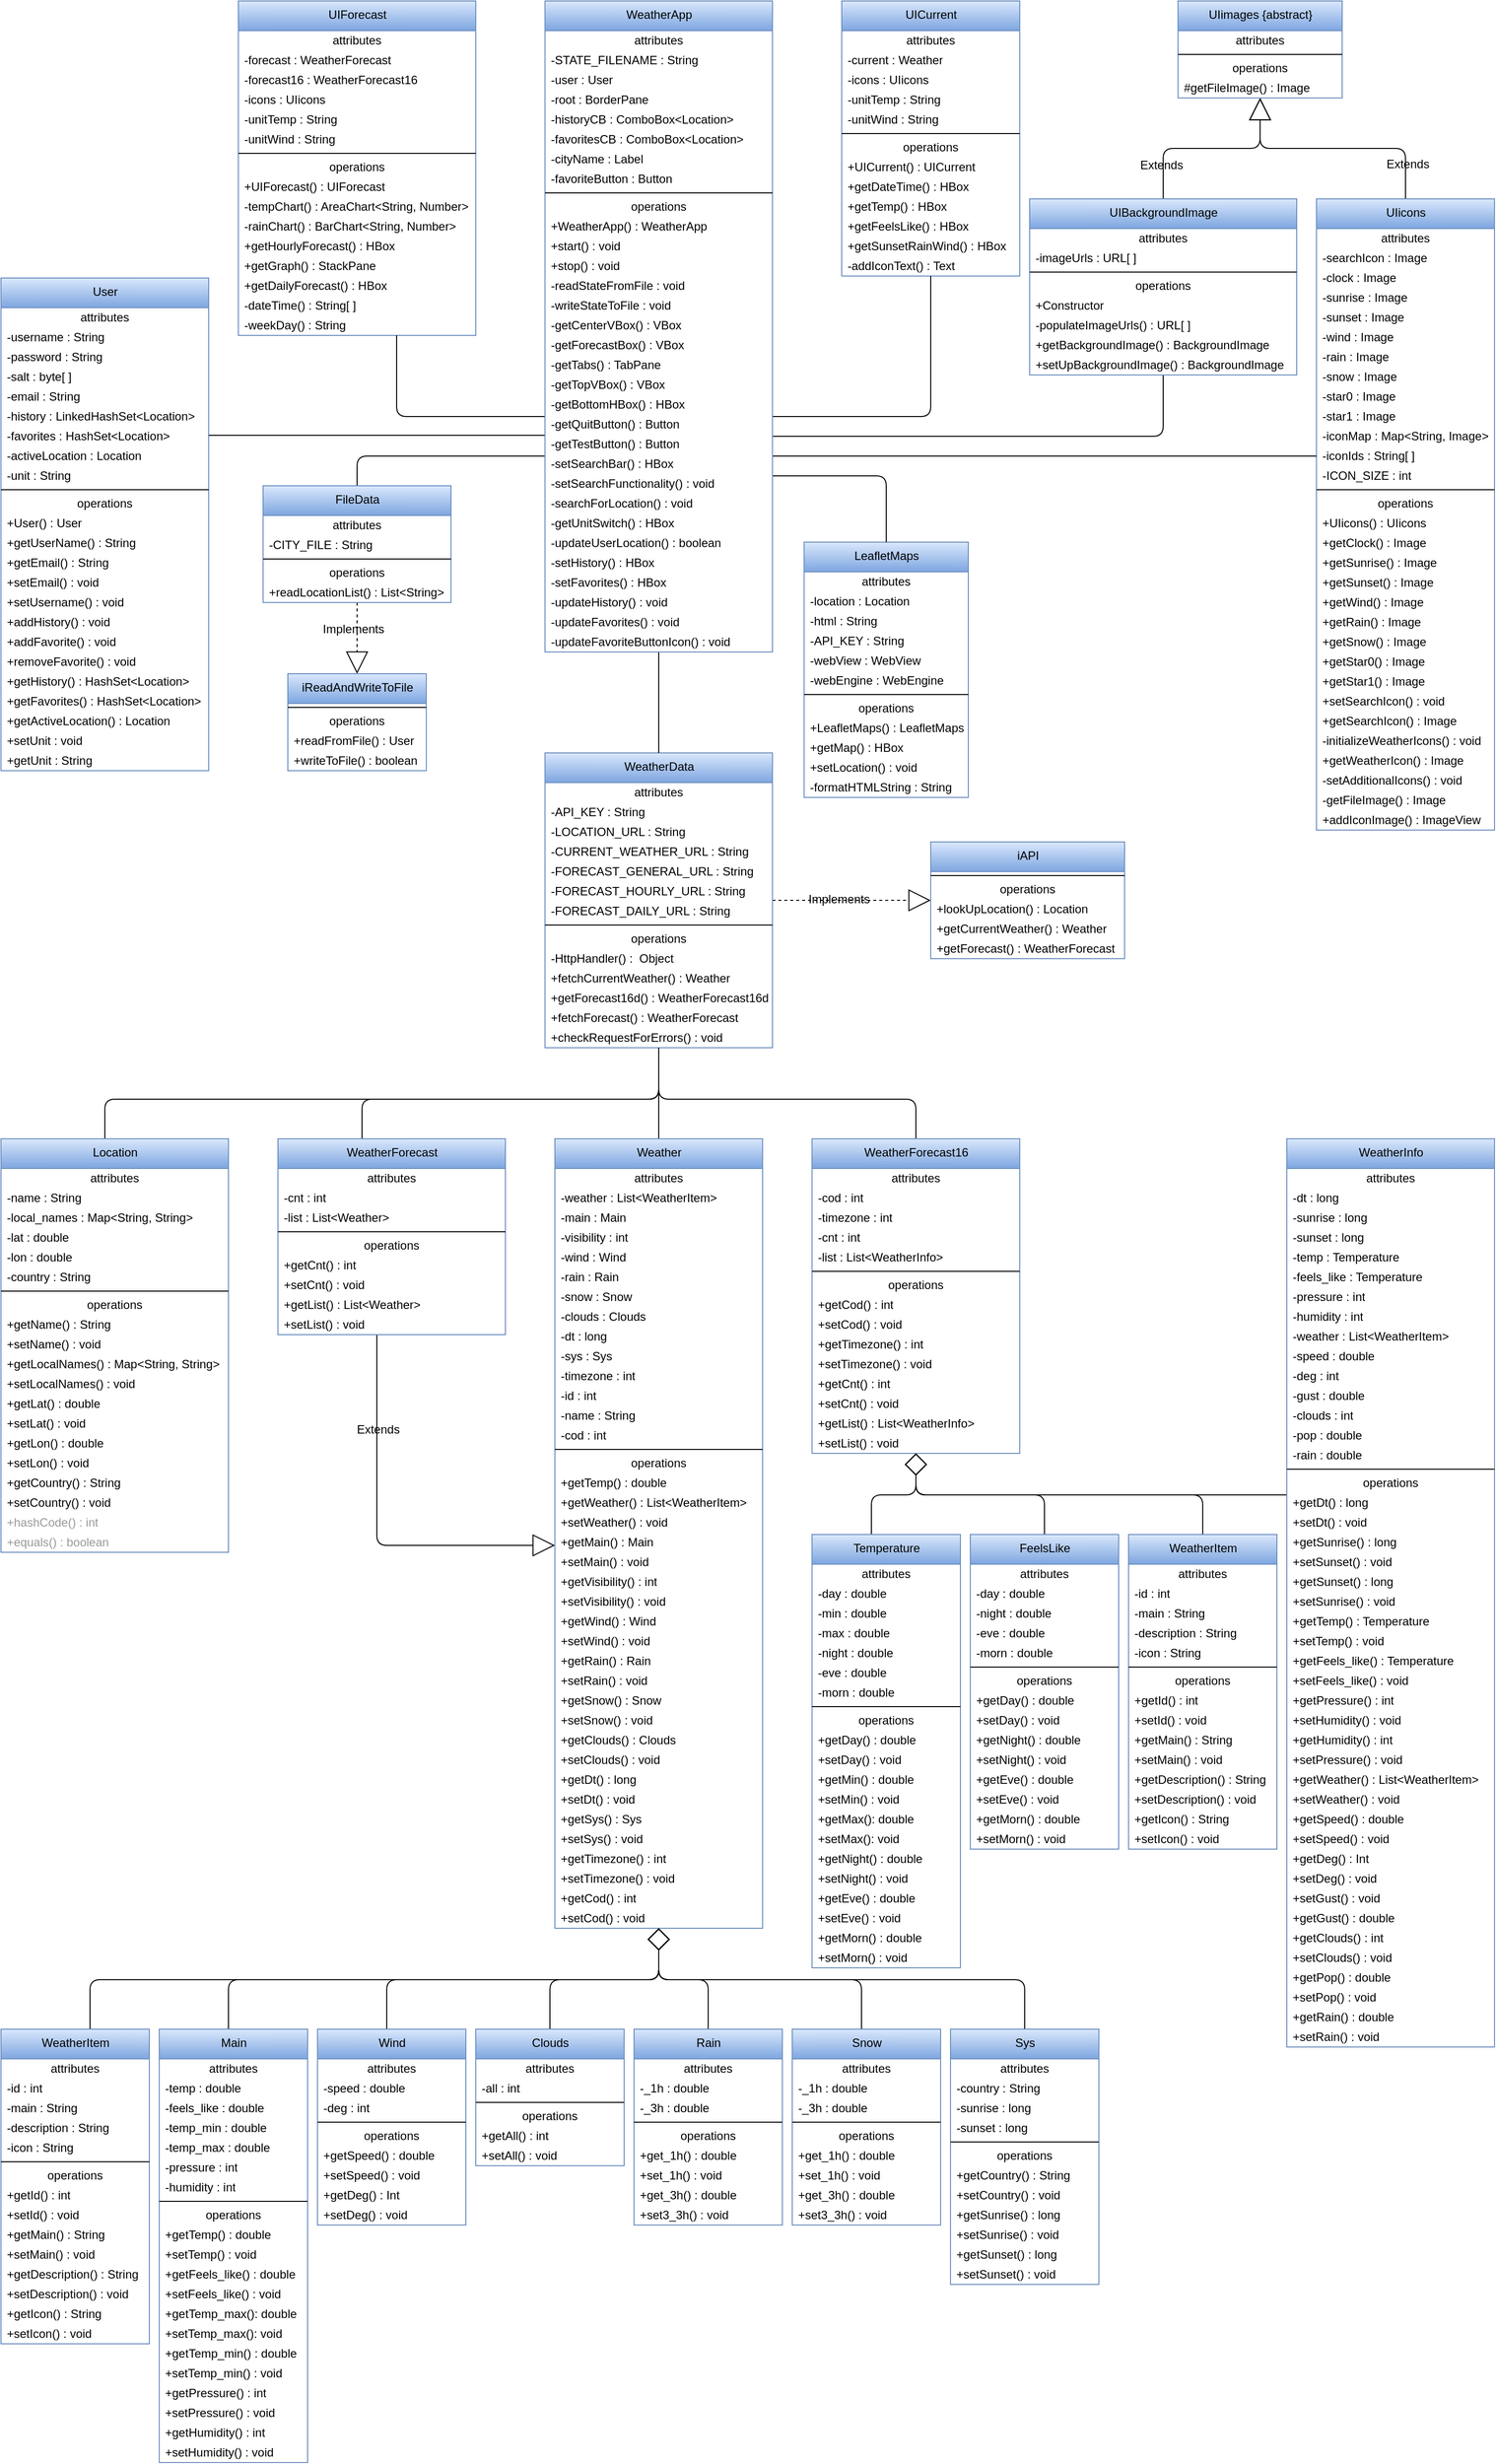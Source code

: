 <mxfile>
    <diagram name="Page-1" id="c7FpeLhq510fo11G_Mzt">
        <mxGraphModel dx="4674" dy="2755" grid="1" gridSize="10" guides="1" tooltips="1" connect="1" arrows="1" fold="1" page="1" pageScale="1" pageWidth="827" pageHeight="1169" math="0" shadow="0">
            <root>
                <mxCell id="0"/>
                <mxCell id="1" parent="0"/>
                <mxCell id="937" style="edgeStyle=none;html=1;endArrow=block;endFill=0;dashed=1;endSize=20;fontColor=#000000;" parent="1" source="907" target="917" edge="1">
                    <mxGeometry relative="1" as="geometry"/>
                </mxCell>
                <mxCell id="1401" value="Implements" style="edgeLabel;html=1;align=center;verticalAlign=middle;resizable=0;points=[];fontSize=12;fontFamily=Helvetica;fontColor=#000000;labelBackgroundColor=none;" parent="937" vertex="1" connectable="0">
                    <mxGeometry x="-0.257" y="-3" relative="1" as="geometry">
                        <mxPoint x="-1" as="offset"/>
                    </mxGeometry>
                </mxCell>
                <mxCell id="1395" style="edgeStyle=orthogonalEdgeStyle;shape=connector;rounded=1;html=1;labelBackgroundColor=default;strokeColor=default;fontFamily=Helvetica;fontSize=12;fontColor=#000000;endArrow=none;endFill=0;startSize=30;endSize=20;" parent="1" source="907" target="1324" edge="1">
                    <mxGeometry relative="1" as="geometry">
                        <Array as="points">
                            <mxPoint x="1100" y="-580"/>
                        </Array>
                    </mxGeometry>
                </mxCell>
                <mxCell id="907" value="FileData" style="swimlane;fontStyle=0;align=center;verticalAlign=top;childLayout=stackLayout;horizontal=1;startSize=30;horizontalStack=0;resizeParent=1;resizeParentMax=0;resizeLast=0;collapsible=0;marginBottom=0;html=1;fillColor=#dae8fc;gradientColor=#7ea6e0;strokeColor=#6c8ebf;labelBackgroundColor=none;fontColor=#000000;" parent="1" vertex="1">
                    <mxGeometry x="1005" y="-550" width="190" height="118" as="geometry"/>
                </mxCell>
                <mxCell id="908" value="attributes" style="text;html=1;strokeColor=none;fillColor=none;align=center;verticalAlign=middle;spacingLeft=4;spacingRight=4;overflow=hidden;rotatable=0;points=[[0,0.5],[1,0.5]];portConstraint=eastwest;fontColor=#000000;" parent="907" vertex="1">
                    <mxGeometry y="30" width="190" height="20" as="geometry"/>
                </mxCell>
                <mxCell id="909" value="-CITY_FILE : String" style="text;html=1;strokeColor=none;fillColor=none;align=left;verticalAlign=middle;spacingLeft=4;spacingRight=4;overflow=hidden;rotatable=0;points=[[0,0.5],[1,0.5]];portConstraint=eastwest;fontColor=#000000;" parent="907" vertex="1">
                    <mxGeometry y="50" width="190" height="20" as="geometry"/>
                </mxCell>
                <mxCell id="912" value="" style="line;strokeWidth=1;fillColor=none;align=left;verticalAlign=middle;spacingTop=-1;spacingLeft=3;spacingRight=3;rotatable=0;labelPosition=right;points=[];portConstraint=eastwest;fontColor=#000000;" parent="907" vertex="1">
                    <mxGeometry y="70" width="190" height="8" as="geometry"/>
                </mxCell>
                <mxCell id="913" value="operations" style="text;html=1;strokeColor=none;fillColor=none;align=center;verticalAlign=middle;spacingLeft=4;spacingRight=4;overflow=hidden;rotatable=0;points=[[0,0.5],[1,0.5]];portConstraint=eastwest;fontColor=#000000;" parent="907" vertex="1">
                    <mxGeometry y="78" width="190" height="20" as="geometry"/>
                </mxCell>
                <mxCell id="916" value="+readLocationList() : List&amp;lt;String&amp;gt;" style="text;html=1;strokeColor=none;fillColor=none;align=left;verticalAlign=middle;spacingLeft=4;spacingRight=4;overflow=hidden;rotatable=0;points=[[0,0.5],[1,0.5]];portConstraint=eastwest;fontColor=#000000;" parent="907" vertex="1">
                    <mxGeometry y="98" width="190" height="20" as="geometry"/>
                </mxCell>
                <mxCell id="917" value="iReadAndWriteToFile" style="swimlane;fontStyle=0;align=center;verticalAlign=top;childLayout=stackLayout;horizontal=1;startSize=30;horizontalStack=0;resizeParent=1;resizeParentMax=0;resizeLast=0;collapsible=0;marginBottom=0;html=1;fillColor=#dae8fc;gradientColor=#7ea6e0;strokeColor=#6c8ebf;labelBackgroundColor=none;fontColor=#000000;" parent="1" vertex="1">
                    <mxGeometry x="1030" y="-360" width="140" height="98" as="geometry"/>
                </mxCell>
                <mxCell id="922" value="" style="line;strokeWidth=1;fillColor=none;align=left;verticalAlign=middle;spacingTop=-1;spacingLeft=3;spacingRight=3;rotatable=0;labelPosition=right;points=[];portConstraint=eastwest;fontColor=#000000;" parent="917" vertex="1">
                    <mxGeometry y="30" width="140" height="8" as="geometry"/>
                </mxCell>
                <mxCell id="923" value="operations" style="text;html=1;strokeColor=none;fillColor=none;align=center;verticalAlign=middle;spacingLeft=4;spacingRight=4;overflow=hidden;rotatable=0;points=[[0,0.5],[1,0.5]];portConstraint=eastwest;fontColor=#000000;" parent="917" vertex="1">
                    <mxGeometry y="38" width="140" height="20" as="geometry"/>
                </mxCell>
                <mxCell id="1029" value="+readFromFile() : User" style="text;html=1;strokeColor=none;fillColor=none;align=left;verticalAlign=middle;spacingLeft=4;spacingRight=4;overflow=hidden;rotatable=0;points=[[0,0.5],[1,0.5]];portConstraint=eastwest;fontColor=#000000;" parent="917" vertex="1">
                    <mxGeometry y="58" width="140" height="20" as="geometry"/>
                </mxCell>
                <mxCell id="915" value="+writeToFile() : boolean" style="text;html=1;strokeColor=none;fillColor=none;align=left;verticalAlign=middle;spacingLeft=4;spacingRight=4;overflow=hidden;rotatable=0;points=[[0,0.5],[1,0.5]];portConstraint=eastwest;fontColor=#000000;" parent="917" vertex="1">
                    <mxGeometry y="78" width="140" height="20" as="geometry"/>
                </mxCell>
                <mxCell id="927" value="iAPI" style="swimlane;fontStyle=0;align=center;verticalAlign=top;childLayout=stackLayout;horizontal=1;startSize=30;horizontalStack=0;resizeParent=1;resizeParentMax=0;resizeLast=0;collapsible=0;marginBottom=0;html=1;fillColor=#dae8fc;gradientColor=#7ea6e0;strokeColor=#6c8ebf;labelBackgroundColor=none;fontColor=#000000;" parent="1" vertex="1">
                    <mxGeometry x="1680" y="-190" width="196" height="118" as="geometry"/>
                </mxCell>
                <mxCell id="932" value="" style="line;strokeWidth=1;fillColor=none;align=left;verticalAlign=middle;spacingTop=-1;spacingLeft=3;spacingRight=3;rotatable=0;labelPosition=right;points=[];portConstraint=eastwest;fontColor=#000000;" parent="927" vertex="1">
                    <mxGeometry y="30" width="196" height="8" as="geometry"/>
                </mxCell>
                <mxCell id="933" value="operations" style="text;html=1;strokeColor=none;fillColor=none;align=center;verticalAlign=middle;spacingLeft=4;spacingRight=4;overflow=hidden;rotatable=0;points=[[0,0.5],[1,0.5]];portConstraint=eastwest;fontColor=#000000;" parent="927" vertex="1">
                    <mxGeometry y="38" width="196" height="20" as="geometry"/>
                </mxCell>
                <mxCell id="934" value="+lookUpLocation() : Location" style="text;html=1;strokeColor=none;fillColor=none;align=left;verticalAlign=middle;spacingLeft=4;spacingRight=4;overflow=hidden;rotatable=0;points=[[0,0.5],[1,0.5]];portConstraint=eastwest;fontColor=#000000;" parent="927" vertex="1">
                    <mxGeometry y="58" width="196" height="20" as="geometry"/>
                </mxCell>
                <mxCell id="935" value="+getCurrentWeather() : Weather" style="text;html=1;strokeColor=none;fillColor=none;align=left;verticalAlign=middle;spacingLeft=4;spacingRight=4;overflow=hidden;rotatable=0;points=[[0,0.5],[1,0.5]];portConstraint=eastwest;fontColor=#000000;" parent="927" vertex="1">
                    <mxGeometry y="78" width="196" height="20" as="geometry"/>
                </mxCell>
                <mxCell id="936" value="+getForecast() : WeatherForecast" style="text;html=1;strokeColor=none;fillColor=none;align=left;verticalAlign=middle;spacingLeft=4;spacingRight=4;overflow=hidden;rotatable=0;points=[[0,0.5],[1,0.5]];portConstraint=eastwest;fontColor=#000000;" parent="927" vertex="1">
                    <mxGeometry y="98" width="196" height="20" as="geometry"/>
                </mxCell>
                <mxCell id="963" style="edgeStyle=none;shape=connector;rounded=1;html=1;dashed=1;labelBackgroundColor=default;strokeColor=default;fontFamily=Helvetica;fontSize=11;fontColor=#000000;endArrow=block;endFill=0;endSize=20;" parent="1" source="938" target="927" edge="1">
                    <mxGeometry relative="1" as="geometry"/>
                </mxCell>
                <mxCell id="1402" value="Implements" style="edgeLabel;html=1;align=center;verticalAlign=middle;resizable=0;points=[];fontSize=12;fontFamily=Helvetica;fontColor=#000000;labelBackgroundColor=none;" parent="963" vertex="1" connectable="0">
                    <mxGeometry x="-0.15" y="1" relative="1" as="geometry">
                        <mxPoint x="-1" as="offset"/>
                    </mxGeometry>
                </mxCell>
                <mxCell id="1346" style="edgeStyle=orthogonalEdgeStyle;shape=connector;rounded=1;html=1;labelBackgroundColor=default;strokeColor=default;fontFamily=Helvetica;fontSize=12;fontColor=#000000;endArrow=none;endFill=0;startSize=30;endSize=20;" parent="1" source="938" target="948" edge="1">
                    <mxGeometry relative="1" as="geometry">
                        <Array as="points">
                            <mxPoint x="1405" y="70"/>
                            <mxPoint x="845" y="70"/>
                        </Array>
                    </mxGeometry>
                </mxCell>
                <mxCell id="938" value="WeatherData" style="swimlane;fontStyle=0;align=center;verticalAlign=top;childLayout=stackLayout;horizontal=1;startSize=30;horizontalStack=0;resizeParent=1;resizeParentMax=0;resizeLast=0;collapsible=0;marginBottom=0;html=1;fillColor=#dae8fc;gradientColor=#7ea6e0;strokeColor=#6c8ebf;labelBackgroundColor=none;fontColor=#000000;" parent="1" vertex="1">
                    <mxGeometry x="1290" y="-280" width="230" height="298" as="geometry"/>
                </mxCell>
                <mxCell id="939" value="attributes" style="text;html=1;strokeColor=none;fillColor=none;align=center;verticalAlign=middle;spacingLeft=4;spacingRight=4;overflow=hidden;rotatable=0;points=[[0,0.5],[1,0.5]];portConstraint=eastwest;fontColor=#000000;" parent="938" vertex="1">
                    <mxGeometry y="30" width="230" height="20" as="geometry"/>
                </mxCell>
                <mxCell id="940" value="-API_KEY : String" style="text;html=1;strokeColor=none;fillColor=none;align=left;verticalAlign=middle;spacingLeft=4;spacingRight=4;overflow=hidden;rotatable=0;points=[[0,0.5],[1,0.5]];portConstraint=eastwest;fontColor=#000000;" parent="938" vertex="1">
                    <mxGeometry y="50" width="230" height="20" as="geometry"/>
                </mxCell>
                <mxCell id="958" value="-LOCATION_URL : String" style="text;html=1;strokeColor=none;fillColor=none;align=left;verticalAlign=middle;spacingLeft=4;spacingRight=4;overflow=hidden;rotatable=0;points=[[0,0.5],[1,0.5]];portConstraint=eastwest;fontColor=#000000;" parent="938" vertex="1">
                    <mxGeometry y="70" width="230" height="20" as="geometry"/>
                </mxCell>
                <mxCell id="959" value="-CURRENT_WEATHER_URL : String" style="text;html=1;strokeColor=none;fillColor=none;align=left;verticalAlign=middle;spacingLeft=4;spacingRight=4;overflow=hidden;rotatable=0;points=[[0,0.5],[1,0.5]];portConstraint=eastwest;fontColor=#000000;" parent="938" vertex="1">
                    <mxGeometry y="90" width="230" height="20" as="geometry"/>
                </mxCell>
                <mxCell id="960" value="-FORECAST_GENERAL_URL : String" style="text;html=1;strokeColor=none;fillColor=none;align=left;verticalAlign=middle;spacingLeft=4;spacingRight=4;overflow=hidden;rotatable=0;points=[[0,0.5],[1,0.5]];portConstraint=eastwest;fontColor=#000000;" parent="938" vertex="1">
                    <mxGeometry y="110" width="230" height="20" as="geometry"/>
                </mxCell>
                <mxCell id="961" value="-FORECAST_HOURLY_URL : String" style="text;html=1;strokeColor=none;fillColor=none;align=left;verticalAlign=middle;spacingLeft=4;spacingRight=4;overflow=hidden;rotatable=0;points=[[0,0.5],[1,0.5]];portConstraint=eastwest;fontColor=#000000;" parent="938" vertex="1">
                    <mxGeometry y="130" width="230" height="20" as="geometry"/>
                </mxCell>
                <mxCell id="962" value="-FORECAST_DAILY_URL : String" style="text;html=1;strokeColor=none;fillColor=none;align=left;verticalAlign=middle;spacingLeft=4;spacingRight=4;overflow=hidden;rotatable=0;points=[[0,0.5],[1,0.5]];portConstraint=eastwest;fontColor=#000000;" parent="938" vertex="1">
                    <mxGeometry y="150" width="230" height="20" as="geometry"/>
                </mxCell>
                <mxCell id="943" value="" style="line;strokeWidth=1;fillColor=none;align=left;verticalAlign=middle;spacingTop=-1;spacingLeft=3;spacingRight=3;rotatable=0;labelPosition=right;points=[];portConstraint=eastwest;fontColor=#000000;" parent="938" vertex="1">
                    <mxGeometry y="170" width="230" height="8" as="geometry"/>
                </mxCell>
                <mxCell id="944" value="operations" style="text;html=1;strokeColor=none;fillColor=none;align=center;verticalAlign=middle;spacingLeft=4;spacingRight=4;overflow=hidden;rotatable=0;points=[[0,0.5],[1,0.5]];portConstraint=eastwest;fontColor=#000000;" parent="938" vertex="1">
                    <mxGeometry y="178" width="230" height="20" as="geometry"/>
                </mxCell>
                <mxCell id="945" value="-HttpHandler() :&amp;nbsp; Object" style="text;html=1;strokeColor=none;fillColor=none;align=left;verticalAlign=middle;spacingLeft=4;spacingRight=4;overflow=hidden;rotatable=0;points=[[0,0.5],[1,0.5]];portConstraint=eastwest;fontColor=#000000;" parent="938" vertex="1">
                    <mxGeometry y="198" width="230" height="20" as="geometry"/>
                </mxCell>
                <mxCell id="964" value="+fetchCurrentWeather() : Weather" style="text;html=1;strokeColor=none;fillColor=none;align=left;verticalAlign=middle;spacingLeft=4;spacingRight=4;overflow=hidden;rotatable=0;points=[[0,0.5],[1,0.5]];portConstraint=eastwest;fontColor=#000000;" parent="938" vertex="1">
                    <mxGeometry y="218" width="230" height="20" as="geometry"/>
                </mxCell>
                <mxCell id="966" value="+getForecast16d() : WeatherForecast16d" style="text;html=1;strokeColor=none;fillColor=none;align=left;verticalAlign=middle;spacingLeft=4;spacingRight=4;overflow=hidden;rotatable=0;points=[[0,0.5],[1,0.5]];portConstraint=eastwest;fontColor=#000000;" parent="938" vertex="1">
                    <mxGeometry y="238" width="230" height="20" as="geometry"/>
                </mxCell>
                <mxCell id="967" value="+fetchForecast() : WeatherForecast" style="text;html=1;strokeColor=none;fillColor=none;align=left;verticalAlign=middle;spacingLeft=4;spacingRight=4;overflow=hidden;rotatable=0;points=[[0,0.5],[1,0.5]];portConstraint=eastwest;fontColor=#000000;" parent="938" vertex="1">
                    <mxGeometry y="258" width="230" height="20" as="geometry"/>
                </mxCell>
                <mxCell id="968" value="+checkRequestForErrors() : void" style="text;html=1;strokeColor=none;fillColor=none;align=left;verticalAlign=middle;spacingLeft=4;spacingRight=4;overflow=hidden;rotatable=0;points=[[0,0.5],[1,0.5]];portConstraint=eastwest;fontColor=#000000;" parent="938" vertex="1">
                    <mxGeometry y="278" width="230" height="20" as="geometry"/>
                </mxCell>
                <mxCell id="948" value="Location" style="swimlane;fontStyle=0;align=center;verticalAlign=top;childLayout=stackLayout;horizontal=1;startSize=30;horizontalStack=0;resizeParent=1;resizeParentMax=0;resizeLast=0;collapsible=0;marginBottom=0;html=1;fillColor=#dae8fc;gradientColor=#7ea6e0;strokeColor=#6c8ebf;labelBackgroundColor=none;fontColor=#000000;" parent="1" vertex="1">
                    <mxGeometry x="740" y="110" width="230" height="418" as="geometry"/>
                </mxCell>
                <mxCell id="949" value="attributes" style="text;html=1;strokeColor=none;fillColor=none;align=center;verticalAlign=middle;spacingLeft=4;spacingRight=4;overflow=hidden;rotatable=0;points=[[0,0.5],[1,0.5]];portConstraint=eastwest;fontColor=#000000;" parent="948" vertex="1">
                    <mxGeometry y="30" width="230" height="20" as="geometry"/>
                </mxCell>
                <mxCell id="950" value="-name : String" style="text;html=1;strokeColor=none;fillColor=none;align=left;verticalAlign=middle;spacingLeft=4;spacingRight=4;overflow=hidden;rotatable=0;points=[[0,0.5],[1,0.5]];portConstraint=eastwest;fontColor=#000000;" parent="948" vertex="1">
                    <mxGeometry y="50" width="230" height="20" as="geometry"/>
                </mxCell>
                <mxCell id="996" value="-local_names : Map&amp;lt;String, String&amp;gt;" style="text;html=1;strokeColor=none;fillColor=none;align=left;verticalAlign=middle;spacingLeft=4;spacingRight=4;overflow=hidden;rotatable=0;points=[[0,0.5],[1,0.5]];portConstraint=eastwest;fontColor=#000000;" parent="948" vertex="1">
                    <mxGeometry y="70" width="230" height="20" as="geometry"/>
                </mxCell>
                <mxCell id="997" value="-lat : double" style="text;html=1;strokeColor=none;fillColor=none;align=left;verticalAlign=middle;spacingLeft=4;spacingRight=4;overflow=hidden;rotatable=0;points=[[0,0.5],[1,0.5]];portConstraint=eastwest;fontColor=#000000;" parent="948" vertex="1">
                    <mxGeometry y="90" width="230" height="20" as="geometry"/>
                </mxCell>
                <mxCell id="998" value="-lon : double" style="text;html=1;strokeColor=none;fillColor=none;align=left;verticalAlign=middle;spacingLeft=4;spacingRight=4;overflow=hidden;rotatable=0;points=[[0,0.5],[1,0.5]];portConstraint=eastwest;fontColor=#000000;" parent="948" vertex="1">
                    <mxGeometry y="110" width="230" height="20" as="geometry"/>
                </mxCell>
                <mxCell id="999" value="-country : String" style="text;html=1;strokeColor=none;fillColor=none;align=left;verticalAlign=middle;spacingLeft=4;spacingRight=4;overflow=hidden;rotatable=0;points=[[0,0.5],[1,0.5]];portConstraint=eastwest;fontColor=#000000;" parent="948" vertex="1">
                    <mxGeometry y="130" width="230" height="20" as="geometry"/>
                </mxCell>
                <mxCell id="953" value="" style="line;strokeWidth=1;fillColor=none;align=left;verticalAlign=middle;spacingTop=-1;spacingLeft=3;spacingRight=3;rotatable=0;labelPosition=right;points=[];portConstraint=eastwest;fontColor=#000000;" parent="948" vertex="1">
                    <mxGeometry y="150" width="230" height="8" as="geometry"/>
                </mxCell>
                <mxCell id="954" value="operations" style="text;html=1;strokeColor=none;fillColor=none;align=center;verticalAlign=middle;spacingLeft=4;spacingRight=4;overflow=hidden;rotatable=0;points=[[0,0.5],[1,0.5]];portConstraint=eastwest;fontColor=#000000;" parent="948" vertex="1">
                    <mxGeometry y="158" width="230" height="20" as="geometry"/>
                </mxCell>
                <mxCell id="955" value="+getName() : String" style="text;html=1;strokeColor=none;fillColor=none;align=left;verticalAlign=middle;spacingLeft=4;spacingRight=4;overflow=hidden;rotatable=0;points=[[0,0.5],[1,0.5]];portConstraint=eastwest;fontColor=#000000;" parent="948" vertex="1">
                    <mxGeometry y="178" width="230" height="20" as="geometry"/>
                </mxCell>
                <mxCell id="956" value="+setName() : void" style="text;html=1;strokeColor=none;fillColor=none;align=left;verticalAlign=middle;spacingLeft=4;spacingRight=4;overflow=hidden;rotatable=0;points=[[0,0.5],[1,0.5]];portConstraint=eastwest;fontColor=#000000;" parent="948" vertex="1">
                    <mxGeometry y="198" width="230" height="20" as="geometry"/>
                </mxCell>
                <mxCell id="957" value="+getLocalNames() : Map&amp;lt;String, String&amp;gt;" style="text;html=1;strokeColor=none;fillColor=none;align=left;verticalAlign=middle;spacingLeft=4;spacingRight=4;overflow=hidden;rotatable=0;points=[[0,0.5],[1,0.5]];portConstraint=eastwest;fontColor=#000000;" parent="948" vertex="1">
                    <mxGeometry y="218" width="230" height="20" as="geometry"/>
                </mxCell>
                <mxCell id="1000" value="+setLocalNames() : void" style="text;html=1;strokeColor=none;fillColor=none;align=left;verticalAlign=middle;spacingLeft=4;spacingRight=4;overflow=hidden;rotatable=0;points=[[0,0.5],[1,0.5]];portConstraint=eastwest;fontColor=#000000;" parent="948" vertex="1">
                    <mxGeometry y="238" width="230" height="20" as="geometry"/>
                </mxCell>
                <mxCell id="1001" value="+getLat() : double" style="text;html=1;strokeColor=none;fillColor=none;align=left;verticalAlign=middle;spacingLeft=4;spacingRight=4;overflow=hidden;rotatable=0;points=[[0,0.5],[1,0.5]];portConstraint=eastwest;fontColor=#000000;" parent="948" vertex="1">
                    <mxGeometry y="258" width="230" height="20" as="geometry"/>
                </mxCell>
                <mxCell id="1002" value="+setLat() : void" style="text;html=1;strokeColor=none;fillColor=none;align=left;verticalAlign=middle;spacingLeft=4;spacingRight=4;overflow=hidden;rotatable=0;points=[[0,0.5],[1,0.5]];portConstraint=eastwest;fontColor=#000000;" parent="948" vertex="1">
                    <mxGeometry y="278" width="230" height="20" as="geometry"/>
                </mxCell>
                <mxCell id="1003" value="+getLon() : double" style="text;html=1;strokeColor=none;fillColor=none;align=left;verticalAlign=middle;spacingLeft=4;spacingRight=4;overflow=hidden;rotatable=0;points=[[0,0.5],[1,0.5]];portConstraint=eastwest;fontColor=#000000;" parent="948" vertex="1">
                    <mxGeometry y="298" width="230" height="20" as="geometry"/>
                </mxCell>
                <mxCell id="1004" value="+setLon() : void" style="text;html=1;strokeColor=none;fillColor=none;align=left;verticalAlign=middle;spacingLeft=4;spacingRight=4;overflow=hidden;rotatable=0;points=[[0,0.5],[1,0.5]];portConstraint=eastwest;fontColor=#000000;" parent="948" vertex="1">
                    <mxGeometry y="318" width="230" height="20" as="geometry"/>
                </mxCell>
                <mxCell id="1005" value="+getCountry() : String" style="text;html=1;strokeColor=none;fillColor=none;align=left;verticalAlign=middle;spacingLeft=4;spacingRight=4;overflow=hidden;rotatable=0;points=[[0,0.5],[1,0.5]];portConstraint=eastwest;fontColor=#000000;" parent="948" vertex="1">
                    <mxGeometry y="338" width="230" height="20" as="geometry"/>
                </mxCell>
                <mxCell id="1006" value="+setCountry() : void" style="text;html=1;strokeColor=none;fillColor=none;align=left;verticalAlign=middle;spacingLeft=4;spacingRight=4;overflow=hidden;rotatable=0;points=[[0,0.5],[1,0.5]];portConstraint=eastwest;fontColor=#000000;" parent="948" vertex="1">
                    <mxGeometry y="358" width="230" height="20" as="geometry"/>
                </mxCell>
                <mxCell id="1007" value="+hashCode() : int" style="text;html=1;strokeColor=none;fillColor=none;align=left;verticalAlign=middle;spacingLeft=4;spacingRight=4;overflow=hidden;rotatable=0;points=[[0,0.5],[1,0.5]];portConstraint=eastwest;fontColor=#999999;" parent="948" vertex="1">
                    <mxGeometry y="378" width="230" height="20" as="geometry"/>
                </mxCell>
                <mxCell id="1008" value="+equals() : boolean" style="text;html=1;strokeColor=none;fillColor=none;align=left;verticalAlign=middle;spacingLeft=4;spacingRight=4;overflow=hidden;rotatable=0;points=[[0,0.5],[1,0.5]];portConstraint=eastwest;fontColor=#999999;" parent="948" vertex="1">
                    <mxGeometry y="398" width="230" height="20" as="geometry"/>
                </mxCell>
                <mxCell id="969" value="LeafletMaps" style="swimlane;fontStyle=0;align=center;verticalAlign=top;childLayout=stackLayout;horizontal=1;startSize=30;horizontalStack=0;resizeParent=1;resizeParentMax=0;resizeLast=0;collapsible=0;marginBottom=0;html=1;fillColor=#dae8fc;gradientColor=#7ea6e0;strokeColor=#6c8ebf;labelBackgroundColor=none;fontColor=#000000;" parent="1" vertex="1">
                    <mxGeometry x="1552" y="-493" width="166" height="258" as="geometry"/>
                </mxCell>
                <mxCell id="970" value="attributes" style="text;html=1;strokeColor=none;fillColor=none;align=center;verticalAlign=middle;spacingLeft=4;spacingRight=4;overflow=hidden;rotatable=0;points=[[0,0.5],[1,0.5]];portConstraint=eastwest;fontColor=#000000;" parent="969" vertex="1">
                    <mxGeometry y="30" width="166" height="20" as="geometry"/>
                </mxCell>
                <mxCell id="971" value="-location : Location" style="text;html=1;strokeColor=none;fillColor=none;align=left;verticalAlign=middle;spacingLeft=4;spacingRight=4;overflow=hidden;rotatable=0;points=[[0,0.5],[1,0.5]];portConstraint=eastwest;fontColor=#000000;" parent="969" vertex="1">
                    <mxGeometry y="50" width="166" height="20" as="geometry"/>
                </mxCell>
                <mxCell id="981" value="-html : String" style="text;html=1;strokeColor=none;fillColor=none;align=left;verticalAlign=middle;spacingLeft=4;spacingRight=4;overflow=hidden;rotatable=0;points=[[0,0.5],[1,0.5]];portConstraint=eastwest;fontColor=#000000;" parent="969" vertex="1">
                    <mxGeometry y="70" width="166" height="20" as="geometry"/>
                </mxCell>
                <mxCell id="982" value="-API_KEY : String" style="text;html=1;strokeColor=none;fillColor=none;align=left;verticalAlign=middle;spacingLeft=4;spacingRight=4;overflow=hidden;rotatable=0;points=[[0,0.5],[1,0.5]];portConstraint=eastwest;fontColor=#000000;" parent="969" vertex="1">
                    <mxGeometry y="90" width="166" height="20" as="geometry"/>
                </mxCell>
                <mxCell id="983" value="-webView : WebView" style="text;html=1;strokeColor=none;fillColor=none;align=left;verticalAlign=middle;spacingLeft=4;spacingRight=4;overflow=hidden;rotatable=0;points=[[0,0.5],[1,0.5]];portConstraint=eastwest;fontColor=#000000;" parent="969" vertex="1">
                    <mxGeometry y="110" width="166" height="20" as="geometry"/>
                </mxCell>
                <mxCell id="984" value="-webEngine : WebEngine" style="text;html=1;strokeColor=none;fillColor=none;align=left;verticalAlign=middle;spacingLeft=4;spacingRight=4;overflow=hidden;rotatable=0;points=[[0,0.5],[1,0.5]];portConstraint=eastwest;fontColor=#000000;" parent="969" vertex="1">
                    <mxGeometry y="130" width="166" height="20" as="geometry"/>
                </mxCell>
                <mxCell id="974" value="" style="line;strokeWidth=1;fillColor=none;align=left;verticalAlign=middle;spacingTop=-1;spacingLeft=3;spacingRight=3;rotatable=0;labelPosition=right;points=[];portConstraint=eastwest;fontColor=#000000;" parent="969" vertex="1">
                    <mxGeometry y="150" width="166" height="8" as="geometry"/>
                </mxCell>
                <mxCell id="975" value="operations" style="text;html=1;strokeColor=none;fillColor=none;align=center;verticalAlign=middle;spacingLeft=4;spacingRight=4;overflow=hidden;rotatable=0;points=[[0,0.5],[1,0.5]];portConstraint=eastwest;fontColor=#000000;" parent="969" vertex="1">
                    <mxGeometry y="158" width="166" height="20" as="geometry"/>
                </mxCell>
                <mxCell id="976" value="+LeafletMaps() : LeafletMaps" style="text;html=1;strokeColor=none;fillColor=none;align=left;verticalAlign=middle;spacingLeft=4;spacingRight=4;overflow=hidden;rotatable=0;points=[[0,0.5],[1,0.5]];portConstraint=eastwest;fontColor=#000000;" parent="969" vertex="1">
                    <mxGeometry y="178" width="166" height="20" as="geometry"/>
                </mxCell>
                <mxCell id="977" value="+getMap() : HBox" style="text;html=1;strokeColor=none;fillColor=none;align=left;verticalAlign=middle;spacingLeft=4;spacingRight=4;overflow=hidden;rotatable=0;points=[[0,0.5],[1,0.5]];portConstraint=eastwest;fontColor=#000000;" parent="969" vertex="1">
                    <mxGeometry y="198" width="166" height="20" as="geometry"/>
                </mxCell>
                <mxCell id="978" value="+setLocation() : void" style="text;html=1;strokeColor=none;fillColor=none;align=left;verticalAlign=middle;spacingLeft=4;spacingRight=4;overflow=hidden;rotatable=0;points=[[0,0.5],[1,0.5]];portConstraint=eastwest;fontColor=#000000;" parent="969" vertex="1">
                    <mxGeometry y="218" width="166" height="20" as="geometry"/>
                </mxCell>
                <mxCell id="985" value="-formatHTMLString : String" style="text;html=1;strokeColor=none;fillColor=none;align=left;verticalAlign=middle;spacingLeft=4;spacingRight=4;overflow=hidden;rotatable=0;points=[[0,0.5],[1,0.5]];portConstraint=eastwest;fontColor=#000000;" parent="969" vertex="1">
                    <mxGeometry y="238" width="166" height="20" as="geometry"/>
                </mxCell>
                <mxCell id="986" value="UICurrent" style="swimlane;fontStyle=0;align=center;verticalAlign=top;childLayout=stackLayout;horizontal=1;startSize=30;horizontalStack=0;resizeParent=1;resizeParentMax=0;resizeLast=0;collapsible=0;marginBottom=0;html=1;fillColor=#dae8fc;gradientColor=#7ea6e0;strokeColor=#6c8ebf;labelBackgroundColor=none;fontColor=#000000;" parent="1" vertex="1">
                    <mxGeometry x="1590" y="-1040" width="180" height="278" as="geometry"/>
                </mxCell>
                <mxCell id="987" value="attributes" style="text;html=1;strokeColor=none;fillColor=none;align=center;verticalAlign=middle;spacingLeft=4;spacingRight=4;overflow=hidden;rotatable=0;points=[[0,0.5],[1,0.5]];portConstraint=eastwest;fontColor=#000000;" parent="986" vertex="1">
                    <mxGeometry y="30" width="180" height="20" as="geometry"/>
                </mxCell>
                <mxCell id="988" value="-current : Weather" style="text;html=1;strokeColor=none;fillColor=none;align=left;verticalAlign=middle;spacingLeft=4;spacingRight=4;overflow=hidden;rotatable=0;points=[[0,0.5],[1,0.5]];portConstraint=eastwest;fontColor=#000000;" parent="986" vertex="1">
                    <mxGeometry y="50" width="180" height="20" as="geometry"/>
                </mxCell>
                <mxCell id="1030" value="-icons : UIicons" style="text;html=1;strokeColor=none;fillColor=none;align=left;verticalAlign=middle;spacingLeft=4;spacingRight=4;overflow=hidden;rotatable=0;points=[[0,0.5],[1,0.5]];portConstraint=eastwest;fontColor=#000000;" parent="986" vertex="1">
                    <mxGeometry y="70" width="180" height="20" as="geometry"/>
                </mxCell>
                <mxCell id="1031" value="-unitTemp : String" style="text;html=1;strokeColor=none;fillColor=none;align=left;verticalAlign=middle;spacingLeft=4;spacingRight=4;overflow=hidden;rotatable=0;points=[[0,0.5],[1,0.5]];portConstraint=eastwest;fontColor=#000000;" parent="986" vertex="1">
                    <mxGeometry y="90" width="180" height="20" as="geometry"/>
                </mxCell>
                <mxCell id="1032" value="-unitWind : String" style="text;html=1;strokeColor=none;fillColor=none;align=left;verticalAlign=middle;spacingLeft=4;spacingRight=4;overflow=hidden;rotatable=0;points=[[0,0.5],[1,0.5]];portConstraint=eastwest;fontColor=#000000;" parent="986" vertex="1">
                    <mxGeometry y="110" width="180" height="20" as="geometry"/>
                </mxCell>
                <mxCell id="991" value="" style="line;strokeWidth=1;fillColor=none;align=left;verticalAlign=middle;spacingTop=-1;spacingLeft=3;spacingRight=3;rotatable=0;labelPosition=right;points=[];portConstraint=eastwest;fontColor=#000000;" parent="986" vertex="1">
                    <mxGeometry y="130" width="180" height="8" as="geometry"/>
                </mxCell>
                <mxCell id="992" value="operations" style="text;html=1;strokeColor=none;fillColor=none;align=center;verticalAlign=middle;spacingLeft=4;spacingRight=4;overflow=hidden;rotatable=0;points=[[0,0.5],[1,0.5]];portConstraint=eastwest;fontColor=#000000;" parent="986" vertex="1">
                    <mxGeometry y="138" width="180" height="20" as="geometry"/>
                </mxCell>
                <mxCell id="993" value="+UICurrent() : UICurrent" style="text;html=1;strokeColor=none;fillColor=none;align=left;verticalAlign=middle;spacingLeft=4;spacingRight=4;overflow=hidden;rotatable=0;points=[[0,0.5],[1,0.5]];portConstraint=eastwest;fontColor=#000000;" parent="986" vertex="1">
                    <mxGeometry y="158" width="180" height="20" as="geometry"/>
                </mxCell>
                <mxCell id="994" value="+getDateTime() : HBox" style="text;html=1;strokeColor=none;fillColor=none;align=left;verticalAlign=middle;spacingLeft=4;spacingRight=4;overflow=hidden;rotatable=0;points=[[0,0.5],[1,0.5]];portConstraint=eastwest;fontColor=#000000;" parent="986" vertex="1">
                    <mxGeometry y="178" width="180" height="20" as="geometry"/>
                </mxCell>
                <mxCell id="995" value="+getTemp() : HBox" style="text;html=1;strokeColor=none;fillColor=none;align=left;verticalAlign=middle;spacingLeft=4;spacingRight=4;overflow=hidden;rotatable=0;points=[[0,0.5],[1,0.5]];portConstraint=eastwest;fontColor=#000000;" parent="986" vertex="1">
                    <mxGeometry y="198" width="180" height="20" as="geometry"/>
                </mxCell>
                <mxCell id="1033" value="+getFeelsLike() : HBox" style="text;html=1;strokeColor=none;fillColor=none;align=left;verticalAlign=middle;spacingLeft=4;spacingRight=4;overflow=hidden;rotatable=0;points=[[0,0.5],[1,0.5]];portConstraint=eastwest;fontColor=#000000;" parent="986" vertex="1">
                    <mxGeometry y="218" width="180" height="20" as="geometry"/>
                </mxCell>
                <mxCell id="1034" value="+getSunsetRainWind() : HBox" style="text;html=1;strokeColor=none;fillColor=none;align=left;verticalAlign=middle;spacingLeft=4;spacingRight=4;overflow=hidden;rotatable=0;points=[[0,0.5],[1,0.5]];portConstraint=eastwest;fontColor=#000000;" parent="986" vertex="1">
                    <mxGeometry y="238" width="180" height="20" as="geometry"/>
                </mxCell>
                <mxCell id="1035" value="-addIconText() : Text" style="text;html=1;strokeColor=none;fillColor=none;align=left;verticalAlign=middle;spacingLeft=4;spacingRight=4;overflow=hidden;rotatable=0;points=[[0,0.5],[1,0.5]];portConstraint=eastwest;fontColor=#000000;" parent="986" vertex="1">
                    <mxGeometry y="258" width="180" height="20" as="geometry"/>
                </mxCell>
                <mxCell id="1533" style="edgeStyle=orthogonalEdgeStyle;shape=connector;rounded=1;html=1;labelBackgroundColor=default;strokeColor=default;fontFamily=Helvetica;fontSize=12;fontColor=#000000;endArrow=block;endFill=0;startSize=30;endSize=20;" parent="1" source="1019" target="1510" edge="1">
                    <mxGeometry relative="1" as="geometry"/>
                </mxCell>
                <mxCell id="1536" value="Extends" style="edgeLabel;html=1;align=center;verticalAlign=middle;resizable=0;points=[];fontSize=12;fontFamily=Helvetica;fontColor=#000000;labelBackgroundColor=none;" parent="1533" vertex="1" connectable="0">
                    <mxGeometry x="-0.707" y="-2" relative="1" as="geometry">
                        <mxPoint y="1" as="offset"/>
                    </mxGeometry>
                </mxCell>
                <mxCell id="1019" value="UIicons" style="swimlane;fontStyle=0;align=center;verticalAlign=top;childLayout=stackLayout;horizontal=1;startSize=30;horizontalStack=0;resizeParent=1;resizeParentMax=0;resizeLast=0;collapsible=0;marginBottom=0;html=1;fillColor=#dae8fc;strokeColor=#6c8ebf;labelBackgroundColor=none;fontColor=#000000;gradientColor=#7ea6e0;" parent="1" vertex="1">
                    <mxGeometry x="2070" y="-840" width="180" height="638" as="geometry"/>
                </mxCell>
                <mxCell id="1020" value="attributes" style="text;html=1;strokeColor=none;fillColor=none;align=center;verticalAlign=middle;spacingLeft=4;spacingRight=4;overflow=hidden;rotatable=0;points=[[0,0.5],[1,0.5]];portConstraint=eastwest;fontColor=#000000;" parent="1019" vertex="1">
                    <mxGeometry y="30" width="180" height="20" as="geometry"/>
                </mxCell>
                <mxCell id="1021" value="-searchIcon : Image" style="text;html=1;strokeColor=none;fillColor=none;align=left;verticalAlign=middle;spacingLeft=4;spacingRight=4;overflow=hidden;rotatable=0;points=[[0,0.5],[1,0.5]];portConstraint=eastwest;fontColor=#000000;" parent="1019" vertex="1">
                    <mxGeometry y="50" width="180" height="20" as="geometry"/>
                </mxCell>
                <mxCell id="1066" value="-clock : Image" style="text;html=1;strokeColor=none;fillColor=none;align=left;verticalAlign=middle;spacingLeft=4;spacingRight=4;overflow=hidden;rotatable=0;points=[[0,0.5],[1,0.5]];portConstraint=eastwest;fontColor=#000000;" parent="1019" vertex="1">
                    <mxGeometry y="70" width="180" height="20" as="geometry"/>
                </mxCell>
                <mxCell id="1067" value="-sunrise : Image" style="text;html=1;strokeColor=none;fillColor=none;align=left;verticalAlign=middle;spacingLeft=4;spacingRight=4;overflow=hidden;rotatable=0;points=[[0,0.5],[1,0.5]];portConstraint=eastwest;fontColor=#000000;" parent="1019" vertex="1">
                    <mxGeometry y="90" width="180" height="20" as="geometry"/>
                </mxCell>
                <mxCell id="1068" value="-sunset : Image" style="text;html=1;strokeColor=none;fillColor=none;align=left;verticalAlign=middle;spacingLeft=4;spacingRight=4;overflow=hidden;rotatable=0;points=[[0,0.5],[1,0.5]];portConstraint=eastwest;fontColor=#000000;" parent="1019" vertex="1">
                    <mxGeometry y="110" width="180" height="20" as="geometry"/>
                </mxCell>
                <mxCell id="1069" value="-wind : Image" style="text;html=1;strokeColor=none;fillColor=none;align=left;verticalAlign=middle;spacingLeft=4;spacingRight=4;overflow=hidden;rotatable=0;points=[[0,0.5],[1,0.5]];portConstraint=eastwest;fontColor=#000000;" parent="1019" vertex="1">
                    <mxGeometry y="130" width="180" height="20" as="geometry"/>
                </mxCell>
                <mxCell id="1070" value="-rain : Image" style="text;html=1;strokeColor=none;fillColor=none;align=left;verticalAlign=middle;spacingLeft=4;spacingRight=4;overflow=hidden;rotatable=0;points=[[0,0.5],[1,0.5]];portConstraint=eastwest;fontColor=#000000;" parent="1019" vertex="1">
                    <mxGeometry y="150" width="180" height="20" as="geometry"/>
                </mxCell>
                <mxCell id="1071" value="-snow : Image" style="text;html=1;strokeColor=none;fillColor=none;align=left;verticalAlign=middle;spacingLeft=4;spacingRight=4;overflow=hidden;rotatable=0;points=[[0,0.5],[1,0.5]];portConstraint=eastwest;fontColor=#000000;" parent="1019" vertex="1">
                    <mxGeometry y="170" width="180" height="20" as="geometry"/>
                </mxCell>
                <mxCell id="1072" value="-star0 : Image" style="text;html=1;strokeColor=none;fillColor=none;align=left;verticalAlign=middle;spacingLeft=4;spacingRight=4;overflow=hidden;rotatable=0;points=[[0,0.5],[1,0.5]];portConstraint=eastwest;fontColor=#000000;" parent="1019" vertex="1">
                    <mxGeometry y="190" width="180" height="20" as="geometry"/>
                </mxCell>
                <mxCell id="1073" value="-star1 : Image" style="text;html=1;strokeColor=none;fillColor=none;align=left;verticalAlign=middle;spacingLeft=4;spacingRight=4;overflow=hidden;rotatable=0;points=[[0,0.5],[1,0.5]];portConstraint=eastwest;fontColor=#000000;" parent="1019" vertex="1">
                    <mxGeometry y="210" width="180" height="20" as="geometry"/>
                </mxCell>
                <mxCell id="1074" value="-iconMap : Map&amp;lt;String, Image&amp;gt;" style="text;html=1;strokeColor=none;fillColor=none;align=left;verticalAlign=middle;spacingLeft=4;spacingRight=4;overflow=hidden;rotatable=0;points=[[0,0.5],[1,0.5]];portConstraint=eastwest;fontColor=#000000;" parent="1019" vertex="1">
                    <mxGeometry y="230" width="180" height="20" as="geometry"/>
                </mxCell>
                <mxCell id="1075" value="-iconIds : String[ ]" style="text;html=1;strokeColor=none;fillColor=none;align=left;verticalAlign=middle;spacingLeft=4;spacingRight=4;overflow=hidden;rotatable=0;points=[[0,0.5],[1,0.5]];portConstraint=eastwest;fontColor=#000000;" parent="1019" vertex="1">
                    <mxGeometry y="250" width="180" height="20" as="geometry"/>
                </mxCell>
                <mxCell id="1076" value="-ICON_SIZE : int" style="text;html=1;strokeColor=none;fillColor=none;align=left;verticalAlign=middle;spacingLeft=4;spacingRight=4;overflow=hidden;rotatable=0;points=[[0,0.5],[1,0.5]];portConstraint=eastwest;fontColor=#000000;" parent="1019" vertex="1">
                    <mxGeometry y="270" width="180" height="20" as="geometry"/>
                </mxCell>
                <mxCell id="1024" value="" style="line;strokeWidth=1;fillColor=none;align=left;verticalAlign=middle;spacingTop=-1;spacingLeft=3;spacingRight=3;rotatable=0;labelPosition=right;points=[];portConstraint=eastwest;fontColor=#000000;" parent="1019" vertex="1">
                    <mxGeometry y="290" width="180" height="8" as="geometry"/>
                </mxCell>
                <mxCell id="1025" value="operations" style="text;html=1;strokeColor=none;fillColor=none;align=center;verticalAlign=middle;spacingLeft=4;spacingRight=4;overflow=hidden;rotatable=0;points=[[0,0.5],[1,0.5]];portConstraint=eastwest;fontColor=#000000;" parent="1019" vertex="1">
                    <mxGeometry y="298" width="180" height="20" as="geometry"/>
                </mxCell>
                <mxCell id="1026" value="+UIicons() : UIicons" style="text;html=1;strokeColor=none;fillColor=none;align=left;verticalAlign=middle;spacingLeft=4;spacingRight=4;overflow=hidden;rotatable=0;points=[[0,0.5],[1,0.5]];portConstraint=eastwest;fontColor=#000000;" parent="1019" vertex="1">
                    <mxGeometry y="318" width="180" height="20" as="geometry"/>
                </mxCell>
                <mxCell id="1027" value="+getClock() : Image&lt;br&gt;" style="text;html=1;strokeColor=none;fillColor=none;align=left;verticalAlign=middle;spacingLeft=4;spacingRight=4;overflow=hidden;rotatable=0;points=[[0,0.5],[1,0.5]];portConstraint=eastwest;fontColor=#000000;" parent="1019" vertex="1">
                    <mxGeometry y="338" width="180" height="20" as="geometry"/>
                </mxCell>
                <mxCell id="1028" value="+getSunrise() : Image" style="text;html=1;strokeColor=none;fillColor=none;align=left;verticalAlign=middle;spacingLeft=4;spacingRight=4;overflow=hidden;rotatable=0;points=[[0,0.5],[1,0.5]];portConstraint=eastwest;fontColor=#000000;" parent="1019" vertex="1">
                    <mxGeometry y="358" width="180" height="20" as="geometry"/>
                </mxCell>
                <mxCell id="1077" value="+getSunset() : Image" style="text;html=1;strokeColor=none;fillColor=none;align=left;verticalAlign=middle;spacingLeft=4;spacingRight=4;overflow=hidden;rotatable=0;points=[[0,0.5],[1,0.5]];portConstraint=eastwest;fontColor=#000000;" parent="1019" vertex="1">
                    <mxGeometry y="378" width="180" height="20" as="geometry"/>
                </mxCell>
                <mxCell id="1078" value="+getWind() : Image" style="text;html=1;strokeColor=none;fillColor=none;align=left;verticalAlign=middle;spacingLeft=4;spacingRight=4;overflow=hidden;rotatable=0;points=[[0,0.5],[1,0.5]];portConstraint=eastwest;fontColor=#000000;" parent="1019" vertex="1">
                    <mxGeometry y="398" width="180" height="20" as="geometry"/>
                </mxCell>
                <mxCell id="1079" value="+getRain() : Image" style="text;html=1;strokeColor=none;fillColor=none;align=left;verticalAlign=middle;spacingLeft=4;spacingRight=4;overflow=hidden;rotatable=0;points=[[0,0.5],[1,0.5]];portConstraint=eastwest;fontColor=#000000;" parent="1019" vertex="1">
                    <mxGeometry y="418" width="180" height="20" as="geometry"/>
                </mxCell>
                <mxCell id="1080" value="+getSnow() : Image" style="text;html=1;strokeColor=none;fillColor=none;align=left;verticalAlign=middle;spacingLeft=4;spacingRight=4;overflow=hidden;rotatable=0;points=[[0,0.5],[1,0.5]];portConstraint=eastwest;fontColor=#000000;" parent="1019" vertex="1">
                    <mxGeometry y="438" width="180" height="20" as="geometry"/>
                </mxCell>
                <mxCell id="1081" value="+getStar0() : Image" style="text;html=1;strokeColor=none;fillColor=none;align=left;verticalAlign=middle;spacingLeft=4;spacingRight=4;overflow=hidden;rotatable=0;points=[[0,0.5],[1,0.5]];portConstraint=eastwest;fontColor=#000000;" parent="1019" vertex="1">
                    <mxGeometry y="458" width="180" height="20" as="geometry"/>
                </mxCell>
                <mxCell id="1082" value="+getStar1() : Image" style="text;html=1;strokeColor=none;fillColor=none;align=left;verticalAlign=middle;spacingLeft=4;spacingRight=4;overflow=hidden;rotatable=0;points=[[0,0.5],[1,0.5]];portConstraint=eastwest;fontColor=#000000;" parent="1019" vertex="1">
                    <mxGeometry y="478" width="180" height="20" as="geometry"/>
                </mxCell>
                <mxCell id="1083" value="+setSearchIcon() : void" style="text;html=1;strokeColor=none;fillColor=none;align=left;verticalAlign=middle;spacingLeft=4;spacingRight=4;overflow=hidden;rotatable=0;points=[[0,0.5],[1,0.5]];portConstraint=eastwest;fontColor=#000000;" parent="1019" vertex="1">
                    <mxGeometry y="498" width="180" height="20" as="geometry"/>
                </mxCell>
                <mxCell id="1086" value="+getSearchIcon() : Image" style="text;html=1;strokeColor=none;fillColor=none;align=left;verticalAlign=middle;spacingLeft=4;spacingRight=4;overflow=hidden;rotatable=0;points=[[0,0.5],[1,0.5]];portConstraint=eastwest;fontColor=#000000;" parent="1019" vertex="1">
                    <mxGeometry y="518" width="180" height="20" as="geometry"/>
                </mxCell>
                <mxCell id="1084" value="-initializeWeatherIcons() : void" style="text;html=1;strokeColor=none;fillColor=none;align=left;verticalAlign=middle;spacingLeft=4;spacingRight=4;overflow=hidden;rotatable=0;points=[[0,0.5],[1,0.5]];portConstraint=eastwest;fontColor=#000000;" parent="1019" vertex="1">
                    <mxGeometry y="538" width="180" height="20" as="geometry"/>
                </mxCell>
                <mxCell id="1085" value="+getWeatherIcon() : Image" style="text;html=1;strokeColor=none;fillColor=none;align=left;verticalAlign=middle;spacingLeft=4;spacingRight=4;overflow=hidden;rotatable=0;points=[[0,0.5],[1,0.5]];portConstraint=eastwest;fontColor=#000000;" parent="1019" vertex="1">
                    <mxGeometry y="558" width="180" height="20" as="geometry"/>
                </mxCell>
                <mxCell id="1088" value="-setAdditionalIcons() : void" style="text;html=1;strokeColor=none;fillColor=none;align=left;verticalAlign=middle;spacingLeft=4;spacingRight=4;overflow=hidden;rotatable=0;points=[[0,0.5],[1,0.5]];portConstraint=eastwest;fontColor=#000000;" parent="1019" vertex="1">
                    <mxGeometry y="578" width="180" height="20" as="geometry"/>
                </mxCell>
                <mxCell id="1089" value="-getFileImage() : Image" style="text;html=1;strokeColor=none;fillColor=none;align=left;verticalAlign=middle;spacingLeft=4;spacingRight=4;overflow=hidden;rotatable=0;points=[[0,0.5],[1,0.5]];portConstraint=eastwest;fontColor=#000000;" parent="1019" vertex="1">
                    <mxGeometry y="598" width="180" height="20" as="geometry"/>
                </mxCell>
                <mxCell id="1090" value="+addIconImage() : ImageView" style="text;html=1;strokeColor=none;fillColor=none;align=left;verticalAlign=middle;spacingLeft=4;spacingRight=4;overflow=hidden;rotatable=0;points=[[0,0.5],[1,0.5]];portConstraint=eastwest;fontColor=#000000;" parent="1019" vertex="1">
                    <mxGeometry y="618" width="180" height="20" as="geometry"/>
                </mxCell>
                <mxCell id="1036" value="UIForecast" style="swimlane;fontStyle=0;align=center;verticalAlign=top;childLayout=stackLayout;horizontal=1;startSize=30;horizontalStack=0;resizeParent=1;resizeParentMax=0;resizeLast=0;collapsible=0;marginBottom=0;html=1;fillColor=#dae8fc;gradientColor=#7ea6e0;strokeColor=#6c8ebf;labelBackgroundColor=none;fontColor=#000000;" parent="1" vertex="1">
                    <mxGeometry x="980" y="-1040" width="240" height="338" as="geometry"/>
                </mxCell>
                <mxCell id="1037" value="attributes" style="text;html=1;strokeColor=none;fillColor=none;align=center;verticalAlign=middle;spacingLeft=4;spacingRight=4;overflow=hidden;rotatable=0;points=[[0,0.5],[1,0.5]];portConstraint=eastwest;fontColor=#000000;" parent="1036" vertex="1">
                    <mxGeometry y="30" width="240" height="20" as="geometry"/>
                </mxCell>
                <mxCell id="1038" value="-forecast : WeatherForecast" style="text;html=1;strokeColor=none;fillColor=none;align=left;verticalAlign=middle;spacingLeft=4;spacingRight=4;overflow=hidden;rotatable=0;points=[[0,0.5],[1,0.5]];portConstraint=eastwest;fontColor=#000000;" parent="1036" vertex="1">
                    <mxGeometry y="50" width="240" height="20" as="geometry"/>
                </mxCell>
                <mxCell id="1050" value="-forecast16 : WeatherForecast16" style="text;html=1;strokeColor=none;fillColor=none;align=left;verticalAlign=middle;spacingLeft=4;spacingRight=4;overflow=hidden;rotatable=0;points=[[0,0.5],[1,0.5]];portConstraint=eastwest;fontColor=#000000;" parent="1036" vertex="1">
                    <mxGeometry y="70" width="240" height="20" as="geometry"/>
                </mxCell>
                <mxCell id="1039" value="-icons : UIicons" style="text;html=1;strokeColor=none;fillColor=none;align=left;verticalAlign=middle;spacingLeft=4;spacingRight=4;overflow=hidden;rotatable=0;points=[[0,0.5],[1,0.5]];portConstraint=eastwest;fontColor=#000000;" parent="1036" vertex="1">
                    <mxGeometry y="90" width="240" height="20" as="geometry"/>
                </mxCell>
                <mxCell id="1040" value="-unitTemp : String" style="text;html=1;strokeColor=none;fillColor=none;align=left;verticalAlign=middle;spacingLeft=4;spacingRight=4;overflow=hidden;rotatable=0;points=[[0,0.5],[1,0.5]];portConstraint=eastwest;fontColor=#000000;" parent="1036" vertex="1">
                    <mxGeometry y="110" width="240" height="20" as="geometry"/>
                </mxCell>
                <mxCell id="1041" value="-unitWind : String" style="text;html=1;strokeColor=none;fillColor=none;align=left;verticalAlign=middle;spacingLeft=4;spacingRight=4;overflow=hidden;rotatable=0;points=[[0,0.5],[1,0.5]];portConstraint=eastwest;fontColor=#000000;" parent="1036" vertex="1">
                    <mxGeometry y="130" width="240" height="20" as="geometry"/>
                </mxCell>
                <mxCell id="1042" value="" style="line;strokeWidth=1;fillColor=none;align=left;verticalAlign=middle;spacingTop=-1;spacingLeft=3;spacingRight=3;rotatable=0;labelPosition=right;points=[];portConstraint=eastwest;fontColor=#000000;" parent="1036" vertex="1">
                    <mxGeometry y="150" width="240" height="8" as="geometry"/>
                </mxCell>
                <mxCell id="1043" value="operations" style="text;html=1;strokeColor=none;fillColor=none;align=center;verticalAlign=middle;spacingLeft=4;spacingRight=4;overflow=hidden;rotatable=0;points=[[0,0.5],[1,0.5]];portConstraint=eastwest;fontColor=#000000;" parent="1036" vertex="1">
                    <mxGeometry y="158" width="240" height="20" as="geometry"/>
                </mxCell>
                <mxCell id="1044" value="+UIForecast() : UIForecast" style="text;html=1;strokeColor=none;fillColor=none;align=left;verticalAlign=middle;spacingLeft=4;spacingRight=4;overflow=hidden;rotatable=0;points=[[0,0.5],[1,0.5]];portConstraint=eastwest;fontColor=#000000;" parent="1036" vertex="1">
                    <mxGeometry y="178" width="240" height="20" as="geometry"/>
                </mxCell>
                <mxCell id="1051" value="-tempChart() : AreaChart&amp;lt;String, Number&amp;gt;" style="text;html=1;strokeColor=none;fillColor=none;align=left;verticalAlign=middle;spacingLeft=4;spacingRight=4;overflow=hidden;rotatable=0;points=[[0,0.5],[1,0.5]];portConstraint=eastwest;fontColor=#000000;" parent="1036" vertex="1">
                    <mxGeometry y="198" width="240" height="20" as="geometry"/>
                </mxCell>
                <mxCell id="1052" value="-rainChart() : BarChart&amp;lt;String, Number&amp;gt;" style="text;html=1;strokeColor=none;fillColor=none;align=left;verticalAlign=middle;spacingLeft=4;spacingRight=4;overflow=hidden;rotatable=0;points=[[0,0.5],[1,0.5]];portConstraint=eastwest;fontColor=#000000;" parent="1036" vertex="1">
                    <mxGeometry y="218" width="240" height="20" as="geometry"/>
                </mxCell>
                <mxCell id="1053" value="+getHourlyForecast() : HBox" style="text;html=1;strokeColor=none;fillColor=none;align=left;verticalAlign=middle;spacingLeft=4;spacingRight=4;overflow=hidden;rotatable=0;points=[[0,0.5],[1,0.5]];portConstraint=eastwest;fontColor=#000000;" parent="1036" vertex="1">
                    <mxGeometry y="238" width="240" height="20" as="geometry"/>
                </mxCell>
                <mxCell id="1054" value="+getGraph() : StackPane" style="text;html=1;strokeColor=none;fillColor=none;align=left;verticalAlign=middle;spacingLeft=4;spacingRight=4;overflow=hidden;rotatable=0;points=[[0,0.5],[1,0.5]];portConstraint=eastwest;fontColor=#000000;" parent="1036" vertex="1">
                    <mxGeometry y="258" width="240" height="20" as="geometry"/>
                </mxCell>
                <mxCell id="1055" value="+getDailyForecast() : HBox" style="text;html=1;strokeColor=none;fillColor=none;align=left;verticalAlign=middle;spacingLeft=4;spacingRight=4;overflow=hidden;rotatable=0;points=[[0,0.5],[1,0.5]];portConstraint=eastwest;fontColor=#000000;" parent="1036" vertex="1">
                    <mxGeometry y="278" width="240" height="20" as="geometry"/>
                </mxCell>
                <mxCell id="1045" value="-dateTime() : String[ ]" style="text;html=1;strokeColor=none;fillColor=none;align=left;verticalAlign=middle;spacingLeft=4;spacingRight=4;overflow=hidden;rotatable=0;points=[[0,0.5],[1,0.5]];portConstraint=eastwest;fontColor=#000000;" parent="1036" vertex="1">
                    <mxGeometry y="298" width="240" height="20" as="geometry"/>
                </mxCell>
                <mxCell id="1046" value="-weekDay() : String" style="text;html=1;strokeColor=none;fillColor=none;align=left;verticalAlign=middle;spacingLeft=4;spacingRight=4;overflow=hidden;rotatable=0;points=[[0,0.5],[1,0.5]];portConstraint=eastwest;fontColor=#000000;" parent="1036" vertex="1">
                    <mxGeometry y="318" width="240" height="20" as="geometry"/>
                </mxCell>
                <mxCell id="1056" value="User" style="swimlane;fontStyle=0;align=center;verticalAlign=top;childLayout=stackLayout;horizontal=1;startSize=30;horizontalStack=0;resizeParent=1;resizeParentMax=0;resizeLast=0;collapsible=0;marginBottom=0;html=1;fillColor=#dae8fc;gradientColor=#7ea6e0;strokeColor=#6c8ebf;labelBackgroundColor=none;fontColor=#000000;" parent="1" vertex="1">
                    <mxGeometry x="740" y="-760" width="210" height="498" as="geometry"/>
                </mxCell>
                <mxCell id="1057" value="attributes" style="text;html=1;strokeColor=none;fillColor=none;align=center;verticalAlign=middle;spacingLeft=4;spacingRight=4;overflow=hidden;rotatable=0;points=[[0,0.5],[1,0.5]];portConstraint=eastwest;fontColor=#000000;" parent="1056" vertex="1">
                    <mxGeometry y="30" width="210" height="20" as="geometry"/>
                </mxCell>
                <mxCell id="1058" value="-username : String" style="text;html=1;strokeColor=none;fillColor=none;align=left;verticalAlign=middle;spacingLeft=4;spacingRight=4;overflow=hidden;rotatable=0;points=[[0,0.5],[1,0.5]];portConstraint=eastwest;fontColor=#000000;" parent="1056" vertex="1">
                    <mxGeometry y="50" width="210" height="20" as="geometry"/>
                </mxCell>
                <mxCell id="1102" value="-password : String" style="text;html=1;strokeColor=none;fillColor=none;align=left;verticalAlign=middle;spacingLeft=4;spacingRight=4;overflow=hidden;rotatable=0;points=[[0,0.5],[1,0.5]];portConstraint=eastwest;fontColor=#000000;" parent="1056" vertex="1">
                    <mxGeometry y="70" width="210" height="20" as="geometry"/>
                </mxCell>
                <mxCell id="1103" value="-salt : byte[ ]" style="text;html=1;strokeColor=none;fillColor=none;align=left;verticalAlign=middle;spacingLeft=4;spacingRight=4;overflow=hidden;rotatable=0;points=[[0,0.5],[1,0.5]];portConstraint=eastwest;fontColor=#000000;" parent="1056" vertex="1">
                    <mxGeometry y="90" width="210" height="20" as="geometry"/>
                </mxCell>
                <mxCell id="1104" value="-email : String" style="text;html=1;strokeColor=none;fillColor=none;align=left;verticalAlign=middle;spacingLeft=4;spacingRight=4;overflow=hidden;rotatable=0;points=[[0,0.5],[1,0.5]];portConstraint=eastwest;fontColor=#000000;" parent="1056" vertex="1">
                    <mxGeometry y="110" width="210" height="20" as="geometry"/>
                </mxCell>
                <mxCell id="1105" value="-history : LinkedHashSet&amp;lt;Location&amp;gt;" style="text;html=1;strokeColor=none;fillColor=none;align=left;verticalAlign=middle;spacingLeft=4;spacingRight=4;overflow=hidden;rotatable=0;points=[[0,0.5],[1,0.5]];portConstraint=eastwest;fontColor=#000000;" parent="1056" vertex="1">
                    <mxGeometry y="130" width="210" height="20" as="geometry"/>
                </mxCell>
                <mxCell id="1106" value="-favorites : HashSet&amp;lt;Location&amp;gt;" style="text;html=1;strokeColor=none;fillColor=none;align=left;verticalAlign=middle;spacingLeft=4;spacingRight=4;overflow=hidden;rotatable=0;points=[[0,0.5],[1,0.5]];portConstraint=eastwest;fontColor=#000000;" parent="1056" vertex="1">
                    <mxGeometry y="150" width="210" height="20" as="geometry"/>
                </mxCell>
                <mxCell id="1107" value="-activeLocation : Location" style="text;html=1;strokeColor=none;fillColor=none;align=left;verticalAlign=middle;spacingLeft=4;spacingRight=4;overflow=hidden;rotatable=0;points=[[0,0.5],[1,0.5]];portConstraint=eastwest;fontColor=#000000;" parent="1056" vertex="1">
                    <mxGeometry y="170" width="210" height="20" as="geometry"/>
                </mxCell>
                <mxCell id="1108" value="-unit : String" style="text;html=1;strokeColor=none;fillColor=none;align=left;verticalAlign=middle;spacingLeft=4;spacingRight=4;overflow=hidden;rotatable=0;points=[[0,0.5],[1,0.5]];portConstraint=eastwest;fontColor=#000000;" parent="1056" vertex="1">
                    <mxGeometry y="190" width="210" height="20" as="geometry"/>
                </mxCell>
                <mxCell id="1061" value="" style="line;strokeWidth=1;fillColor=none;align=left;verticalAlign=middle;spacingTop=-1;spacingLeft=3;spacingRight=3;rotatable=0;labelPosition=right;points=[];portConstraint=eastwest;fontColor=#000000;" parent="1056" vertex="1">
                    <mxGeometry y="210" width="210" height="8" as="geometry"/>
                </mxCell>
                <mxCell id="1062" value="operations" style="text;html=1;strokeColor=none;fillColor=none;align=center;verticalAlign=middle;spacingLeft=4;spacingRight=4;overflow=hidden;rotatable=0;points=[[0,0.5],[1,0.5]];portConstraint=eastwest;fontColor=#000000;" parent="1056" vertex="1">
                    <mxGeometry y="218" width="210" height="20" as="geometry"/>
                </mxCell>
                <mxCell id="1063" value="+User() : User" style="text;html=1;strokeColor=none;fillColor=none;align=left;verticalAlign=middle;spacingLeft=4;spacingRight=4;overflow=hidden;rotatable=0;points=[[0,0.5],[1,0.5]];portConstraint=eastwest;fontColor=#000000;" parent="1056" vertex="1">
                    <mxGeometry y="238" width="210" height="20" as="geometry"/>
                </mxCell>
                <mxCell id="1064" value="+getUserName() : String" style="text;html=1;strokeColor=none;fillColor=none;align=left;verticalAlign=middle;spacingLeft=4;spacingRight=4;overflow=hidden;rotatable=0;points=[[0,0.5],[1,0.5]];portConstraint=eastwest;fontColor=#000000;" parent="1056" vertex="1">
                    <mxGeometry y="258" width="210" height="20" as="geometry"/>
                </mxCell>
                <mxCell id="1065" value="+getEmail() : String" style="text;html=1;strokeColor=none;fillColor=none;align=left;verticalAlign=middle;spacingLeft=4;spacingRight=4;overflow=hidden;rotatable=0;points=[[0,0.5],[1,0.5]];portConstraint=eastwest;fontColor=#000000;" parent="1056" vertex="1">
                    <mxGeometry y="278" width="210" height="20" as="geometry"/>
                </mxCell>
                <mxCell id="1109" value="+setEmail() : void" style="text;html=1;strokeColor=none;fillColor=none;align=left;verticalAlign=middle;spacingLeft=4;spacingRight=4;overflow=hidden;rotatable=0;points=[[0,0.5],[1,0.5]];portConstraint=eastwest;fontColor=#000000;" parent="1056" vertex="1">
                    <mxGeometry y="298" width="210" height="20" as="geometry"/>
                </mxCell>
                <mxCell id="1110" value="+setUsername() : void" style="text;html=1;strokeColor=none;fillColor=none;align=left;verticalAlign=middle;spacingLeft=4;spacingRight=4;overflow=hidden;rotatable=0;points=[[0,0.5],[1,0.5]];portConstraint=eastwest;fontColor=#000000;" parent="1056" vertex="1">
                    <mxGeometry y="318" width="210" height="20" as="geometry"/>
                </mxCell>
                <mxCell id="1112" value="+addHistory() : void" style="text;html=1;strokeColor=none;fillColor=none;align=left;verticalAlign=middle;spacingLeft=4;spacingRight=4;overflow=hidden;rotatable=0;points=[[0,0.5],[1,0.5]];portConstraint=eastwest;fontColor=#000000;" parent="1056" vertex="1">
                    <mxGeometry y="338" width="210" height="20" as="geometry"/>
                </mxCell>
                <mxCell id="1113" value="+addFavorite() : void" style="text;html=1;strokeColor=none;fillColor=none;align=left;verticalAlign=middle;spacingLeft=4;spacingRight=4;overflow=hidden;rotatable=0;points=[[0,0.5],[1,0.5]];portConstraint=eastwest;fontColor=#000000;" parent="1056" vertex="1">
                    <mxGeometry y="358" width="210" height="20" as="geometry"/>
                </mxCell>
                <mxCell id="1114" value="+removeFavorite() : void" style="text;html=1;strokeColor=none;fillColor=none;align=left;verticalAlign=middle;spacingLeft=4;spacingRight=4;overflow=hidden;rotatable=0;points=[[0,0.5],[1,0.5]];portConstraint=eastwest;fontColor=#000000;" parent="1056" vertex="1">
                    <mxGeometry y="378" width="210" height="20" as="geometry"/>
                </mxCell>
                <mxCell id="1115" value="+getHistory() : HashSet&amp;lt;Location&amp;gt;" style="text;html=1;strokeColor=none;fillColor=none;align=left;verticalAlign=middle;spacingLeft=4;spacingRight=4;overflow=hidden;rotatable=0;points=[[0,0.5],[1,0.5]];portConstraint=eastwest;fontColor=#000000;" parent="1056" vertex="1">
                    <mxGeometry y="398" width="210" height="20" as="geometry"/>
                </mxCell>
                <mxCell id="1116" value="+getFavorites() : HashSet&amp;lt;Location&amp;gt;" style="text;html=1;strokeColor=none;fillColor=none;align=left;verticalAlign=middle;spacingLeft=4;spacingRight=4;overflow=hidden;rotatable=0;points=[[0,0.5],[1,0.5]];portConstraint=eastwest;fontColor=#000000;" parent="1056" vertex="1">
                    <mxGeometry y="418" width="210" height="20" as="geometry"/>
                </mxCell>
                <mxCell id="1111" value="+getActiveLocation() : Location" style="text;html=1;strokeColor=none;fillColor=none;align=left;verticalAlign=middle;spacingLeft=4;spacingRight=4;overflow=hidden;rotatable=0;points=[[0,0.5],[1,0.5]];portConstraint=eastwest;fontColor=#000000;" parent="1056" vertex="1">
                    <mxGeometry y="438" width="210" height="20" as="geometry"/>
                </mxCell>
                <mxCell id="1117" value="+setUnit : void" style="text;html=1;strokeColor=none;fillColor=none;align=left;verticalAlign=middle;spacingLeft=4;spacingRight=4;overflow=hidden;rotatable=0;points=[[0,0.5],[1,0.5]];portConstraint=eastwest;fontColor=#000000;" parent="1056" vertex="1">
                    <mxGeometry y="458" width="210" height="20" as="geometry"/>
                </mxCell>
                <mxCell id="1118" value="+getUnit : String" style="text;html=1;strokeColor=none;fillColor=none;align=left;verticalAlign=middle;spacingLeft=4;spacingRight=4;overflow=hidden;rotatable=0;points=[[0,0.5],[1,0.5]];portConstraint=eastwest;fontColor=#000000;" parent="1056" vertex="1">
                    <mxGeometry y="478" width="210" height="20" as="geometry"/>
                </mxCell>
                <mxCell id="1348" style="edgeStyle=orthogonalEdgeStyle;shape=connector;rounded=1;html=1;labelBackgroundColor=default;strokeColor=default;fontFamily=Helvetica;fontSize=12;fontColor=#000000;endArrow=none;endFill=0;startSize=30;endSize=20;" parent="1" source="1092" target="938" edge="1">
                    <mxGeometry relative="1" as="geometry"/>
                </mxCell>
                <mxCell id="1092" value="Weather" style="swimlane;fontStyle=0;align=center;verticalAlign=top;childLayout=stackLayout;horizontal=1;startSize=30;horizontalStack=0;resizeParent=1;resizeParentMax=0;resizeLast=0;collapsible=0;marginBottom=0;html=1;fillColor=#dae8fc;gradientColor=#7ea6e0;strokeColor=#6c8ebf;labelBackgroundColor=none;fontColor=#000000;" parent="1" vertex="1">
                    <mxGeometry x="1300" y="110" width="210" height="798" as="geometry"/>
                </mxCell>
                <mxCell id="1093" value="attributes" style="text;html=1;strokeColor=none;fillColor=none;align=center;verticalAlign=middle;spacingLeft=4;spacingRight=4;overflow=hidden;rotatable=0;points=[[0,0.5],[1,0.5]];portConstraint=eastwest;fontColor=#000000;" parent="1092" vertex="1">
                    <mxGeometry y="30" width="210" height="20" as="geometry"/>
                </mxCell>
                <mxCell id="1094" value="-weather : List&amp;lt;WeatherItem&amp;gt;" style="text;html=1;strokeColor=none;fillColor=none;align=left;verticalAlign=middle;spacingLeft=4;spacingRight=4;overflow=hidden;rotatable=0;points=[[0,0.5],[1,0.5]];portConstraint=eastwest;fontColor=#000000;" parent="1092" vertex="1">
                    <mxGeometry y="50" width="210" height="20" as="geometry"/>
                </mxCell>
                <mxCell id="1120" value="-main : Main" style="text;html=1;strokeColor=none;fillColor=none;align=left;verticalAlign=middle;spacingLeft=4;spacingRight=4;overflow=hidden;rotatable=0;points=[[0,0.5],[1,0.5]];portConstraint=eastwest;fontColor=#000000;" parent="1092" vertex="1">
                    <mxGeometry y="70" width="210" height="20" as="geometry"/>
                </mxCell>
                <mxCell id="1121" value="-visibility : int" style="text;html=1;strokeColor=none;fillColor=none;align=left;verticalAlign=middle;spacingLeft=4;spacingRight=4;overflow=hidden;rotatable=0;points=[[0,0.5],[1,0.5]];portConstraint=eastwest;fontColor=#000000;" parent="1092" vertex="1">
                    <mxGeometry y="90" width="210" height="20" as="geometry"/>
                </mxCell>
                <mxCell id="1122" value="-wind : Wind" style="text;html=1;strokeColor=none;fillColor=none;align=left;verticalAlign=middle;spacingLeft=4;spacingRight=4;overflow=hidden;rotatable=0;points=[[0,0.5],[1,0.5]];portConstraint=eastwest;fontColor=#000000;" parent="1092" vertex="1">
                    <mxGeometry y="110" width="210" height="20" as="geometry"/>
                </mxCell>
                <mxCell id="1123" value="-rain : Rain" style="text;html=1;strokeColor=none;fillColor=none;align=left;verticalAlign=middle;spacingLeft=4;spacingRight=4;overflow=hidden;rotatable=0;points=[[0,0.5],[1,0.5]];portConstraint=eastwest;fontColor=#000000;" parent="1092" vertex="1">
                    <mxGeometry y="130" width="210" height="20" as="geometry"/>
                </mxCell>
                <mxCell id="1124" value="-snow : Snow" style="text;html=1;strokeColor=none;fillColor=none;align=left;verticalAlign=middle;spacingLeft=4;spacingRight=4;overflow=hidden;rotatable=0;points=[[0,0.5],[1,0.5]];portConstraint=eastwest;fontColor=#000000;" parent="1092" vertex="1">
                    <mxGeometry y="150" width="210" height="20" as="geometry"/>
                </mxCell>
                <mxCell id="1125" value="-clouds : Clouds" style="text;html=1;strokeColor=none;fillColor=none;align=left;verticalAlign=middle;spacingLeft=4;spacingRight=4;overflow=hidden;rotatable=0;points=[[0,0.5],[1,0.5]];portConstraint=eastwest;fontColor=#000000;" parent="1092" vertex="1">
                    <mxGeometry y="170" width="210" height="20" as="geometry"/>
                </mxCell>
                <mxCell id="1126" value="-dt : long&amp;nbsp;" style="text;html=1;strokeColor=none;fillColor=none;align=left;verticalAlign=middle;spacingLeft=4;spacingRight=4;overflow=hidden;rotatable=0;points=[[0,0.5],[1,0.5]];portConstraint=eastwest;fontColor=#000000;" parent="1092" vertex="1">
                    <mxGeometry y="190" width="210" height="20" as="geometry"/>
                </mxCell>
                <mxCell id="1127" value="-sys : Sys" style="text;html=1;strokeColor=none;fillColor=none;align=left;verticalAlign=middle;spacingLeft=4;spacingRight=4;overflow=hidden;rotatable=0;points=[[0,0.5],[1,0.5]];portConstraint=eastwest;fontColor=#000000;" parent="1092" vertex="1">
                    <mxGeometry y="210" width="210" height="20" as="geometry"/>
                </mxCell>
                <mxCell id="1128" value="-timezone : int" style="text;html=1;strokeColor=none;fillColor=none;align=left;verticalAlign=middle;spacingLeft=4;spacingRight=4;overflow=hidden;rotatable=0;points=[[0,0.5],[1,0.5]];portConstraint=eastwest;fontColor=#000000;" parent="1092" vertex="1">
                    <mxGeometry y="230" width="210" height="20" as="geometry"/>
                </mxCell>
                <mxCell id="1129" value="-id : int" style="text;html=1;strokeColor=none;fillColor=none;align=left;verticalAlign=middle;spacingLeft=4;spacingRight=4;overflow=hidden;rotatable=0;points=[[0,0.5],[1,0.5]];portConstraint=eastwest;fontColor=#000000;" parent="1092" vertex="1">
                    <mxGeometry y="250" width="210" height="20" as="geometry"/>
                </mxCell>
                <mxCell id="1130" value="-name : String" style="text;html=1;strokeColor=none;fillColor=none;align=left;verticalAlign=middle;spacingLeft=4;spacingRight=4;overflow=hidden;rotatable=0;points=[[0,0.5],[1,0.5]];portConstraint=eastwest;fontColor=#000000;" parent="1092" vertex="1">
                    <mxGeometry y="270" width="210" height="20" as="geometry"/>
                </mxCell>
                <mxCell id="1499" value="-cod : int" style="text;html=1;strokeColor=none;fillColor=none;align=left;verticalAlign=middle;spacingLeft=4;spacingRight=4;overflow=hidden;rotatable=0;points=[[0,0.5],[1,0.5]];portConstraint=eastwest;fontColor=#000000;" parent="1092" vertex="1">
                    <mxGeometry y="290" width="210" height="20" as="geometry"/>
                </mxCell>
                <mxCell id="1097" value="" style="line;strokeWidth=1;fillColor=none;align=left;verticalAlign=middle;spacingTop=-1;spacingLeft=3;spacingRight=3;rotatable=0;labelPosition=right;points=[];portConstraint=eastwest;fontColor=#000000;" parent="1092" vertex="1">
                    <mxGeometry y="310" width="210" height="8" as="geometry"/>
                </mxCell>
                <mxCell id="1098" value="operations" style="text;html=1;strokeColor=none;fillColor=none;align=center;verticalAlign=middle;spacingLeft=4;spacingRight=4;overflow=hidden;rotatable=0;points=[[0,0.5],[1,0.5]];portConstraint=eastwest;fontColor=#000000;" parent="1092" vertex="1">
                    <mxGeometry y="318" width="210" height="20" as="geometry"/>
                </mxCell>
                <mxCell id="1099" value="+getTemp() : double" style="text;html=1;strokeColor=none;fillColor=none;align=left;verticalAlign=middle;spacingLeft=4;spacingRight=4;overflow=hidden;rotatable=0;points=[[0,0.5],[1,0.5]];portConstraint=eastwest;fontColor=#000000;" parent="1092" vertex="1">
                    <mxGeometry y="338" width="210" height="20" as="geometry"/>
                </mxCell>
                <mxCell id="1100" value="+getWeather() : List&amp;lt;WeatherItem&amp;gt;" style="text;html=1;strokeColor=none;fillColor=none;align=left;verticalAlign=middle;spacingLeft=4;spacingRight=4;overflow=hidden;rotatable=0;points=[[0,0.5],[1,0.5]];portConstraint=eastwest;fontColor=#000000;" parent="1092" vertex="1">
                    <mxGeometry y="358" width="210" height="20" as="geometry"/>
                </mxCell>
                <mxCell id="1131" value="+setWeather() : void" style="text;html=1;strokeColor=none;fillColor=none;align=left;verticalAlign=middle;spacingLeft=4;spacingRight=4;overflow=hidden;rotatable=0;points=[[0,0.5],[1,0.5]];portConstraint=eastwest;fontColor=#000000;" parent="1092" vertex="1">
                    <mxGeometry y="378" width="210" height="20" as="geometry"/>
                </mxCell>
                <mxCell id="1101" value="+getMain() : Main" style="text;html=1;strokeColor=none;fillColor=none;align=left;verticalAlign=middle;spacingLeft=4;spacingRight=4;overflow=hidden;rotatable=0;points=[[0,0.5],[1,0.5]];portConstraint=eastwest;fontColor=#000000;" parent="1092" vertex="1">
                    <mxGeometry y="398" width="210" height="20" as="geometry"/>
                </mxCell>
                <mxCell id="1132" value="+setMain() : void" style="text;html=1;strokeColor=none;fillColor=none;align=left;verticalAlign=middle;spacingLeft=4;spacingRight=4;overflow=hidden;rotatable=0;points=[[0,0.5],[1,0.5]];portConstraint=eastwest;fontColor=#000000;" parent="1092" vertex="1">
                    <mxGeometry y="418" width="210" height="20" as="geometry"/>
                </mxCell>
                <mxCell id="1133" value="+getVisibility() : int" style="text;html=1;strokeColor=none;fillColor=none;align=left;verticalAlign=middle;spacingLeft=4;spacingRight=4;overflow=hidden;rotatable=0;points=[[0,0.5],[1,0.5]];portConstraint=eastwest;fontColor=#000000;" parent="1092" vertex="1">
                    <mxGeometry y="438" width="210" height="20" as="geometry"/>
                </mxCell>
                <mxCell id="1134" value="+setVisibility() : void" style="text;html=1;strokeColor=none;fillColor=none;align=left;verticalAlign=middle;spacingLeft=4;spacingRight=4;overflow=hidden;rotatable=0;points=[[0,0.5],[1,0.5]];portConstraint=eastwest;fontColor=#000000;" parent="1092" vertex="1">
                    <mxGeometry y="458" width="210" height="20" as="geometry"/>
                </mxCell>
                <mxCell id="1135" value="+getWind() : Wind" style="text;html=1;strokeColor=none;fillColor=none;align=left;verticalAlign=middle;spacingLeft=4;spacingRight=4;overflow=hidden;rotatable=0;points=[[0,0.5],[1,0.5]];portConstraint=eastwest;fontColor=#000000;" parent="1092" vertex="1">
                    <mxGeometry y="478" width="210" height="20" as="geometry"/>
                </mxCell>
                <mxCell id="1136" value="+setWind() : void" style="text;html=1;strokeColor=none;fillColor=none;align=left;verticalAlign=middle;spacingLeft=4;spacingRight=4;overflow=hidden;rotatable=0;points=[[0,0.5],[1,0.5]];portConstraint=eastwest;fontColor=#000000;" parent="1092" vertex="1">
                    <mxGeometry y="498" width="210" height="20" as="geometry"/>
                </mxCell>
                <mxCell id="1137" value="+getRain() : Rain" style="text;html=1;strokeColor=none;fillColor=none;align=left;verticalAlign=middle;spacingLeft=4;spacingRight=4;overflow=hidden;rotatable=0;points=[[0,0.5],[1,0.5]];portConstraint=eastwest;fontColor=#000000;" parent="1092" vertex="1">
                    <mxGeometry y="518" width="210" height="20" as="geometry"/>
                </mxCell>
                <mxCell id="1138" value="+setRain() : void" style="text;html=1;strokeColor=none;fillColor=none;align=left;verticalAlign=middle;spacingLeft=4;spacingRight=4;overflow=hidden;rotatable=0;points=[[0,0.5],[1,0.5]];portConstraint=eastwest;fontColor=#000000;" parent="1092" vertex="1">
                    <mxGeometry y="538" width="210" height="20" as="geometry"/>
                </mxCell>
                <mxCell id="1139" value="+getSnow() : Snow" style="text;html=1;strokeColor=none;fillColor=none;align=left;verticalAlign=middle;spacingLeft=4;spacingRight=4;overflow=hidden;rotatable=0;points=[[0,0.5],[1,0.5]];portConstraint=eastwest;fontColor=#000000;" parent="1092" vertex="1">
                    <mxGeometry y="558" width="210" height="20" as="geometry"/>
                </mxCell>
                <mxCell id="1140" value="+setSnow() : void" style="text;html=1;strokeColor=none;fillColor=none;align=left;verticalAlign=middle;spacingLeft=4;spacingRight=4;overflow=hidden;rotatable=0;points=[[0,0.5],[1,0.5]];portConstraint=eastwest;fontColor=#000000;" parent="1092" vertex="1">
                    <mxGeometry y="578" width="210" height="20" as="geometry"/>
                </mxCell>
                <mxCell id="1141" value="+getClouds() : Clouds" style="text;html=1;strokeColor=none;fillColor=none;align=left;verticalAlign=middle;spacingLeft=4;spacingRight=4;overflow=hidden;rotatable=0;points=[[0,0.5],[1,0.5]];portConstraint=eastwest;fontColor=#000000;" parent="1092" vertex="1">
                    <mxGeometry y="598" width="210" height="20" as="geometry"/>
                </mxCell>
                <mxCell id="1142" value="+setClouds() : void" style="text;html=1;strokeColor=none;fillColor=none;align=left;verticalAlign=middle;spacingLeft=4;spacingRight=4;overflow=hidden;rotatable=0;points=[[0,0.5],[1,0.5]];portConstraint=eastwest;fontColor=#000000;" parent="1092" vertex="1">
                    <mxGeometry y="618" width="210" height="20" as="geometry"/>
                </mxCell>
                <mxCell id="1143" value="+getDt() : long" style="text;html=1;strokeColor=none;fillColor=none;align=left;verticalAlign=middle;spacingLeft=4;spacingRight=4;overflow=hidden;rotatable=0;points=[[0,0.5],[1,0.5]];portConstraint=eastwest;fontColor=#000000;" parent="1092" vertex="1">
                    <mxGeometry y="638" width="210" height="20" as="geometry"/>
                </mxCell>
                <mxCell id="1144" value="+setDt() : void" style="text;html=1;strokeColor=none;fillColor=none;align=left;verticalAlign=middle;spacingLeft=4;spacingRight=4;overflow=hidden;rotatable=0;points=[[0,0.5],[1,0.5]];portConstraint=eastwest;fontColor=#000000;" parent="1092" vertex="1">
                    <mxGeometry y="658" width="210" height="20" as="geometry"/>
                </mxCell>
                <mxCell id="1145" value="+getSys() : Sys" style="text;html=1;strokeColor=none;fillColor=none;align=left;verticalAlign=middle;spacingLeft=4;spacingRight=4;overflow=hidden;rotatable=0;points=[[0,0.5],[1,0.5]];portConstraint=eastwest;fontColor=#000000;" parent="1092" vertex="1">
                    <mxGeometry y="678" width="210" height="20" as="geometry"/>
                </mxCell>
                <mxCell id="1146" value="+setSys() : void" style="text;html=1;strokeColor=none;fillColor=none;align=left;verticalAlign=middle;spacingLeft=4;spacingRight=4;overflow=hidden;rotatable=0;points=[[0,0.5],[1,0.5]];portConstraint=eastwest;fontColor=#000000;" parent="1092" vertex="1">
                    <mxGeometry y="698" width="210" height="20" as="geometry"/>
                </mxCell>
                <mxCell id="1147" value="+getTimezone() : int" style="text;html=1;strokeColor=none;fillColor=none;align=left;verticalAlign=middle;spacingLeft=4;spacingRight=4;overflow=hidden;rotatable=0;points=[[0,0.5],[1,0.5]];portConstraint=eastwest;fontColor=#000000;" parent="1092" vertex="1">
                    <mxGeometry y="718" width="210" height="20" as="geometry"/>
                </mxCell>
                <mxCell id="1148" value="+setTimezone() : void" style="text;html=1;strokeColor=none;fillColor=none;align=left;verticalAlign=middle;spacingLeft=4;spacingRight=4;overflow=hidden;rotatable=0;points=[[0,0.5],[1,0.5]];portConstraint=eastwest;fontColor=#000000;" parent="1092" vertex="1">
                    <mxGeometry y="738" width="210" height="20" as="geometry"/>
                </mxCell>
                <mxCell id="1501" value="+getCod() : int" style="text;html=1;strokeColor=none;fillColor=none;align=left;verticalAlign=middle;spacingLeft=4;spacingRight=4;overflow=hidden;rotatable=0;points=[[0,0.5],[1,0.5]];portConstraint=eastwest;fontColor=#000000;" parent="1092" vertex="1">
                    <mxGeometry y="758" width="210" height="20" as="geometry"/>
                </mxCell>
                <mxCell id="1502" value="+setCod() : void" style="text;html=1;strokeColor=none;fillColor=none;align=left;verticalAlign=middle;spacingLeft=4;spacingRight=4;overflow=hidden;rotatable=0;points=[[0,0.5],[1,0.5]];portConstraint=eastwest;fontColor=#000000;" parent="1092" vertex="1">
                    <mxGeometry y="778" width="210" height="20" as="geometry"/>
                </mxCell>
                <mxCell id="1188" style="edgeStyle=orthogonalEdgeStyle;html=1;endArrow=diamond;endFill=0;endSize=20;fontColor=#000000;" parent="1" source="1149" target="1092" edge="1">
                    <mxGeometry relative="1" as="geometry">
                        <Array as="points">
                            <mxPoint x="830" y="960"/>
                            <mxPoint x="1405" y="960"/>
                        </Array>
                    </mxGeometry>
                </mxCell>
                <mxCell id="1149" value="WeatherItem" style="swimlane;fontStyle=0;align=center;verticalAlign=top;childLayout=stackLayout;horizontal=1;startSize=30;horizontalStack=0;resizeParent=1;resizeParentMax=0;resizeLast=0;collapsible=0;marginBottom=0;html=1;fillColor=#dae8fc;gradientColor=#7ea6e0;strokeColor=#6c8ebf;labelBackgroundColor=none;fontColor=#000000;" parent="1" vertex="1">
                    <mxGeometry x="740" y="1010" width="150" height="318" as="geometry"/>
                </mxCell>
                <mxCell id="1150" value="attributes" style="text;html=1;strokeColor=none;fillColor=none;align=center;verticalAlign=middle;spacingLeft=4;spacingRight=4;overflow=hidden;rotatable=0;points=[[0,0.5],[1,0.5]];portConstraint=eastwest;fontColor=#000000;" parent="1149" vertex="1">
                    <mxGeometry y="30" width="150" height="20" as="geometry"/>
                </mxCell>
                <mxCell id="1151" value="-id : int" style="text;html=1;strokeColor=none;fillColor=none;align=left;verticalAlign=middle;spacingLeft=4;spacingRight=4;overflow=hidden;rotatable=0;points=[[0,0.5],[1,0.5]];portConstraint=eastwest;fontColor=#000000;" parent="1149" vertex="1">
                    <mxGeometry y="50" width="150" height="20" as="geometry"/>
                </mxCell>
                <mxCell id="1155" value="-main : String" style="text;html=1;strokeColor=none;fillColor=none;align=left;verticalAlign=middle;spacingLeft=4;spacingRight=4;overflow=hidden;rotatable=0;points=[[0,0.5],[1,0.5]];portConstraint=eastwest;fontColor=#000000;" parent="1149" vertex="1">
                    <mxGeometry y="70" width="150" height="20" as="geometry"/>
                </mxCell>
                <mxCell id="1156" value="-description : String" style="text;html=1;strokeColor=none;fillColor=none;align=left;verticalAlign=middle;spacingLeft=4;spacingRight=4;overflow=hidden;rotatable=0;points=[[0,0.5],[1,0.5]];portConstraint=eastwest;fontColor=#000000;" parent="1149" vertex="1">
                    <mxGeometry y="90" width="150" height="20" as="geometry"/>
                </mxCell>
                <mxCell id="1157" value="-icon : String" style="text;html=1;strokeColor=none;fillColor=none;align=left;verticalAlign=middle;spacingLeft=4;spacingRight=4;overflow=hidden;rotatable=0;points=[[0,0.5],[1,0.5]];portConstraint=eastwest;fontColor=#000000;" parent="1149" vertex="1">
                    <mxGeometry y="110" width="150" height="20" as="geometry"/>
                </mxCell>
                <mxCell id="1152" value="" style="line;strokeWidth=1;fillColor=none;align=left;verticalAlign=middle;spacingTop=-1;spacingLeft=3;spacingRight=3;rotatable=0;labelPosition=right;points=[];portConstraint=eastwest;fontColor=#000000;" parent="1149" vertex="1">
                    <mxGeometry y="130" width="150" height="8" as="geometry"/>
                </mxCell>
                <mxCell id="1153" value="operations" style="text;html=1;strokeColor=none;fillColor=none;align=center;verticalAlign=middle;spacingLeft=4;spacingRight=4;overflow=hidden;rotatable=0;points=[[0,0.5],[1,0.5]];portConstraint=eastwest;fontColor=#000000;" parent="1149" vertex="1">
                    <mxGeometry y="138" width="150" height="20" as="geometry"/>
                </mxCell>
                <mxCell id="1154" value="+getId() : int" style="text;html=1;strokeColor=none;fillColor=none;align=left;verticalAlign=middle;spacingLeft=4;spacingRight=4;overflow=hidden;rotatable=0;points=[[0,0.5],[1,0.5]];portConstraint=eastwest;fontColor=#000000;" parent="1149" vertex="1">
                    <mxGeometry y="158" width="150" height="20" as="geometry"/>
                </mxCell>
                <mxCell id="1159" value="+setId() : void" style="text;html=1;strokeColor=none;fillColor=none;align=left;verticalAlign=middle;spacingLeft=4;spacingRight=4;overflow=hidden;rotatable=0;points=[[0,0.5],[1,0.5]];portConstraint=eastwest;fontColor=#000000;" parent="1149" vertex="1">
                    <mxGeometry y="178" width="150" height="20" as="geometry"/>
                </mxCell>
                <mxCell id="1158" value="+getMain() : String" style="text;html=1;strokeColor=none;fillColor=none;align=left;verticalAlign=middle;spacingLeft=4;spacingRight=4;overflow=hidden;rotatable=0;points=[[0,0.5],[1,0.5]];portConstraint=eastwest;fontColor=#000000;" parent="1149" vertex="1">
                    <mxGeometry y="198" width="150" height="20" as="geometry"/>
                </mxCell>
                <mxCell id="1167" value="+setMain() : void" style="text;html=1;strokeColor=none;fillColor=none;align=left;verticalAlign=middle;spacingLeft=4;spacingRight=4;overflow=hidden;rotatable=0;points=[[0,0.5],[1,0.5]];portConstraint=eastwest;fontColor=#000000;" parent="1149" vertex="1">
                    <mxGeometry y="218" width="150" height="20" as="geometry"/>
                </mxCell>
                <mxCell id="1160" value="+getDescription() : String" style="text;html=1;strokeColor=none;fillColor=none;align=left;verticalAlign=middle;spacingLeft=4;spacingRight=4;overflow=hidden;rotatable=0;points=[[0,0.5],[1,0.5]];portConstraint=eastwest;fontColor=#000000;" parent="1149" vertex="1">
                    <mxGeometry y="238" width="150" height="20" as="geometry"/>
                </mxCell>
                <mxCell id="1168" value="+setDescription() : void" style="text;html=1;strokeColor=none;fillColor=none;align=left;verticalAlign=middle;spacingLeft=4;spacingRight=4;overflow=hidden;rotatable=0;points=[[0,0.5],[1,0.5]];portConstraint=eastwest;fontColor=#000000;" parent="1149" vertex="1">
                    <mxGeometry y="258" width="150" height="20" as="geometry"/>
                </mxCell>
                <mxCell id="1161" value="+getIcon() : String" style="text;html=1;strokeColor=none;fillColor=none;align=left;verticalAlign=middle;spacingLeft=4;spacingRight=4;overflow=hidden;rotatable=0;points=[[0,0.5],[1,0.5]];portConstraint=eastwest;fontColor=#000000;" parent="1149" vertex="1">
                    <mxGeometry y="278" width="150" height="20" as="geometry"/>
                </mxCell>
                <mxCell id="1169" value="+setIcon() : void" style="text;html=1;strokeColor=none;fillColor=none;align=left;verticalAlign=middle;spacingLeft=4;spacingRight=4;overflow=hidden;rotatable=0;points=[[0,0.5],[1,0.5]];portConstraint=eastwest;fontColor=#000000;" parent="1149" vertex="1">
                    <mxGeometry y="298" width="150" height="20" as="geometry"/>
                </mxCell>
                <mxCell id="1201" style="edgeStyle=orthogonalEdgeStyle;shape=connector;rounded=1;html=1;labelBackgroundColor=default;strokeColor=default;fontFamily=Helvetica;fontSize=11;fontColor=#000000;endArrow=diamond;endFill=0;endSize=20;" parent="1" source="1170" target="1092" edge="1">
                    <mxGeometry relative="1" as="geometry">
                        <Array as="points">
                            <mxPoint x="970" y="960"/>
                            <mxPoint x="1405" y="960"/>
                        </Array>
                    </mxGeometry>
                </mxCell>
                <mxCell id="1170" value="Main" style="swimlane;fontStyle=0;align=center;verticalAlign=top;childLayout=stackLayout;horizontal=1;startSize=30;horizontalStack=0;resizeParent=1;resizeParentMax=0;resizeLast=0;collapsible=0;marginBottom=0;html=1;fillColor=#dae8fc;gradientColor=#7ea6e0;strokeColor=#6c8ebf;labelBackgroundColor=none;fontColor=#000000;" parent="1" vertex="1">
                    <mxGeometry x="900" y="1010" width="150" height="438" as="geometry"/>
                </mxCell>
                <mxCell id="1171" value="attributes" style="text;html=1;strokeColor=none;fillColor=none;align=center;verticalAlign=middle;spacingLeft=4;spacingRight=4;overflow=hidden;rotatable=0;points=[[0,0.5],[1,0.5]];portConstraint=eastwest;fontColor=#000000;" parent="1170" vertex="1">
                    <mxGeometry y="30" width="150" height="20" as="geometry"/>
                </mxCell>
                <mxCell id="1172" value="-temp : double" style="text;html=1;strokeColor=none;fillColor=none;align=left;verticalAlign=middle;spacingLeft=4;spacingRight=4;overflow=hidden;rotatable=0;points=[[0,0.5],[1,0.5]];portConstraint=eastwest;fontColor=#000000;" parent="1170" vertex="1">
                    <mxGeometry y="50" width="150" height="20" as="geometry"/>
                </mxCell>
                <mxCell id="1173" value="-feels_like : double" style="text;html=1;strokeColor=none;fillColor=none;align=left;verticalAlign=middle;spacingLeft=4;spacingRight=4;overflow=hidden;rotatable=0;points=[[0,0.5],[1,0.5]];portConstraint=eastwest;fontColor=#000000;" parent="1170" vertex="1">
                    <mxGeometry y="70" width="150" height="20" as="geometry"/>
                </mxCell>
                <mxCell id="1174" value="-temp_min : double" style="text;html=1;strokeColor=none;fillColor=none;align=left;verticalAlign=middle;spacingLeft=4;spacingRight=4;overflow=hidden;rotatable=0;points=[[0,0.5],[1,0.5]];portConstraint=eastwest;fontColor=#000000;" parent="1170" vertex="1">
                    <mxGeometry y="90" width="150" height="20" as="geometry"/>
                </mxCell>
                <mxCell id="1175" value="-temp_max : double" style="text;html=1;strokeColor=none;fillColor=none;align=left;verticalAlign=middle;spacingLeft=4;spacingRight=4;overflow=hidden;rotatable=0;points=[[0,0.5],[1,0.5]];portConstraint=eastwest;fontColor=#000000;" parent="1170" vertex="1">
                    <mxGeometry y="110" width="150" height="20" as="geometry"/>
                </mxCell>
                <mxCell id="1186" value="-pressure : int" style="text;html=1;strokeColor=none;fillColor=none;align=left;verticalAlign=middle;spacingLeft=4;spacingRight=4;overflow=hidden;rotatable=0;points=[[0,0.5],[1,0.5]];portConstraint=eastwest;fontColor=#000000;" parent="1170" vertex="1">
                    <mxGeometry y="130" width="150" height="20" as="geometry"/>
                </mxCell>
                <mxCell id="1187" value="-humidity : int" style="text;html=1;strokeColor=none;fillColor=none;align=left;verticalAlign=middle;spacingLeft=4;spacingRight=4;overflow=hidden;rotatable=0;points=[[0,0.5],[1,0.5]];portConstraint=eastwest;fontColor=#000000;" parent="1170" vertex="1">
                    <mxGeometry y="150" width="150" height="20" as="geometry"/>
                </mxCell>
                <mxCell id="1176" value="" style="line;strokeWidth=1;fillColor=none;align=left;verticalAlign=middle;spacingTop=-1;spacingLeft=3;spacingRight=3;rotatable=0;labelPosition=right;points=[];portConstraint=eastwest;fontColor=#000000;" parent="1170" vertex="1">
                    <mxGeometry y="170" width="150" height="8" as="geometry"/>
                </mxCell>
                <mxCell id="1177" value="operations" style="text;html=1;strokeColor=none;fillColor=none;align=center;verticalAlign=middle;spacingLeft=4;spacingRight=4;overflow=hidden;rotatable=0;points=[[0,0.5],[1,0.5]];portConstraint=eastwest;fontColor=#000000;" parent="1170" vertex="1">
                    <mxGeometry y="178" width="150" height="20" as="geometry"/>
                </mxCell>
                <mxCell id="1189" value="+getTemp() : double" style="text;html=1;strokeColor=none;fillColor=none;align=left;verticalAlign=middle;spacingLeft=4;spacingRight=4;overflow=hidden;rotatable=0;points=[[0,0.5],[1,0.5]];portConstraint=eastwest;fontColor=#000000;" parent="1170" vertex="1">
                    <mxGeometry y="198" width="150" height="20" as="geometry"/>
                </mxCell>
                <mxCell id="1195" value="+setTemp() : void" style="text;html=1;strokeColor=none;fillColor=none;align=left;verticalAlign=middle;spacingLeft=4;spacingRight=4;overflow=hidden;rotatable=0;points=[[0,0.5],[1,0.5]];portConstraint=eastwest;fontColor=#000000;" parent="1170" vertex="1">
                    <mxGeometry y="218" width="150" height="20" as="geometry"/>
                </mxCell>
                <mxCell id="1190" value="+getFeels_like() : double" style="text;html=1;strokeColor=none;fillColor=none;align=left;verticalAlign=middle;spacingLeft=4;spacingRight=4;overflow=hidden;rotatable=0;points=[[0,0.5],[1,0.5]];portConstraint=eastwest;fontColor=#000000;" parent="1170" vertex="1">
                    <mxGeometry y="238" width="150" height="20" as="geometry"/>
                </mxCell>
                <mxCell id="1196" value="+setFeels_like() : void" style="text;html=1;strokeColor=none;fillColor=none;align=left;verticalAlign=middle;spacingLeft=4;spacingRight=4;overflow=hidden;rotatable=0;points=[[0,0.5],[1,0.5]];portConstraint=eastwest;fontColor=#000000;" parent="1170" vertex="1">
                    <mxGeometry y="258" width="150" height="20" as="geometry"/>
                </mxCell>
                <mxCell id="1192" value="+getTemp_max(): double" style="text;html=1;strokeColor=none;fillColor=none;align=left;verticalAlign=middle;spacingLeft=4;spacingRight=4;overflow=hidden;rotatable=0;points=[[0,0.5],[1,0.5]];portConstraint=eastwest;fontColor=#000000;" parent="1170" vertex="1">
                    <mxGeometry y="278" width="150" height="20" as="geometry"/>
                </mxCell>
                <mxCell id="1198" value="+setTemp_max(): void" style="text;html=1;strokeColor=none;fillColor=none;align=left;verticalAlign=middle;spacingLeft=4;spacingRight=4;overflow=hidden;rotatable=0;points=[[0,0.5],[1,0.5]];portConstraint=eastwest;fontColor=#000000;" parent="1170" vertex="1">
                    <mxGeometry y="298" width="150" height="20" as="geometry"/>
                </mxCell>
                <mxCell id="1191" value="+getTemp_min() : double" style="text;html=1;strokeColor=none;fillColor=none;align=left;verticalAlign=middle;spacingLeft=4;spacingRight=4;overflow=hidden;rotatable=0;points=[[0,0.5],[1,0.5]];portConstraint=eastwest;fontColor=#000000;" parent="1170" vertex="1">
                    <mxGeometry y="318" width="150" height="20" as="geometry"/>
                </mxCell>
                <mxCell id="1199" value="+setTemp_min() : void" style="text;html=1;strokeColor=none;fillColor=none;align=left;verticalAlign=middle;spacingLeft=4;spacingRight=4;overflow=hidden;rotatable=0;points=[[0,0.5],[1,0.5]];portConstraint=eastwest;fontColor=#000000;" parent="1170" vertex="1">
                    <mxGeometry y="338" width="150" height="20" as="geometry"/>
                </mxCell>
                <mxCell id="1193" value="+getPressure() : int" style="text;html=1;strokeColor=none;fillColor=none;align=left;verticalAlign=middle;spacingLeft=4;spacingRight=4;overflow=hidden;rotatable=0;points=[[0,0.5],[1,0.5]];portConstraint=eastwest;fontColor=#000000;" parent="1170" vertex="1">
                    <mxGeometry y="358" width="150" height="20" as="geometry"/>
                </mxCell>
                <mxCell id="1197" value="+setPressure() : void" style="text;html=1;strokeColor=none;fillColor=none;align=left;verticalAlign=middle;spacingLeft=4;spacingRight=4;overflow=hidden;rotatable=0;points=[[0,0.5],[1,0.5]];portConstraint=eastwest;fontColor=#000000;" parent="1170" vertex="1">
                    <mxGeometry y="378" width="150" height="20" as="geometry"/>
                </mxCell>
                <mxCell id="1194" value="+getHumidity() : int" style="text;html=1;strokeColor=none;fillColor=none;align=left;verticalAlign=middle;spacingLeft=4;spacingRight=4;overflow=hidden;rotatable=0;points=[[0,0.5],[1,0.5]];portConstraint=eastwest;fontColor=#000000;" parent="1170" vertex="1">
                    <mxGeometry y="398" width="150" height="20" as="geometry"/>
                </mxCell>
                <mxCell id="1200" value="+setHumidity() : void" style="text;html=1;strokeColor=none;fillColor=none;align=left;verticalAlign=middle;spacingLeft=4;spacingRight=4;overflow=hidden;rotatable=0;points=[[0,0.5],[1,0.5]];portConstraint=eastwest;fontColor=#000000;" parent="1170" vertex="1">
                    <mxGeometry y="418" width="150" height="20" as="geometry"/>
                </mxCell>
                <mxCell id="1218" style="edgeStyle=orthogonalEdgeStyle;shape=connector;rounded=1;html=1;labelBackgroundColor=default;strokeColor=default;fontFamily=Helvetica;fontSize=11;fontColor=#000000;endArrow=diamond;endFill=0;endSize=20;" parent="1" source="1202" target="1092" edge="1">
                    <mxGeometry relative="1" as="geometry">
                        <Array as="points">
                            <mxPoint x="1130" y="960"/>
                            <mxPoint x="1405" y="960"/>
                        </Array>
                    </mxGeometry>
                </mxCell>
                <mxCell id="1202" value="Wind" style="swimlane;fontStyle=0;align=center;verticalAlign=top;childLayout=stackLayout;horizontal=1;startSize=30;horizontalStack=0;resizeParent=1;resizeParentMax=0;resizeLast=0;collapsible=0;marginBottom=0;html=1;fillColor=#dae8fc;gradientColor=#7ea6e0;strokeColor=#6c8ebf;labelBackgroundColor=none;fontColor=#000000;" parent="1" vertex="1">
                    <mxGeometry x="1060" y="1010" width="150" height="198" as="geometry"/>
                </mxCell>
                <mxCell id="1203" value="attributes" style="text;html=1;strokeColor=none;fillColor=none;align=center;verticalAlign=middle;spacingLeft=4;spacingRight=4;overflow=hidden;rotatable=0;points=[[0,0.5],[1,0.5]];portConstraint=eastwest;fontColor=#000000;" parent="1202" vertex="1">
                    <mxGeometry y="30" width="150" height="20" as="geometry"/>
                </mxCell>
                <mxCell id="1204" value="-speed : double" style="text;html=1;strokeColor=none;fillColor=none;align=left;verticalAlign=middle;spacingLeft=4;spacingRight=4;overflow=hidden;rotatable=0;points=[[0,0.5],[1,0.5]];portConstraint=eastwest;fontColor=#000000;" parent="1202" vertex="1">
                    <mxGeometry y="50" width="150" height="20" as="geometry"/>
                </mxCell>
                <mxCell id="1205" value="-deg : int" style="text;html=1;strokeColor=none;fillColor=none;align=left;verticalAlign=middle;spacingLeft=4;spacingRight=4;overflow=hidden;rotatable=0;points=[[0,0.5],[1,0.5]];portConstraint=eastwest;fontColor=#000000;" parent="1202" vertex="1">
                    <mxGeometry y="70" width="150" height="20" as="geometry"/>
                </mxCell>
                <mxCell id="1208" value="" style="line;strokeWidth=1;fillColor=none;align=left;verticalAlign=middle;spacingTop=-1;spacingLeft=3;spacingRight=3;rotatable=0;labelPosition=right;points=[];portConstraint=eastwest;fontColor=#000000;" parent="1202" vertex="1">
                    <mxGeometry y="90" width="150" height="8" as="geometry"/>
                </mxCell>
                <mxCell id="1209" value="operations" style="text;html=1;strokeColor=none;fillColor=none;align=center;verticalAlign=middle;spacingLeft=4;spacingRight=4;overflow=hidden;rotatable=0;points=[[0,0.5],[1,0.5]];portConstraint=eastwest;fontColor=#000000;" parent="1202" vertex="1">
                    <mxGeometry y="98" width="150" height="20" as="geometry"/>
                </mxCell>
                <mxCell id="1210" value="+getSpeed() : double" style="text;html=1;strokeColor=none;fillColor=none;align=left;verticalAlign=middle;spacingLeft=4;spacingRight=4;overflow=hidden;rotatable=0;points=[[0,0.5],[1,0.5]];portConstraint=eastwest;fontColor=#000000;" parent="1202" vertex="1">
                    <mxGeometry y="118" width="150" height="20" as="geometry"/>
                </mxCell>
                <mxCell id="1211" value="+setSpeed() : void" style="text;html=1;strokeColor=none;fillColor=none;align=left;verticalAlign=middle;spacingLeft=4;spacingRight=4;overflow=hidden;rotatable=0;points=[[0,0.5],[1,0.5]];portConstraint=eastwest;fontColor=#000000;" parent="1202" vertex="1">
                    <mxGeometry y="138" width="150" height="20" as="geometry"/>
                </mxCell>
                <mxCell id="1212" value="+getDeg() : Int" style="text;html=1;strokeColor=none;fillColor=none;align=left;verticalAlign=middle;spacingLeft=4;spacingRight=4;overflow=hidden;rotatable=0;points=[[0,0.5],[1,0.5]];portConstraint=eastwest;fontColor=#000000;" parent="1202" vertex="1">
                    <mxGeometry y="158" width="150" height="20" as="geometry"/>
                </mxCell>
                <mxCell id="1213" value="+setDeg() : void" style="text;html=1;strokeColor=none;fillColor=none;align=left;verticalAlign=middle;spacingLeft=4;spacingRight=4;overflow=hidden;rotatable=0;points=[[0,0.5],[1,0.5]];portConstraint=eastwest;fontColor=#000000;" parent="1202" vertex="1">
                    <mxGeometry y="178" width="150" height="20" as="geometry"/>
                </mxCell>
                <mxCell id="1229" style="edgeStyle=orthogonalEdgeStyle;shape=connector;rounded=1;html=1;labelBackgroundColor=default;strokeColor=default;fontFamily=Helvetica;fontSize=11;fontColor=#000000;endArrow=diamond;endFill=0;endSize=20;" parent="1" source="1219" target="1092" edge="1">
                    <mxGeometry relative="1" as="geometry">
                        <Array as="points">
                            <mxPoint x="1295" y="960"/>
                            <mxPoint x="1405" y="960"/>
                        </Array>
                    </mxGeometry>
                </mxCell>
                <mxCell id="1219" value="Clouds" style="swimlane;fontStyle=0;align=center;verticalAlign=top;childLayout=stackLayout;horizontal=1;startSize=30;horizontalStack=0;resizeParent=1;resizeParentMax=0;resizeLast=0;collapsible=0;marginBottom=0;html=1;fillColor=#dae8fc;gradientColor=#7ea6e0;strokeColor=#6c8ebf;labelBackgroundColor=none;fontColor=#000000;" parent="1" vertex="1">
                    <mxGeometry x="1220" y="1010" width="150" height="138" as="geometry"/>
                </mxCell>
                <mxCell id="1220" value="attributes" style="text;html=1;strokeColor=none;fillColor=none;align=center;verticalAlign=middle;spacingLeft=4;spacingRight=4;overflow=hidden;rotatable=0;points=[[0,0.5],[1,0.5]];portConstraint=eastwest;fontColor=#000000;" parent="1219" vertex="1">
                    <mxGeometry y="30" width="150" height="20" as="geometry"/>
                </mxCell>
                <mxCell id="1221" value="-all : int" style="text;html=1;strokeColor=none;fillColor=none;align=left;verticalAlign=middle;spacingLeft=4;spacingRight=4;overflow=hidden;rotatable=0;points=[[0,0.5],[1,0.5]];portConstraint=eastwest;fontColor=#000000;" parent="1219" vertex="1">
                    <mxGeometry y="50" width="150" height="20" as="geometry"/>
                </mxCell>
                <mxCell id="1223" value="" style="line;strokeWidth=1;fillColor=none;align=left;verticalAlign=middle;spacingTop=-1;spacingLeft=3;spacingRight=3;rotatable=0;labelPosition=right;points=[];portConstraint=eastwest;fontColor=#000000;" parent="1219" vertex="1">
                    <mxGeometry y="70" width="150" height="8" as="geometry"/>
                </mxCell>
                <mxCell id="1224" value="operations" style="text;html=1;strokeColor=none;fillColor=none;align=center;verticalAlign=middle;spacingLeft=4;spacingRight=4;overflow=hidden;rotatable=0;points=[[0,0.5],[1,0.5]];portConstraint=eastwest;fontColor=#000000;" parent="1219" vertex="1">
                    <mxGeometry y="78" width="150" height="20" as="geometry"/>
                </mxCell>
                <mxCell id="1225" value="+getAll() : int" style="text;html=1;strokeColor=none;fillColor=none;align=left;verticalAlign=middle;spacingLeft=4;spacingRight=4;overflow=hidden;rotatable=0;points=[[0,0.5],[1,0.5]];portConstraint=eastwest;fontColor=#000000;" parent="1219" vertex="1">
                    <mxGeometry y="98" width="150" height="20" as="geometry"/>
                </mxCell>
                <mxCell id="1226" value="+setAll() : void" style="text;html=1;strokeColor=none;fillColor=none;align=left;verticalAlign=middle;spacingLeft=4;spacingRight=4;overflow=hidden;rotatable=0;points=[[0,0.5],[1,0.5]];portConstraint=eastwest;fontColor=#000000;" parent="1219" vertex="1">
                    <mxGeometry y="118" width="150" height="20" as="geometry"/>
                </mxCell>
                <mxCell id="1263" style="edgeStyle=orthogonalEdgeStyle;shape=connector;rounded=1;html=1;labelBackgroundColor=default;strokeColor=default;fontFamily=Helvetica;fontSize=11;fontColor=#000000;endArrow=diamond;endFill=0;endSize=20;" parent="1" source="1230" target="1092" edge="1">
                    <mxGeometry relative="1" as="geometry">
                        <Array as="points">
                            <mxPoint x="1455" y="960"/>
                            <mxPoint x="1405" y="960"/>
                        </Array>
                    </mxGeometry>
                </mxCell>
                <mxCell id="1230" value="Rain" style="swimlane;fontStyle=0;align=center;verticalAlign=top;childLayout=stackLayout;horizontal=1;startSize=30;horizontalStack=0;resizeParent=1;resizeParentMax=0;resizeLast=0;collapsible=0;marginBottom=0;html=1;fillColor=#dae8fc;gradientColor=#7ea6e0;strokeColor=#6c8ebf;labelBackgroundColor=none;fontColor=#000000;" parent="1" vertex="1">
                    <mxGeometry x="1380" y="1010" width="150" height="198" as="geometry"/>
                </mxCell>
                <mxCell id="1231" value="attributes" style="text;html=1;strokeColor=none;fillColor=none;align=center;verticalAlign=middle;spacingLeft=4;spacingRight=4;overflow=hidden;rotatable=0;points=[[0,0.5],[1,0.5]];portConstraint=eastwest;fontColor=#000000;" parent="1230" vertex="1">
                    <mxGeometry y="30" width="150" height="20" as="geometry"/>
                </mxCell>
                <mxCell id="1232" value="-_1h : double" style="text;html=1;strokeColor=none;fillColor=none;align=left;verticalAlign=middle;spacingLeft=4;spacingRight=4;overflow=hidden;rotatable=0;points=[[0,0.5],[1,0.5]];portConstraint=eastwest;fontColor=#000000;" parent="1230" vertex="1">
                    <mxGeometry y="50" width="150" height="20" as="geometry"/>
                </mxCell>
                <mxCell id="1233" value="-_3h : double" style="text;html=1;strokeColor=none;fillColor=none;align=left;verticalAlign=middle;spacingLeft=4;spacingRight=4;overflow=hidden;rotatable=0;points=[[0,0.5],[1,0.5]];portConstraint=eastwest;fontColor=#000000;" parent="1230" vertex="1">
                    <mxGeometry y="70" width="150" height="20" as="geometry"/>
                </mxCell>
                <mxCell id="1234" value="" style="line;strokeWidth=1;fillColor=none;align=left;verticalAlign=middle;spacingTop=-1;spacingLeft=3;spacingRight=3;rotatable=0;labelPosition=right;points=[];portConstraint=eastwest;fontColor=#000000;" parent="1230" vertex="1">
                    <mxGeometry y="90" width="150" height="8" as="geometry"/>
                </mxCell>
                <mxCell id="1235" value="operations" style="text;html=1;strokeColor=none;fillColor=none;align=center;verticalAlign=middle;spacingLeft=4;spacingRight=4;overflow=hidden;rotatable=0;points=[[0,0.5],[1,0.5]];portConstraint=eastwest;fontColor=#000000;" parent="1230" vertex="1">
                    <mxGeometry y="98" width="150" height="20" as="geometry"/>
                </mxCell>
                <mxCell id="1236" value="+get_1h() : double" style="text;html=1;strokeColor=none;fillColor=none;align=left;verticalAlign=middle;spacingLeft=4;spacingRight=4;overflow=hidden;rotatable=0;points=[[0,0.5],[1,0.5]];portConstraint=eastwest;fontColor=#000000;" parent="1230" vertex="1">
                    <mxGeometry y="118" width="150" height="20" as="geometry"/>
                </mxCell>
                <mxCell id="1237" value="+set_1h() : void" style="text;html=1;strokeColor=none;fillColor=none;align=left;verticalAlign=middle;spacingLeft=4;spacingRight=4;overflow=hidden;rotatable=0;points=[[0,0.5],[1,0.5]];portConstraint=eastwest;fontColor=#000000;" parent="1230" vertex="1">
                    <mxGeometry y="138" width="150" height="20" as="geometry"/>
                </mxCell>
                <mxCell id="1238" value="+get_3h() : double" style="text;html=1;strokeColor=none;fillColor=none;align=left;verticalAlign=middle;spacingLeft=4;spacingRight=4;overflow=hidden;rotatable=0;points=[[0,0.5],[1,0.5]];portConstraint=eastwest;fontColor=#000000;" parent="1230" vertex="1">
                    <mxGeometry y="158" width="150" height="20" as="geometry"/>
                </mxCell>
                <mxCell id="1239" value="+set3_3h() : void" style="text;html=1;strokeColor=none;fillColor=none;align=left;verticalAlign=middle;spacingLeft=4;spacingRight=4;overflow=hidden;rotatable=0;points=[[0,0.5],[1,0.5]];portConstraint=eastwest;fontColor=#000000;" parent="1230" vertex="1">
                    <mxGeometry y="178" width="150" height="20" as="geometry"/>
                </mxCell>
                <mxCell id="1264" style="edgeStyle=orthogonalEdgeStyle;shape=connector;rounded=1;html=1;labelBackgroundColor=default;strokeColor=default;fontFamily=Helvetica;fontSize=11;fontColor=#000000;endArrow=diamond;endFill=0;endSize=20;" parent="1" source="1240" target="1092" edge="1">
                    <mxGeometry relative="1" as="geometry">
                        <Array as="points">
                            <mxPoint x="1610" y="960"/>
                            <mxPoint x="1405" y="960"/>
                        </Array>
                    </mxGeometry>
                </mxCell>
                <mxCell id="1240" value="Snow" style="swimlane;fontStyle=0;align=center;verticalAlign=top;childLayout=stackLayout;horizontal=1;startSize=30;horizontalStack=0;resizeParent=1;resizeParentMax=0;resizeLast=0;collapsible=0;marginBottom=0;html=1;fillColor=#dae8fc;gradientColor=#7ea6e0;strokeColor=#6c8ebf;labelBackgroundColor=none;fontColor=#000000;" parent="1" vertex="1">
                    <mxGeometry x="1540" y="1010" width="150" height="198" as="geometry"/>
                </mxCell>
                <mxCell id="1241" value="attributes" style="text;html=1;strokeColor=none;fillColor=none;align=center;verticalAlign=middle;spacingLeft=4;spacingRight=4;overflow=hidden;rotatable=0;points=[[0,0.5],[1,0.5]];portConstraint=eastwest;fontColor=#000000;" parent="1240" vertex="1">
                    <mxGeometry y="30" width="150" height="20" as="geometry"/>
                </mxCell>
                <mxCell id="1242" value="-_1h : double" style="text;html=1;strokeColor=none;fillColor=none;align=left;verticalAlign=middle;spacingLeft=4;spacingRight=4;overflow=hidden;rotatable=0;points=[[0,0.5],[1,0.5]];portConstraint=eastwest;fontColor=#000000;" parent="1240" vertex="1">
                    <mxGeometry y="50" width="150" height="20" as="geometry"/>
                </mxCell>
                <mxCell id="1243" value="-_3h : double" style="text;html=1;strokeColor=none;fillColor=none;align=left;verticalAlign=middle;spacingLeft=4;spacingRight=4;overflow=hidden;rotatable=0;points=[[0,0.5],[1,0.5]];portConstraint=eastwest;fontColor=#000000;" parent="1240" vertex="1">
                    <mxGeometry y="70" width="150" height="20" as="geometry"/>
                </mxCell>
                <mxCell id="1244" value="" style="line;strokeWidth=1;fillColor=none;align=left;verticalAlign=middle;spacingTop=-1;spacingLeft=3;spacingRight=3;rotatable=0;labelPosition=right;points=[];portConstraint=eastwest;fontColor=#000000;" parent="1240" vertex="1">
                    <mxGeometry y="90" width="150" height="8" as="geometry"/>
                </mxCell>
                <mxCell id="1245" value="operations" style="text;html=1;strokeColor=none;fillColor=none;align=center;verticalAlign=middle;spacingLeft=4;spacingRight=4;overflow=hidden;rotatable=0;points=[[0,0.5],[1,0.5]];portConstraint=eastwest;fontColor=#000000;" parent="1240" vertex="1">
                    <mxGeometry y="98" width="150" height="20" as="geometry"/>
                </mxCell>
                <mxCell id="1246" value="+get_1h() : double" style="text;html=1;strokeColor=none;fillColor=none;align=left;verticalAlign=middle;spacingLeft=4;spacingRight=4;overflow=hidden;rotatable=0;points=[[0,0.5],[1,0.5]];portConstraint=eastwest;fontColor=#000000;" parent="1240" vertex="1">
                    <mxGeometry y="118" width="150" height="20" as="geometry"/>
                </mxCell>
                <mxCell id="1247" value="+set_1h() : void" style="text;html=1;strokeColor=none;fillColor=none;align=left;verticalAlign=middle;spacingLeft=4;spacingRight=4;overflow=hidden;rotatable=0;points=[[0,0.5],[1,0.5]];portConstraint=eastwest;fontColor=#000000;" parent="1240" vertex="1">
                    <mxGeometry y="138" width="150" height="20" as="geometry"/>
                </mxCell>
                <mxCell id="1248" value="+get_3h() : double" style="text;html=1;strokeColor=none;fillColor=none;align=left;verticalAlign=middle;spacingLeft=4;spacingRight=4;overflow=hidden;rotatable=0;points=[[0,0.5],[1,0.5]];portConstraint=eastwest;fontColor=#000000;" parent="1240" vertex="1">
                    <mxGeometry y="158" width="150" height="20" as="geometry"/>
                </mxCell>
                <mxCell id="1249" value="+set3_3h() : void" style="text;html=1;strokeColor=none;fillColor=none;align=left;verticalAlign=middle;spacingLeft=4;spacingRight=4;overflow=hidden;rotatable=0;points=[[0,0.5],[1,0.5]];portConstraint=eastwest;fontColor=#000000;" parent="1240" vertex="1">
                    <mxGeometry y="178" width="150" height="20" as="geometry"/>
                </mxCell>
                <mxCell id="1265" style="edgeStyle=orthogonalEdgeStyle;shape=connector;rounded=1;html=1;labelBackgroundColor=default;strokeColor=default;fontFamily=Helvetica;fontSize=11;fontColor=#000000;endArrow=diamond;endFill=0;endSize=20;" parent="1" source="1250" target="1092" edge="1">
                    <mxGeometry relative="1" as="geometry">
                        <Array as="points">
                            <mxPoint x="1775" y="960"/>
                            <mxPoint x="1405" y="960"/>
                        </Array>
                    </mxGeometry>
                </mxCell>
                <mxCell id="1250" value="Sys" style="swimlane;fontStyle=0;align=center;verticalAlign=top;childLayout=stackLayout;horizontal=1;startSize=30;horizontalStack=0;resizeParent=1;resizeParentMax=0;resizeLast=0;collapsible=0;marginBottom=0;html=1;fillColor=#dae8fc;gradientColor=#7ea6e0;strokeColor=#6c8ebf;labelBackgroundColor=none;fontColor=#000000;" parent="1" vertex="1">
                    <mxGeometry x="1700" y="1010" width="150" height="258" as="geometry"/>
                </mxCell>
                <mxCell id="1251" value="attributes" style="text;html=1;strokeColor=none;fillColor=none;align=center;verticalAlign=middle;spacingLeft=4;spacingRight=4;overflow=hidden;rotatable=0;points=[[0,0.5],[1,0.5]];portConstraint=eastwest;fontColor=#000000;" parent="1250" vertex="1">
                    <mxGeometry y="30" width="150" height="20" as="geometry"/>
                </mxCell>
                <mxCell id="1252" value="-country : String" style="text;html=1;strokeColor=none;fillColor=none;align=left;verticalAlign=middle;spacingLeft=4;spacingRight=4;overflow=hidden;rotatable=0;points=[[0,0.5],[1,0.5]];portConstraint=eastwest;fontColor=#000000;" parent="1250" vertex="1">
                    <mxGeometry y="50" width="150" height="20" as="geometry"/>
                </mxCell>
                <mxCell id="1253" value="-sunrise : long" style="text;html=1;strokeColor=none;fillColor=none;align=left;verticalAlign=middle;spacingLeft=4;spacingRight=4;overflow=hidden;rotatable=0;points=[[0,0.5],[1,0.5]];portConstraint=eastwest;fontColor=#000000;" parent="1250" vertex="1">
                    <mxGeometry y="70" width="150" height="20" as="geometry"/>
                </mxCell>
                <mxCell id="1260" value="-sunset : long" style="text;html=1;strokeColor=none;fillColor=none;align=left;verticalAlign=middle;spacingLeft=4;spacingRight=4;overflow=hidden;rotatable=0;points=[[0,0.5],[1,0.5]];portConstraint=eastwest;fontColor=#000000;" parent="1250" vertex="1">
                    <mxGeometry y="90" width="150" height="20" as="geometry"/>
                </mxCell>
                <mxCell id="1254" value="" style="line;strokeWidth=1;fillColor=none;align=left;verticalAlign=middle;spacingTop=-1;spacingLeft=3;spacingRight=3;rotatable=0;labelPosition=right;points=[];portConstraint=eastwest;fontColor=#000000;" parent="1250" vertex="1">
                    <mxGeometry y="110" width="150" height="8" as="geometry"/>
                </mxCell>
                <mxCell id="1255" value="operations" style="text;html=1;strokeColor=none;fillColor=none;align=center;verticalAlign=middle;spacingLeft=4;spacingRight=4;overflow=hidden;rotatable=0;points=[[0,0.5],[1,0.5]];portConstraint=eastwest;fontColor=#000000;" parent="1250" vertex="1">
                    <mxGeometry y="118" width="150" height="20" as="geometry"/>
                </mxCell>
                <mxCell id="1256" value="+getCountry() : String" style="text;html=1;strokeColor=none;fillColor=none;align=left;verticalAlign=middle;spacingLeft=4;spacingRight=4;overflow=hidden;rotatable=0;points=[[0,0.5],[1,0.5]];portConstraint=eastwest;fontColor=#000000;" parent="1250" vertex="1">
                    <mxGeometry y="138" width="150" height="20" as="geometry"/>
                </mxCell>
                <mxCell id="1257" value="+setCountry() : void" style="text;html=1;strokeColor=none;fillColor=none;align=left;verticalAlign=middle;spacingLeft=4;spacingRight=4;overflow=hidden;rotatable=0;points=[[0,0.5],[1,0.5]];portConstraint=eastwest;fontColor=#000000;" parent="1250" vertex="1">
                    <mxGeometry y="158" width="150" height="20" as="geometry"/>
                </mxCell>
                <mxCell id="1258" value="+getSunrise() : long" style="text;html=1;strokeColor=none;fillColor=none;align=left;verticalAlign=middle;spacingLeft=4;spacingRight=4;overflow=hidden;rotatable=0;points=[[0,0.5],[1,0.5]];portConstraint=eastwest;fontColor=#000000;" parent="1250" vertex="1">
                    <mxGeometry y="178" width="150" height="20" as="geometry"/>
                </mxCell>
                <mxCell id="1259" value="+setSunrise() : void" style="text;html=1;strokeColor=none;fillColor=none;align=left;verticalAlign=middle;spacingLeft=4;spacingRight=4;overflow=hidden;rotatable=0;points=[[0,0.5],[1,0.5]];portConstraint=eastwest;fontColor=#000000;" parent="1250" vertex="1">
                    <mxGeometry y="198" width="150" height="20" as="geometry"/>
                </mxCell>
                <mxCell id="1261" value="+getSunset() : long" style="text;html=1;strokeColor=none;fillColor=none;align=left;verticalAlign=middle;spacingLeft=4;spacingRight=4;overflow=hidden;rotatable=0;points=[[0,0.5],[1,0.5]];portConstraint=eastwest;fontColor=#000000;" parent="1250" vertex="1">
                    <mxGeometry y="218" width="150" height="20" as="geometry"/>
                </mxCell>
                <mxCell id="1262" value="+setSunset() : void" style="text;html=1;strokeColor=none;fillColor=none;align=left;verticalAlign=middle;spacingLeft=4;spacingRight=4;overflow=hidden;rotatable=0;points=[[0,0.5],[1,0.5]];portConstraint=eastwest;fontColor=#000000;" parent="1250" vertex="1">
                    <mxGeometry y="238" width="150" height="20" as="geometry"/>
                </mxCell>
                <mxCell id="1349" style="edgeStyle=orthogonalEdgeStyle;shape=connector;rounded=1;html=1;labelBackgroundColor=default;strokeColor=default;fontFamily=Helvetica;fontSize=12;fontColor=#000000;endArrow=none;endFill=0;startSize=30;endSize=20;" parent="1" source="1266" target="938" edge="1">
                    <mxGeometry relative="1" as="geometry">
                        <Array as="points">
                            <mxPoint x="1665" y="70"/>
                            <mxPoint x="1405" y="70"/>
                        </Array>
                    </mxGeometry>
                </mxCell>
                <mxCell id="1266" value="WeatherForecast16" style="swimlane;fontStyle=0;align=center;verticalAlign=top;childLayout=stackLayout;horizontal=1;startSize=30;horizontalStack=0;resizeParent=1;resizeParentMax=0;resizeLast=0;collapsible=0;marginBottom=0;html=1;fillColor=#dae8fc;strokeColor=#6c8ebf;labelBackgroundColor=none;fontColor=#000000;gradientColor=#7ea6e0;" parent="1" vertex="1">
                    <mxGeometry x="1560" y="110" width="210" height="318" as="geometry"/>
                </mxCell>
                <mxCell id="1267" value="attributes" style="text;html=1;strokeColor=none;fillColor=none;align=center;verticalAlign=middle;spacingLeft=4;spacingRight=4;overflow=hidden;rotatable=0;points=[[0,0.5],[1,0.5]];portConstraint=eastwest;fontColor=#000000;" parent="1266" vertex="1">
                    <mxGeometry y="30" width="210" height="20" as="geometry"/>
                </mxCell>
                <mxCell id="1275" value="-cod : int" style="text;html=1;strokeColor=none;fillColor=none;align=left;verticalAlign=middle;spacingLeft=4;spacingRight=4;overflow=hidden;rotatable=0;points=[[0,0.5],[1,0.5]];portConstraint=eastwest;fontColor=#000000;" parent="1266" vertex="1">
                    <mxGeometry y="50" width="210" height="20" as="geometry"/>
                </mxCell>
                <mxCell id="1503" value="-timezone : int" style="text;html=1;strokeColor=none;fillColor=none;align=left;verticalAlign=middle;spacingLeft=4;spacingRight=4;overflow=hidden;rotatable=0;points=[[0,0.5],[1,0.5]];portConstraint=eastwest;fontColor=#000000;" parent="1266" vertex="1">
                    <mxGeometry y="70" width="210" height="20" as="geometry"/>
                </mxCell>
                <mxCell id="1269" value="-cnt : int" style="text;html=1;strokeColor=none;fillColor=none;align=left;verticalAlign=middle;spacingLeft=4;spacingRight=4;overflow=hidden;rotatable=0;points=[[0,0.5],[1,0.5]];portConstraint=eastwest;fontColor=#000000;" parent="1266" vertex="1">
                    <mxGeometry y="90" width="210" height="20" as="geometry"/>
                </mxCell>
                <mxCell id="1268" value="-list : List&amp;lt;WeatherInfo&amp;gt;" style="text;html=1;strokeColor=none;fillColor=none;align=left;verticalAlign=middle;spacingLeft=4;spacingRight=4;overflow=hidden;rotatable=0;points=[[0,0.5],[1,0.5]];portConstraint=eastwest;fontColor=#000000;" parent="1266" vertex="1">
                    <mxGeometry y="110" width="210" height="20" as="geometry"/>
                </mxCell>
                <mxCell id="1280" value="" style="line;strokeWidth=1;fillColor=none;align=left;verticalAlign=middle;spacingTop=-1;spacingLeft=3;spacingRight=3;rotatable=0;labelPosition=right;points=[];portConstraint=eastwest;fontColor=#000000;" parent="1266" vertex="1">
                    <mxGeometry y="130" width="210" height="8" as="geometry"/>
                </mxCell>
                <mxCell id="1281" value="operations" style="text;html=1;strokeColor=none;fillColor=none;align=center;verticalAlign=middle;spacingLeft=4;spacingRight=4;overflow=hidden;rotatable=0;points=[[0,0.5],[1,0.5]];portConstraint=eastwest;fontColor=#000000;" parent="1266" vertex="1">
                    <mxGeometry y="138" width="210" height="20" as="geometry"/>
                </mxCell>
                <mxCell id="1504" value="+getCod() : int" style="text;html=1;strokeColor=none;fillColor=none;align=left;verticalAlign=middle;spacingLeft=4;spacingRight=4;overflow=hidden;rotatable=0;points=[[0,0.5],[1,0.5]];portConstraint=eastwest;fontColor=#000000;" parent="1266" vertex="1">
                    <mxGeometry y="158" width="210" height="20" as="geometry"/>
                </mxCell>
                <mxCell id="1505" value="+setCod() : void" style="text;html=1;strokeColor=none;fillColor=none;align=left;verticalAlign=middle;spacingLeft=4;spacingRight=4;overflow=hidden;rotatable=0;points=[[0,0.5],[1,0.5]];portConstraint=eastwest;fontColor=#000000;" parent="1266" vertex="1">
                    <mxGeometry y="178" width="210" height="20" as="geometry"/>
                </mxCell>
                <mxCell id="1301" value="+getTimezone() : int" style="text;html=1;strokeColor=none;fillColor=none;align=left;verticalAlign=middle;spacingLeft=4;spacingRight=4;overflow=hidden;rotatable=0;points=[[0,0.5],[1,0.5]];portConstraint=eastwest;fontColor=#000000;" parent="1266" vertex="1">
                    <mxGeometry y="198" width="210" height="20" as="geometry"/>
                </mxCell>
                <mxCell id="1302" value="+setTimezone() : void" style="text;html=1;strokeColor=none;fillColor=none;align=left;verticalAlign=middle;spacingLeft=4;spacingRight=4;overflow=hidden;rotatable=0;points=[[0,0.5],[1,0.5]];portConstraint=eastwest;fontColor=#000000;" parent="1266" vertex="1">
                    <mxGeometry y="218" width="210" height="20" as="geometry"/>
                </mxCell>
                <mxCell id="1350" value="+getCnt() : int" style="text;html=1;strokeColor=none;fillColor=none;align=left;verticalAlign=middle;spacingLeft=4;spacingRight=4;overflow=hidden;rotatable=0;points=[[0,0.5],[1,0.5]];portConstraint=eastwest;fontColor=#000000;" parent="1266" vertex="1">
                    <mxGeometry y="238" width="210" height="20" as="geometry"/>
                </mxCell>
                <mxCell id="1351" value="+setCnt() : void" style="text;html=1;strokeColor=none;fillColor=none;align=left;verticalAlign=middle;spacingLeft=4;spacingRight=4;overflow=hidden;rotatable=0;points=[[0,0.5],[1,0.5]];portConstraint=eastwest;fontColor=#000000;" parent="1266" vertex="1">
                    <mxGeometry y="258" width="210" height="20" as="geometry"/>
                </mxCell>
                <mxCell id="1283" value="+getList() : List&amp;lt;WeatherInfo&amp;gt;" style="text;html=1;strokeColor=none;fillColor=none;align=left;verticalAlign=middle;spacingLeft=4;spacingRight=4;overflow=hidden;rotatable=0;points=[[0,0.5],[1,0.5]];portConstraint=eastwest;fontColor=#000000;" parent="1266" vertex="1">
                    <mxGeometry y="278" width="210" height="20" as="geometry"/>
                </mxCell>
                <mxCell id="1284" value="+setList() : void" style="text;html=1;strokeColor=none;fillColor=none;align=left;verticalAlign=middle;spacingLeft=4;spacingRight=4;overflow=hidden;rotatable=0;points=[[0,0.5],[1,0.5]];portConstraint=eastwest;fontColor=#000000;" parent="1266" vertex="1">
                    <mxGeometry y="298" width="210" height="20" as="geometry"/>
                </mxCell>
                <mxCell id="1345" style="edgeStyle=orthogonalEdgeStyle;shape=connector;rounded=1;html=1;labelBackgroundColor=default;strokeColor=default;fontFamily=Helvetica;fontSize=11;fontColor=#000000;endArrow=block;endFill=0;endSize=20;" parent="1" source="1303" target="1092" edge="1">
                    <mxGeometry relative="1" as="geometry">
                        <Array as="points">
                            <mxPoint x="1120" y="521"/>
                        </Array>
                    </mxGeometry>
                </mxCell>
                <mxCell id="1400" value="Extends" style="edgeLabel;html=1;align=center;verticalAlign=middle;resizable=0;points=[];fontSize=12;fontFamily=Helvetica;fontColor=#000000;labelBackgroundColor=none;" parent="1345" vertex="1" connectable="0">
                    <mxGeometry x="-0.512" y="1" relative="1" as="geometry">
                        <mxPoint as="offset"/>
                    </mxGeometry>
                </mxCell>
                <mxCell id="1347" style="edgeStyle=orthogonalEdgeStyle;shape=connector;rounded=1;html=1;labelBackgroundColor=default;strokeColor=default;fontFamily=Helvetica;fontSize=12;fontColor=#000000;endArrow=none;endFill=0;startSize=30;endSize=20;" parent="1" source="1303" target="938" edge="1">
                    <mxGeometry relative="1" as="geometry">
                        <Array as="points">
                            <mxPoint x="1105" y="70"/>
                            <mxPoint x="1405" y="70"/>
                        </Array>
                    </mxGeometry>
                </mxCell>
                <mxCell id="1303" value="WeatherForecast" style="swimlane;fontStyle=0;align=center;verticalAlign=top;childLayout=stackLayout;horizontal=1;startSize=30;horizontalStack=0;resizeParent=1;resizeParentMax=0;resizeLast=0;collapsible=0;marginBottom=0;html=1;fillColor=#dae8fc;strokeColor=#6c8ebf;labelBackgroundColor=none;fontColor=#000000;gradientColor=#7ea6e0;" parent="1" vertex="1">
                    <mxGeometry x="1020" y="110" width="230" height="198" as="geometry"/>
                </mxCell>
                <mxCell id="1304" value="attributes" style="text;html=1;strokeColor=none;fillColor=none;align=center;verticalAlign=middle;spacingLeft=4;spacingRight=4;overflow=hidden;rotatable=0;points=[[0,0.5],[1,0.5]];portConstraint=eastwest;fontColor=#000000;" parent="1303" vertex="1">
                    <mxGeometry y="30" width="230" height="20" as="geometry"/>
                </mxCell>
                <mxCell id="1305" value="-cnt : int" style="text;html=1;strokeColor=none;fillColor=none;align=left;verticalAlign=middle;spacingLeft=4;spacingRight=4;overflow=hidden;rotatable=0;points=[[0,0.5],[1,0.5]];portConstraint=eastwest;fontColor=#000000;" parent="1303" vertex="1">
                    <mxGeometry y="50" width="230" height="20" as="geometry"/>
                </mxCell>
                <mxCell id="1306" value="-list : List&amp;lt;Weather&amp;gt;" style="text;html=1;strokeColor=none;fillColor=none;align=left;verticalAlign=middle;spacingLeft=4;spacingRight=4;overflow=hidden;rotatable=0;points=[[0,0.5],[1,0.5]];portConstraint=eastwest;fontColor=#000000;" parent="1303" vertex="1">
                    <mxGeometry y="70" width="230" height="20" as="geometry"/>
                </mxCell>
                <mxCell id="1310" value="" style="line;strokeWidth=1;fillColor=none;align=left;verticalAlign=middle;spacingTop=-1;spacingLeft=3;spacingRight=3;rotatable=0;labelPosition=right;points=[];portConstraint=eastwest;fontColor=#000000;" parent="1303" vertex="1">
                    <mxGeometry y="90" width="230" height="8" as="geometry"/>
                </mxCell>
                <mxCell id="1311" value="operations" style="text;html=1;strokeColor=none;fillColor=none;align=center;verticalAlign=middle;spacingLeft=4;spacingRight=4;overflow=hidden;rotatable=0;points=[[0,0.5],[1,0.5]];portConstraint=eastwest;fontColor=#000000;" parent="1303" vertex="1">
                    <mxGeometry y="98" width="230" height="20" as="geometry"/>
                </mxCell>
                <mxCell id="1312" value="+getCnt() : int" style="text;html=1;strokeColor=none;fillColor=none;align=left;verticalAlign=middle;spacingLeft=4;spacingRight=4;overflow=hidden;rotatable=0;points=[[0,0.5],[1,0.5]];portConstraint=eastwest;fontColor=#000000;" parent="1303" vertex="1">
                    <mxGeometry y="118" width="230" height="20" as="geometry"/>
                </mxCell>
                <mxCell id="1313" value="+setCnt() : void" style="text;html=1;strokeColor=none;fillColor=none;align=left;verticalAlign=middle;spacingLeft=4;spacingRight=4;overflow=hidden;rotatable=0;points=[[0,0.5],[1,0.5]];portConstraint=eastwest;fontColor=#000000;" parent="1303" vertex="1">
                    <mxGeometry y="138" width="230" height="20" as="geometry"/>
                </mxCell>
                <mxCell id="1314" value="+getList() : List&amp;lt;Weather&amp;gt;" style="text;html=1;strokeColor=none;fillColor=none;align=left;verticalAlign=middle;spacingLeft=4;spacingRight=4;overflow=hidden;rotatable=0;points=[[0,0.5],[1,0.5]];portConstraint=eastwest;fontColor=#000000;" parent="1303" vertex="1">
                    <mxGeometry y="158" width="230" height="20" as="geometry"/>
                </mxCell>
                <mxCell id="1315" value="+setList() : void" style="text;html=1;strokeColor=none;fillColor=none;align=left;verticalAlign=middle;spacingLeft=4;spacingRight=4;overflow=hidden;rotatable=0;points=[[0,0.5],[1,0.5]];portConstraint=eastwest;fontColor=#000000;" parent="1303" vertex="1">
                    <mxGeometry y="178" width="230" height="20" as="geometry"/>
                </mxCell>
                <mxCell id="1391" style="edgeStyle=orthogonalEdgeStyle;shape=connector;rounded=1;html=1;labelBackgroundColor=default;strokeColor=default;fontFamily=Helvetica;fontSize=12;fontColor=#000000;endArrow=none;endFill=0;startSize=30;endSize=20;" parent="1" source="1324" target="969" edge="1">
                    <mxGeometry relative="1" as="geometry">
                        <Array as="points">
                            <mxPoint x="1635" y="-560"/>
                        </Array>
                    </mxGeometry>
                </mxCell>
                <mxCell id="1392" style="edgeStyle=orthogonalEdgeStyle;shape=connector;rounded=1;html=1;labelBackgroundColor=default;strokeColor=default;fontFamily=Helvetica;fontSize=12;fontColor=#000000;endArrow=none;endFill=0;startSize=30;endSize=20;" parent="1" source="1324" target="1056" edge="1">
                    <mxGeometry relative="1" as="geometry">
                        <Array as="points">
                            <mxPoint x="1210" y="-601"/>
                            <mxPoint x="1210" y="-601"/>
                        </Array>
                    </mxGeometry>
                </mxCell>
                <mxCell id="1393" style="edgeStyle=orthogonalEdgeStyle;shape=connector;rounded=1;html=1;labelBackgroundColor=default;strokeColor=default;fontFamily=Helvetica;fontSize=12;fontColor=#000000;endArrow=none;endFill=0;startSize=30;endSize=20;" parent="1" source="1324" target="1036" edge="1">
                    <mxGeometry relative="1" as="geometry">
                        <Array as="points">
                            <mxPoint x="1140" y="-620"/>
                        </Array>
                    </mxGeometry>
                </mxCell>
                <mxCell id="1394" style="edgeStyle=orthogonalEdgeStyle;shape=connector;rounded=1;html=1;labelBackgroundColor=default;strokeColor=default;fontFamily=Helvetica;fontSize=12;fontColor=#000000;endArrow=none;endFill=0;startSize=30;endSize=20;" parent="1" source="1324" target="986" edge="1">
                    <mxGeometry relative="1" as="geometry">
                        <Array as="points">
                            <mxPoint x="1680" y="-620"/>
                        </Array>
                    </mxGeometry>
                </mxCell>
                <mxCell id="1396" style="edgeStyle=orthogonalEdgeStyle;shape=connector;rounded=1;html=1;labelBackgroundColor=default;strokeColor=default;fontFamily=Helvetica;fontSize=12;fontColor=#000000;endArrow=none;endFill=0;startSize=30;endSize=20;" parent="1" source="1324" target="938" edge="1">
                    <mxGeometry relative="1" as="geometry"/>
                </mxCell>
                <mxCell id="1397" style="edgeStyle=orthogonalEdgeStyle;shape=connector;rounded=1;html=1;labelBackgroundColor=default;strokeColor=default;fontFamily=Helvetica;fontSize=12;fontColor=#000000;endArrow=none;endFill=0;startSize=30;endSize=20;" parent="1" source="1324" target="1019" edge="1">
                    <mxGeometry relative="1" as="geometry">
                        <Array as="points">
                            <mxPoint x="1790" y="-580"/>
                            <mxPoint x="1790" y="-580"/>
                        </Array>
                    </mxGeometry>
                </mxCell>
                <mxCell id="1534" style="edgeStyle=orthogonalEdgeStyle;shape=connector;rounded=1;html=1;labelBackgroundColor=default;strokeColor=default;fontFamily=Helvetica;fontSize=12;fontColor=#000000;endArrow=none;endFill=0;startSize=30;endSize=20;" parent="1" source="1324" target="1523" edge="1">
                    <mxGeometry relative="1" as="geometry">
                        <Array as="points">
                            <mxPoint x="1915" y="-600"/>
                        </Array>
                    </mxGeometry>
                </mxCell>
                <mxCell id="1324" value="WeatherApp" style="swimlane;fontStyle=0;align=center;verticalAlign=top;childLayout=stackLayout;horizontal=1;startSize=30;horizontalStack=0;resizeParent=1;resizeParentMax=0;resizeLast=0;collapsible=0;marginBottom=0;html=1;fillColor=#dae8fc;strokeColor=#6c8ebf;labelBackgroundColor=none;fontColor=#000000;gradientColor=#7ea6e0;" parent="1" vertex="1">
                    <mxGeometry x="1290" y="-1040" width="230" height="658" as="geometry"/>
                </mxCell>
                <mxCell id="1325" value="attributes" style="text;html=1;strokeColor=none;fillColor=none;align=center;verticalAlign=middle;spacingLeft=4;spacingRight=4;overflow=hidden;rotatable=0;points=[[0,0.5],[1,0.5]];portConstraint=eastwest;fontColor=#000000;" parent="1324" vertex="1">
                    <mxGeometry y="30" width="230" height="20" as="geometry"/>
                </mxCell>
                <mxCell id="1326" value="-STATE_FILENAME : String" style="text;html=1;strokeColor=none;fillColor=none;align=left;verticalAlign=middle;spacingLeft=4;spacingRight=4;overflow=hidden;rotatable=0;points=[[0,0.5],[1,0.5]];portConstraint=eastwest;fontColor=#000000;" parent="1324" vertex="1">
                    <mxGeometry y="50" width="230" height="20" as="geometry"/>
                </mxCell>
                <mxCell id="1327" value="-user : User" style="text;html=1;strokeColor=none;fillColor=none;align=left;verticalAlign=middle;spacingLeft=4;spacingRight=4;overflow=hidden;rotatable=0;points=[[0,0.5],[1,0.5]];portConstraint=eastwest;fontColor=#000000;" parent="1324" vertex="1">
                    <mxGeometry y="70" width="230" height="20" as="geometry"/>
                </mxCell>
                <mxCell id="1328" value="-root : BorderPane" style="text;html=1;strokeColor=none;fillColor=none;align=left;verticalAlign=middle;spacingLeft=4;spacingRight=4;overflow=hidden;rotatable=0;points=[[0,0.5],[1,0.5]];portConstraint=eastwest;fontColor=#000000;" parent="1324" vertex="1">
                    <mxGeometry y="90" width="230" height="20" as="geometry"/>
                </mxCell>
                <mxCell id="1329" value="-historyCB : ComboBox&amp;lt;Location&amp;gt;" style="text;html=1;strokeColor=none;fillColor=none;align=left;verticalAlign=middle;spacingLeft=4;spacingRight=4;overflow=hidden;rotatable=0;points=[[0,0.5],[1,0.5]];portConstraint=eastwest;fontColor=#000000;" parent="1324" vertex="1">
                    <mxGeometry y="110" width="230" height="20" as="geometry"/>
                </mxCell>
                <mxCell id="1486" value="-favoritesCB : ComboBox&amp;lt;Location&amp;gt;" style="text;html=1;strokeColor=none;fillColor=none;align=left;verticalAlign=middle;spacingLeft=4;spacingRight=4;overflow=hidden;rotatable=0;points=[[0,0.5],[1,0.5]];portConstraint=eastwest;fontColor=#000000;" parent="1324" vertex="1">
                    <mxGeometry y="130" width="230" height="20" as="geometry"/>
                </mxCell>
                <mxCell id="1330" value="-cityName : Label" style="text;html=1;strokeColor=none;fillColor=none;align=left;verticalAlign=middle;spacingLeft=4;spacingRight=4;overflow=hidden;rotatable=0;points=[[0,0.5],[1,0.5]];portConstraint=eastwest;fontColor=#000000;" parent="1324" vertex="1">
                    <mxGeometry y="150" width="230" height="20" as="geometry"/>
                </mxCell>
                <mxCell id="1487" value="-favoriteButton : Button" style="text;html=1;strokeColor=none;fillColor=none;align=left;verticalAlign=middle;spacingLeft=4;spacingRight=4;overflow=hidden;rotatable=0;points=[[0,0.5],[1,0.5]];portConstraint=eastwest;fontColor=#000000;" parent="1324" vertex="1">
                    <mxGeometry y="170" width="230" height="20" as="geometry"/>
                </mxCell>
                <mxCell id="1331" value="" style="line;strokeWidth=1;fillColor=none;align=left;verticalAlign=middle;spacingTop=-1;spacingLeft=3;spacingRight=3;rotatable=0;labelPosition=right;points=[];portConstraint=eastwest;fontColor=#000000;" parent="1324" vertex="1">
                    <mxGeometry y="190" width="230" height="8" as="geometry"/>
                </mxCell>
                <mxCell id="1332" value="operations" style="text;html=1;strokeColor=none;fillColor=none;align=center;verticalAlign=middle;spacingLeft=4;spacingRight=4;overflow=hidden;rotatable=0;points=[[0,0.5],[1,0.5]];portConstraint=eastwest;fontColor=#000000;" parent="1324" vertex="1">
                    <mxGeometry y="198" width="230" height="20" as="geometry"/>
                </mxCell>
                <mxCell id="1333" value="+WeatherApp() : WeatherApp" style="text;html=1;strokeColor=none;fillColor=none;align=left;verticalAlign=middle;spacingLeft=4;spacingRight=4;overflow=hidden;rotatable=0;points=[[0,0.5],[1,0.5]];portConstraint=eastwest;fontColor=#000000;" parent="1324" vertex="1">
                    <mxGeometry y="218" width="230" height="20" as="geometry"/>
                </mxCell>
                <mxCell id="1334" value="+start() : void" style="text;html=1;strokeColor=none;fillColor=none;align=left;verticalAlign=middle;spacingLeft=4;spacingRight=4;overflow=hidden;rotatable=0;points=[[0,0.5],[1,0.5]];portConstraint=eastwest;fontColor=#000000;" parent="1324" vertex="1">
                    <mxGeometry y="238" width="230" height="20" as="geometry"/>
                </mxCell>
                <mxCell id="1335" value="+stop() : void" style="text;html=1;strokeColor=none;fillColor=none;align=left;verticalAlign=middle;spacingLeft=4;spacingRight=4;overflow=hidden;rotatable=0;points=[[0,0.5],[1,0.5]];portConstraint=eastwest;fontColor=#000000;" parent="1324" vertex="1">
                    <mxGeometry y="258" width="230" height="20" as="geometry"/>
                </mxCell>
                <mxCell id="1336" value="-readStateFromFile : void" style="text;html=1;strokeColor=none;fillColor=none;align=left;verticalAlign=middle;spacingLeft=4;spacingRight=4;overflow=hidden;rotatable=0;points=[[0,0.5],[1,0.5]];portConstraint=eastwest;fontColor=#000000;" parent="1324" vertex="1">
                    <mxGeometry y="278" width="230" height="20" as="geometry"/>
                </mxCell>
                <mxCell id="1488" value="-writeStateToFile : void" style="text;html=1;strokeColor=none;fillColor=none;align=left;verticalAlign=middle;spacingLeft=4;spacingRight=4;overflow=hidden;rotatable=0;points=[[0,0.5],[1,0.5]];portConstraint=eastwest;fontColor=#000000;" parent="1324" vertex="1">
                    <mxGeometry y="298" width="230" height="20" as="geometry"/>
                </mxCell>
                <mxCell id="1337" value="-getCenterVBox() : VBox" style="text;html=1;strokeColor=none;fillColor=none;align=left;verticalAlign=middle;spacingLeft=4;spacingRight=4;overflow=hidden;rotatable=0;points=[[0,0.5],[1,0.5]];portConstraint=eastwest;fontColor=#000000;" parent="1324" vertex="1">
                    <mxGeometry y="318" width="230" height="20" as="geometry"/>
                </mxCell>
                <mxCell id="1338" value="-getForecastBox() : VBox" style="text;html=1;strokeColor=none;fillColor=none;align=left;verticalAlign=middle;spacingLeft=4;spacingRight=4;overflow=hidden;rotatable=0;points=[[0,0.5],[1,0.5]];portConstraint=eastwest;fontColor=#000000;" parent="1324" vertex="1">
                    <mxGeometry y="338" width="230" height="20" as="geometry"/>
                </mxCell>
                <mxCell id="1339" value="-getTabs() : TabPane" style="text;html=1;strokeColor=none;fillColor=none;align=left;verticalAlign=middle;spacingLeft=4;spacingRight=4;overflow=hidden;rotatable=0;points=[[0,0.5],[1,0.5]];portConstraint=eastwest;fontColor=#000000;" parent="1324" vertex="1">
                    <mxGeometry y="358" width="230" height="20" as="geometry"/>
                </mxCell>
                <mxCell id="1340" value="-getTopVBox() : VBox" style="text;html=1;strokeColor=none;fillColor=none;align=left;verticalAlign=middle;spacingLeft=4;spacingRight=4;overflow=hidden;rotatable=0;points=[[0,0.5],[1,0.5]];portConstraint=eastwest;fontColor=#000000;" parent="1324" vertex="1">
                    <mxGeometry y="378" width="230" height="20" as="geometry"/>
                </mxCell>
                <mxCell id="1341" value="-getBottomHBox() : HBox" style="text;html=1;strokeColor=none;fillColor=none;align=left;verticalAlign=middle;spacingLeft=4;spacingRight=4;overflow=hidden;rotatable=0;points=[[0,0.5],[1,0.5]];portConstraint=eastwest;fontColor=#000000;" parent="1324" vertex="1">
                    <mxGeometry y="398" width="230" height="20" as="geometry"/>
                </mxCell>
                <mxCell id="1342" value="-getQuitButton() : Button" style="text;html=1;strokeColor=none;fillColor=none;align=left;verticalAlign=middle;spacingLeft=4;spacingRight=4;overflow=hidden;rotatable=0;points=[[0,0.5],[1,0.5]];portConstraint=eastwest;fontColor=#000000;" parent="1324" vertex="1">
                    <mxGeometry y="418" width="230" height="20" as="geometry"/>
                </mxCell>
                <mxCell id="1343" value="-getTestButton() : Button" style="text;html=1;strokeColor=none;fillColor=none;align=left;verticalAlign=middle;spacingLeft=4;spacingRight=4;overflow=hidden;rotatable=0;points=[[0,0.5],[1,0.5]];portConstraint=eastwest;fontColor=#000000;" parent="1324" vertex="1">
                    <mxGeometry y="438" width="230" height="20" as="geometry"/>
                </mxCell>
                <mxCell id="1344" value="-setSearchBar() : HBox" style="text;html=1;strokeColor=none;fillColor=none;align=left;verticalAlign=middle;spacingLeft=4;spacingRight=4;overflow=hidden;rotatable=0;points=[[0,0.5],[1,0.5]];portConstraint=eastwest;fontColor=#000000;" parent="1324" vertex="1">
                    <mxGeometry y="458" width="230" height="20" as="geometry"/>
                </mxCell>
                <mxCell id="1489" value="-setSearchFunctionality() : void" style="text;html=1;strokeColor=none;fillColor=none;align=left;verticalAlign=middle;spacingLeft=4;spacingRight=4;overflow=hidden;rotatable=0;points=[[0,0.5],[1,0.5]];portConstraint=eastwest;fontColor=#000000;" parent="1324" vertex="1">
                    <mxGeometry y="478" width="230" height="20" as="geometry"/>
                </mxCell>
                <mxCell id="1490" value="-searchForLocation() : void" style="text;html=1;strokeColor=none;fillColor=none;align=left;verticalAlign=middle;spacingLeft=4;spacingRight=4;overflow=hidden;rotatable=0;points=[[0,0.5],[1,0.5]];portConstraint=eastwest;fontColor=#000000;" parent="1324" vertex="1">
                    <mxGeometry y="498" width="230" height="20" as="geometry"/>
                </mxCell>
                <mxCell id="1491" value="-getUnitSwitch() : HBox" style="text;html=1;strokeColor=none;fillColor=none;align=left;verticalAlign=middle;spacingLeft=4;spacingRight=4;overflow=hidden;rotatable=0;points=[[0,0.5],[1,0.5]];portConstraint=eastwest;fontColor=#000000;" parent="1324" vertex="1">
                    <mxGeometry y="518" width="230" height="20" as="geometry"/>
                </mxCell>
                <mxCell id="1492" value="-updateUserLocation() : boolean" style="text;html=1;strokeColor=none;fillColor=none;align=left;verticalAlign=middle;spacingLeft=4;spacingRight=4;overflow=hidden;rotatable=0;points=[[0,0.5],[1,0.5]];portConstraint=eastwest;fontColor=#000000;" parent="1324" vertex="1">
                    <mxGeometry y="538" width="230" height="20" as="geometry"/>
                </mxCell>
                <mxCell id="1493" value="-setHistory() : HBox" style="text;html=1;strokeColor=none;fillColor=none;align=left;verticalAlign=middle;spacingLeft=4;spacingRight=4;overflow=hidden;rotatable=0;points=[[0,0.5],[1,0.5]];portConstraint=eastwest;fontColor=#000000;" parent="1324" vertex="1">
                    <mxGeometry y="558" width="230" height="20" as="geometry"/>
                </mxCell>
                <mxCell id="1494" value="-setFavorites() : HBox" style="text;html=1;strokeColor=none;fillColor=none;align=left;verticalAlign=middle;spacingLeft=4;spacingRight=4;overflow=hidden;rotatable=0;points=[[0,0.5],[1,0.5]];portConstraint=eastwest;fontColor=#000000;" parent="1324" vertex="1">
                    <mxGeometry y="578" width="230" height="20" as="geometry"/>
                </mxCell>
                <mxCell id="1495" value="-updateHistory() : void" style="text;html=1;strokeColor=none;fillColor=none;align=left;verticalAlign=middle;spacingLeft=4;spacingRight=4;overflow=hidden;rotatable=0;points=[[0,0.5],[1,0.5]];portConstraint=eastwest;fontColor=#000000;" parent="1324" vertex="1">
                    <mxGeometry y="598" width="230" height="20" as="geometry"/>
                </mxCell>
                <mxCell id="1496" value="-updateFavorites() : void" style="text;html=1;strokeColor=none;fillColor=none;align=left;verticalAlign=middle;spacingLeft=4;spacingRight=4;overflow=hidden;rotatable=0;points=[[0,0.5],[1,0.5]];portConstraint=eastwest;fontColor=#000000;" parent="1324" vertex="1">
                    <mxGeometry y="618" width="230" height="20" as="geometry"/>
                </mxCell>
                <mxCell id="1497" value="-updateFavoriteButtonIcon() : void" style="text;html=1;strokeColor=none;fillColor=none;align=left;verticalAlign=middle;spacingLeft=4;spacingRight=4;overflow=hidden;rotatable=0;points=[[0,0.5],[1,0.5]];portConstraint=eastwest;fontColor=#000000;" parent="1324" vertex="1">
                    <mxGeometry y="638" width="230" height="20" as="geometry"/>
                </mxCell>
                <mxCell id="1407" style="edgeStyle=orthogonalEdgeStyle;shape=connector;rounded=1;html=1;labelBackgroundColor=default;strokeColor=default;fontFamily=Helvetica;fontSize=12;fontColor=#000000;endArrow=diamond;endFill=0;startSize=30;endSize=20;" parent="1" source="1352" target="1266" edge="1">
                    <mxGeometry relative="1" as="geometry">
                        <Array as="points">
                            <mxPoint x="1665" y="470"/>
                        </Array>
                    </mxGeometry>
                </mxCell>
                <mxCell id="1352" value="WeatherInfo" style="swimlane;fontStyle=0;align=center;verticalAlign=top;childLayout=stackLayout;horizontal=1;startSize=30;horizontalStack=0;resizeParent=1;resizeParentMax=0;resizeLast=0;collapsible=0;marginBottom=0;html=1;fillColor=#dae8fc;gradientColor=#7ea6e0;strokeColor=#6c8ebf;labelBackgroundColor=none;fontColor=#000000;" parent="1" vertex="1">
                    <mxGeometry x="2040" y="110" width="210" height="918" as="geometry"/>
                </mxCell>
                <mxCell id="1353" value="attributes" style="text;html=1;strokeColor=none;fillColor=none;align=center;verticalAlign=middle;spacingLeft=4;spacingRight=4;overflow=hidden;rotatable=0;points=[[0,0.5],[1,0.5]];portConstraint=eastwest;fontColor=#000000;" parent="1352" vertex="1">
                    <mxGeometry y="30" width="210" height="20" as="geometry"/>
                </mxCell>
                <mxCell id="1361" value="-dt : long&amp;nbsp;" style="text;html=1;strokeColor=none;fillColor=none;align=left;verticalAlign=middle;spacingLeft=4;spacingRight=4;overflow=hidden;rotatable=0;points=[[0,0.5],[1,0.5]];portConstraint=eastwest;fontColor=#000000;" parent="1352" vertex="1">
                    <mxGeometry y="50" width="210" height="20" as="geometry"/>
                </mxCell>
                <mxCell id="1355" value="-sunrise : long" style="text;html=1;strokeColor=none;fillColor=none;align=left;verticalAlign=middle;spacingLeft=4;spacingRight=4;overflow=hidden;rotatable=0;points=[[0,0.5],[1,0.5]];portConstraint=eastwest;fontColor=#000000;" parent="1352" vertex="1">
                    <mxGeometry y="70" width="210" height="20" as="geometry"/>
                </mxCell>
                <mxCell id="1356" value="-sunset : long" style="text;html=1;strokeColor=none;fillColor=none;align=left;verticalAlign=middle;spacingLeft=4;spacingRight=4;overflow=hidden;rotatable=0;points=[[0,0.5],[1,0.5]];portConstraint=eastwest;fontColor=#000000;" parent="1352" vertex="1">
                    <mxGeometry y="90" width="210" height="20" as="geometry"/>
                </mxCell>
                <mxCell id="1365" value="-temp : Temperature" style="text;html=1;strokeColor=none;fillColor=none;align=left;verticalAlign=middle;spacingLeft=4;spacingRight=4;overflow=hidden;rotatable=0;points=[[0,0.5],[1,0.5]];portConstraint=eastwest;fontColor=#000000;" parent="1352" vertex="1">
                    <mxGeometry y="110" width="210" height="20" as="geometry"/>
                </mxCell>
                <mxCell id="1364" value="-feels_like : Temperature" style="text;html=1;strokeColor=none;fillColor=none;align=left;verticalAlign=middle;spacingLeft=4;spacingRight=4;overflow=hidden;rotatable=0;points=[[0,0.5],[1,0.5]];portConstraint=eastwest;fontColor=#000000;" parent="1352" vertex="1">
                    <mxGeometry y="130" width="210" height="20" as="geometry"/>
                </mxCell>
                <mxCell id="1363" value="-pressure : int" style="text;html=1;strokeColor=none;fillColor=none;align=left;verticalAlign=middle;spacingLeft=4;spacingRight=4;overflow=hidden;rotatable=0;points=[[0,0.5],[1,0.5]];portConstraint=eastwest;fontColor=#000000;" parent="1352" vertex="1">
                    <mxGeometry y="150" width="210" height="20" as="geometry"/>
                </mxCell>
                <mxCell id="1362" value="-humidity : int" style="text;html=1;strokeColor=none;fillColor=none;align=left;verticalAlign=middle;spacingLeft=4;spacingRight=4;overflow=hidden;rotatable=0;points=[[0,0.5],[1,0.5]];portConstraint=eastwest;fontColor=#000000;" parent="1352" vertex="1">
                    <mxGeometry y="170" width="210" height="20" as="geometry"/>
                </mxCell>
                <mxCell id="1354" value="-weather : List&amp;lt;WeatherItem&amp;gt;" style="text;html=1;strokeColor=none;fillColor=none;align=left;verticalAlign=middle;spacingLeft=4;spacingRight=4;overflow=hidden;rotatable=0;points=[[0,0.5],[1,0.5]];portConstraint=eastwest;fontColor=#000000;" parent="1352" vertex="1">
                    <mxGeometry y="190" width="210" height="20" as="geometry"/>
                </mxCell>
                <mxCell id="1357" value="-speed : double" style="text;html=1;strokeColor=none;fillColor=none;align=left;verticalAlign=middle;spacingLeft=4;spacingRight=4;overflow=hidden;rotatable=0;points=[[0,0.5],[1,0.5]];portConstraint=eastwest;fontColor=#000000;" parent="1352" vertex="1">
                    <mxGeometry y="210" width="210" height="20" as="geometry"/>
                </mxCell>
                <mxCell id="1358" value="-deg : int" style="text;html=1;strokeColor=none;fillColor=none;align=left;verticalAlign=middle;spacingLeft=4;spacingRight=4;overflow=hidden;rotatable=0;points=[[0,0.5],[1,0.5]];portConstraint=eastwest;fontColor=#000000;" parent="1352" vertex="1">
                    <mxGeometry y="230" width="210" height="20" as="geometry"/>
                </mxCell>
                <mxCell id="1359" value="-gust : double" style="text;html=1;strokeColor=none;fillColor=none;align=left;verticalAlign=middle;spacingLeft=4;spacingRight=4;overflow=hidden;rotatable=0;points=[[0,0.5],[1,0.5]];portConstraint=eastwest;fontColor=#000000;" parent="1352" vertex="1">
                    <mxGeometry y="250" width="210" height="20" as="geometry"/>
                </mxCell>
                <mxCell id="1360" value="-clouds : int" style="text;html=1;strokeColor=none;fillColor=none;align=left;verticalAlign=middle;spacingLeft=4;spacingRight=4;overflow=hidden;rotatable=0;points=[[0,0.5],[1,0.5]];portConstraint=eastwest;fontColor=#000000;" parent="1352" vertex="1">
                    <mxGeometry y="270" width="210" height="20" as="geometry"/>
                </mxCell>
                <mxCell id="1389" value="-pop : double" style="text;html=1;strokeColor=none;fillColor=none;align=left;verticalAlign=middle;spacingLeft=4;spacingRight=4;overflow=hidden;rotatable=0;points=[[0,0.5],[1,0.5]];portConstraint=eastwest;fontColor=#000000;" parent="1352" vertex="1">
                    <mxGeometry y="290" width="210" height="20" as="geometry"/>
                </mxCell>
                <mxCell id="1390" value="-rain : double" style="text;html=1;strokeColor=none;fillColor=none;align=left;verticalAlign=middle;spacingLeft=4;spacingRight=4;overflow=hidden;rotatable=0;points=[[0,0.5],[1,0.5]];portConstraint=eastwest;fontColor=#000000;" parent="1352" vertex="1">
                    <mxGeometry y="310" width="210" height="20" as="geometry"/>
                </mxCell>
                <mxCell id="1366" value="" style="line;strokeWidth=1;fillColor=none;align=left;verticalAlign=middle;spacingTop=-1;spacingLeft=3;spacingRight=3;rotatable=0;labelPosition=right;points=[];portConstraint=eastwest;fontColor=#000000;" parent="1352" vertex="1">
                    <mxGeometry y="330" width="210" height="8" as="geometry"/>
                </mxCell>
                <mxCell id="1367" value="operations" style="text;html=1;strokeColor=none;fillColor=none;align=center;verticalAlign=middle;spacingLeft=4;spacingRight=4;overflow=hidden;rotatable=0;points=[[0,0.5],[1,0.5]];portConstraint=eastwest;fontColor=#000000;" parent="1352" vertex="1">
                    <mxGeometry y="338" width="210" height="20" as="geometry"/>
                </mxCell>
                <mxCell id="1383" value="+getDt() : long" style="text;html=1;strokeColor=none;fillColor=none;align=left;verticalAlign=middle;spacingLeft=4;spacingRight=4;overflow=hidden;rotatable=0;points=[[0,0.5],[1,0.5]];portConstraint=eastwest;fontColor=#000000;" parent="1352" vertex="1">
                    <mxGeometry y="358" width="210" height="20" as="geometry"/>
                </mxCell>
                <mxCell id="1384" value="+setDt() : void" style="text;html=1;strokeColor=none;fillColor=none;align=left;verticalAlign=middle;spacingLeft=4;spacingRight=4;overflow=hidden;rotatable=0;points=[[0,0.5],[1,0.5]];portConstraint=eastwest;fontColor=#000000;" parent="1352" vertex="1">
                    <mxGeometry y="378" width="210" height="20" as="geometry"/>
                </mxCell>
                <mxCell id="1403" value="+getSunrise() : long" style="text;html=1;strokeColor=none;fillColor=none;align=left;verticalAlign=middle;spacingLeft=4;spacingRight=4;overflow=hidden;rotatable=0;points=[[0,0.5],[1,0.5]];portConstraint=eastwest;fontColor=#000000;" parent="1352" vertex="1">
                    <mxGeometry y="398" width="210" height="20" as="geometry"/>
                </mxCell>
                <mxCell id="1406" value="+setSunset() : void" style="text;html=1;strokeColor=none;fillColor=none;align=left;verticalAlign=middle;spacingLeft=4;spacingRight=4;overflow=hidden;rotatable=0;points=[[0,0.5],[1,0.5]];portConstraint=eastwest;fontColor=#000000;" parent="1352" vertex="1">
                    <mxGeometry y="418" width="210" height="20" as="geometry"/>
                </mxCell>
                <mxCell id="1405" value="+getSunset() : long" style="text;html=1;strokeColor=none;fillColor=none;align=left;verticalAlign=middle;spacingLeft=4;spacingRight=4;overflow=hidden;rotatable=0;points=[[0,0.5],[1,0.5]];portConstraint=eastwest;fontColor=#000000;" parent="1352" vertex="1">
                    <mxGeometry y="438" width="210" height="20" as="geometry"/>
                </mxCell>
                <mxCell id="1404" value="+setSunrise() : void" style="text;html=1;strokeColor=none;fillColor=none;align=left;verticalAlign=middle;spacingLeft=4;spacingRight=4;overflow=hidden;rotatable=0;points=[[0,0.5],[1,0.5]];portConstraint=eastwest;fontColor=#000000;" parent="1352" vertex="1">
                    <mxGeometry y="458" width="210" height="20" as="geometry"/>
                </mxCell>
                <mxCell id="1368" value="+getTemp() : Temperature" style="text;html=1;strokeColor=none;fillColor=none;align=left;verticalAlign=middle;spacingLeft=4;spacingRight=4;overflow=hidden;rotatable=0;points=[[0,0.5],[1,0.5]];portConstraint=eastwest;fontColor=#000000;" parent="1352" vertex="1">
                    <mxGeometry y="478" width="210" height="20" as="geometry"/>
                </mxCell>
                <mxCell id="1408" value="+setTemp() : void" style="text;html=1;strokeColor=none;fillColor=none;align=left;verticalAlign=middle;spacingLeft=4;spacingRight=4;overflow=hidden;rotatable=0;points=[[0,0.5],[1,0.5]];portConstraint=eastwest;fontColor=#000000;" parent="1352" vertex="1">
                    <mxGeometry y="498" width="210" height="20" as="geometry"/>
                </mxCell>
                <mxCell id="1409" value="+getFeels_like() : Temperature" style="text;html=1;strokeColor=none;fillColor=none;align=left;verticalAlign=middle;spacingLeft=4;spacingRight=4;overflow=hidden;rotatable=0;points=[[0,0.5],[1,0.5]];portConstraint=eastwest;fontColor=#000000;" parent="1352" vertex="1">
                    <mxGeometry y="518" width="210" height="20" as="geometry"/>
                </mxCell>
                <mxCell id="1410" value="+setFeels_like() : void" style="text;html=1;strokeColor=none;fillColor=none;align=left;verticalAlign=middle;spacingLeft=4;spacingRight=4;overflow=hidden;rotatable=0;points=[[0,0.5],[1,0.5]];portConstraint=eastwest;fontColor=#000000;" parent="1352" vertex="1">
                    <mxGeometry y="538" width="210" height="20" as="geometry"/>
                </mxCell>
                <mxCell id="1411" value="+getPressure() : int" style="text;html=1;strokeColor=none;fillColor=none;align=left;verticalAlign=middle;spacingLeft=4;spacingRight=4;overflow=hidden;rotatable=0;points=[[0,0.5],[1,0.5]];portConstraint=eastwest;fontColor=#000000;" parent="1352" vertex="1">
                    <mxGeometry y="558" width="210" height="20" as="geometry"/>
                </mxCell>
                <mxCell id="1414" value="+setHumidity() : void" style="text;html=1;strokeColor=none;fillColor=none;align=left;verticalAlign=middle;spacingLeft=4;spacingRight=4;overflow=hidden;rotatable=0;points=[[0,0.5],[1,0.5]];portConstraint=eastwest;fontColor=#000000;" parent="1352" vertex="1">
                    <mxGeometry y="578" width="210" height="20" as="geometry"/>
                </mxCell>
                <mxCell id="1413" value="+getHumidity() : int" style="text;html=1;strokeColor=none;fillColor=none;align=left;verticalAlign=middle;spacingLeft=4;spacingRight=4;overflow=hidden;rotatable=0;points=[[0,0.5],[1,0.5]];portConstraint=eastwest;fontColor=#000000;" parent="1352" vertex="1">
                    <mxGeometry y="598" width="210" height="20" as="geometry"/>
                </mxCell>
                <mxCell id="1412" value="+setPressure() : void" style="text;html=1;strokeColor=none;fillColor=none;align=left;verticalAlign=middle;spacingLeft=4;spacingRight=4;overflow=hidden;rotatable=0;points=[[0,0.5],[1,0.5]];portConstraint=eastwest;fontColor=#000000;" parent="1352" vertex="1">
                    <mxGeometry y="618" width="210" height="20" as="geometry"/>
                </mxCell>
                <mxCell id="1369" value="+getWeather() : List&amp;lt;WeatherItem&amp;gt;" style="text;html=1;strokeColor=none;fillColor=none;align=left;verticalAlign=middle;spacingLeft=4;spacingRight=4;overflow=hidden;rotatable=0;points=[[0,0.5],[1,0.5]];portConstraint=eastwest;fontColor=#000000;" parent="1352" vertex="1">
                    <mxGeometry y="638" width="210" height="20" as="geometry"/>
                </mxCell>
                <mxCell id="1370" value="+setWeather() : void" style="text;html=1;strokeColor=none;fillColor=none;align=left;verticalAlign=middle;spacingLeft=4;spacingRight=4;overflow=hidden;rotatable=0;points=[[0,0.5],[1,0.5]];portConstraint=eastwest;fontColor=#000000;" parent="1352" vertex="1">
                    <mxGeometry y="658" width="210" height="20" as="geometry"/>
                </mxCell>
                <mxCell id="1415" value="+getSpeed() : double" style="text;html=1;strokeColor=none;fillColor=none;align=left;verticalAlign=middle;spacingLeft=4;spacingRight=4;overflow=hidden;rotatable=0;points=[[0,0.5],[1,0.5]];portConstraint=eastwest;fontColor=#000000;" parent="1352" vertex="1">
                    <mxGeometry y="678" width="210" height="20" as="geometry"/>
                </mxCell>
                <mxCell id="1416" value="+setSpeed() : void" style="text;html=1;strokeColor=none;fillColor=none;align=left;verticalAlign=middle;spacingLeft=4;spacingRight=4;overflow=hidden;rotatable=0;points=[[0,0.5],[1,0.5]];portConstraint=eastwest;fontColor=#000000;" parent="1352" vertex="1">
                    <mxGeometry y="698" width="210" height="20" as="geometry"/>
                </mxCell>
                <mxCell id="1417" value="+getDeg() : Int" style="text;html=1;strokeColor=none;fillColor=none;align=left;verticalAlign=middle;spacingLeft=4;spacingRight=4;overflow=hidden;rotatable=0;points=[[0,0.5],[1,0.5]];portConstraint=eastwest;fontColor=#000000;" parent="1352" vertex="1">
                    <mxGeometry y="718" width="210" height="20" as="geometry"/>
                </mxCell>
                <mxCell id="1418" value="+setDeg() : void" style="text;html=1;strokeColor=none;fillColor=none;align=left;verticalAlign=middle;spacingLeft=4;spacingRight=4;overflow=hidden;rotatable=0;points=[[0,0.5],[1,0.5]];portConstraint=eastwest;fontColor=#000000;" parent="1352" vertex="1">
                    <mxGeometry y="738" width="210" height="20" as="geometry"/>
                </mxCell>
                <mxCell id="1386" value="+setGust() : void" style="text;html=1;strokeColor=none;fillColor=none;align=left;verticalAlign=middle;spacingLeft=4;spacingRight=4;overflow=hidden;rotatable=0;points=[[0,0.5],[1,0.5]];portConstraint=eastwest;fontColor=#000000;" parent="1352" vertex="1">
                    <mxGeometry y="758" width="210" height="20" as="geometry"/>
                </mxCell>
                <mxCell id="1385" value="+getGust() : double" style="text;html=1;strokeColor=none;fillColor=none;align=left;verticalAlign=middle;spacingLeft=4;spacingRight=4;overflow=hidden;rotatable=0;points=[[0,0.5],[1,0.5]];portConstraint=eastwest;fontColor=#000000;" parent="1352" vertex="1">
                    <mxGeometry y="778" width="210" height="20" as="geometry"/>
                </mxCell>
                <mxCell id="1381" value="+getClouds() : int" style="text;html=1;strokeColor=none;fillColor=none;align=left;verticalAlign=middle;spacingLeft=4;spacingRight=4;overflow=hidden;rotatable=0;points=[[0,0.5],[1,0.5]];portConstraint=eastwest;fontColor=#000000;" parent="1352" vertex="1">
                    <mxGeometry y="798" width="210" height="20" as="geometry"/>
                </mxCell>
                <mxCell id="1382" value="+setClouds() : void" style="text;html=1;strokeColor=none;fillColor=none;align=left;verticalAlign=middle;spacingLeft=4;spacingRight=4;overflow=hidden;rotatable=0;points=[[0,0.5],[1,0.5]];portConstraint=eastwest;fontColor=#000000;" parent="1352" vertex="1">
                    <mxGeometry y="818" width="210" height="20" as="geometry"/>
                </mxCell>
                <mxCell id="1387" value="+getPop() : double" style="text;html=1;strokeColor=none;fillColor=none;align=left;verticalAlign=middle;spacingLeft=4;spacingRight=4;overflow=hidden;rotatable=0;points=[[0,0.5],[1,0.5]];portConstraint=eastwest;fontColor=#000000;" parent="1352" vertex="1">
                    <mxGeometry y="838" width="210" height="20" as="geometry"/>
                </mxCell>
                <mxCell id="1388" value="+setPop() : void" style="text;html=1;strokeColor=none;fillColor=none;align=left;verticalAlign=middle;spacingLeft=4;spacingRight=4;overflow=hidden;rotatable=0;points=[[0,0.5],[1,0.5]];portConstraint=eastwest;fontColor=#000000;" parent="1352" vertex="1">
                    <mxGeometry y="858" width="210" height="20" as="geometry"/>
                </mxCell>
                <mxCell id="1377" value="+getRain() : double" style="text;html=1;strokeColor=none;fillColor=none;align=left;verticalAlign=middle;spacingLeft=4;spacingRight=4;overflow=hidden;rotatable=0;points=[[0,0.5],[1,0.5]];portConstraint=eastwest;fontColor=#000000;" parent="1352" vertex="1">
                    <mxGeometry y="878" width="210" height="20" as="geometry"/>
                </mxCell>
                <mxCell id="1378" value="+setRain() : void" style="text;html=1;strokeColor=none;fillColor=none;align=left;verticalAlign=middle;spacingLeft=4;spacingRight=4;overflow=hidden;rotatable=0;points=[[0,0.5],[1,0.5]];portConstraint=eastwest;fontColor=#000000;" parent="1352" vertex="1">
                    <mxGeometry y="898" width="210" height="20" as="geometry"/>
                </mxCell>
                <mxCell id="1485" style="edgeStyle=orthogonalEdgeStyle;shape=connector;rounded=1;html=1;labelBackgroundColor=default;strokeColor=default;fontFamily=Helvetica;fontSize=12;fontColor=#000000;endArrow=diamond;endFill=0;startSize=30;endSize=20;" parent="1" source="1419" target="1266" edge="1">
                    <mxGeometry relative="1" as="geometry">
                        <Array as="points">
                            <mxPoint x="1620" y="470"/>
                            <mxPoint x="1665" y="470"/>
                        </Array>
                    </mxGeometry>
                </mxCell>
                <mxCell id="1419" value="Temperature" style="swimlane;fontStyle=0;align=center;verticalAlign=top;childLayout=stackLayout;horizontal=1;startSize=30;horizontalStack=0;resizeParent=1;resizeParentMax=0;resizeLast=0;collapsible=0;marginBottom=0;html=1;fillColor=#dae8fc;gradientColor=#7ea6e0;strokeColor=#6c8ebf;labelBackgroundColor=none;fontColor=#000000;" parent="1" vertex="1">
                    <mxGeometry x="1560" y="510" width="150" height="438" as="geometry"/>
                </mxCell>
                <mxCell id="1420" value="attributes" style="text;html=1;strokeColor=none;fillColor=none;align=center;verticalAlign=middle;spacingLeft=4;spacingRight=4;overflow=hidden;rotatable=0;points=[[0,0.5],[1,0.5]];portConstraint=eastwest;fontColor=#000000;" parent="1419" vertex="1">
                    <mxGeometry y="30" width="150" height="20" as="geometry"/>
                </mxCell>
                <mxCell id="1421" value="-day : double" style="text;html=1;strokeColor=none;fillColor=none;align=left;verticalAlign=middle;spacingLeft=4;spacingRight=4;overflow=hidden;rotatable=0;points=[[0,0.5],[1,0.5]];portConstraint=eastwest;fontColor=#000000;" parent="1419" vertex="1">
                    <mxGeometry y="50" width="150" height="20" as="geometry"/>
                </mxCell>
                <mxCell id="1422" value="-min : double" style="text;html=1;strokeColor=none;fillColor=none;align=left;verticalAlign=middle;spacingLeft=4;spacingRight=4;overflow=hidden;rotatable=0;points=[[0,0.5],[1,0.5]];portConstraint=eastwest;fontColor=#000000;" parent="1419" vertex="1">
                    <mxGeometry y="70" width="150" height="20" as="geometry"/>
                </mxCell>
                <mxCell id="1423" value="-max : double" style="text;html=1;strokeColor=none;fillColor=none;align=left;verticalAlign=middle;spacingLeft=4;spacingRight=4;overflow=hidden;rotatable=0;points=[[0,0.5],[1,0.5]];portConstraint=eastwest;fontColor=#000000;" parent="1419" vertex="1">
                    <mxGeometry y="90" width="150" height="20" as="geometry"/>
                </mxCell>
                <mxCell id="1424" value="-night : double" style="text;html=1;strokeColor=none;fillColor=none;align=left;verticalAlign=middle;spacingLeft=4;spacingRight=4;overflow=hidden;rotatable=0;points=[[0,0.5],[1,0.5]];portConstraint=eastwest;fontColor=#000000;" parent="1419" vertex="1">
                    <mxGeometry y="110" width="150" height="20" as="geometry"/>
                </mxCell>
                <mxCell id="1425" value="-eve : double" style="text;html=1;strokeColor=none;fillColor=none;align=left;verticalAlign=middle;spacingLeft=4;spacingRight=4;overflow=hidden;rotatable=0;points=[[0,0.5],[1,0.5]];portConstraint=eastwest;fontColor=#000000;" parent="1419" vertex="1">
                    <mxGeometry y="130" width="150" height="20" as="geometry"/>
                </mxCell>
                <mxCell id="1426" value="-morn : double" style="text;html=1;strokeColor=none;fillColor=none;align=left;verticalAlign=middle;spacingLeft=4;spacingRight=4;overflow=hidden;rotatable=0;points=[[0,0.5],[1,0.5]];portConstraint=eastwest;fontColor=#000000;" parent="1419" vertex="1">
                    <mxGeometry y="150" width="150" height="20" as="geometry"/>
                </mxCell>
                <mxCell id="1427" value="" style="line;strokeWidth=1;fillColor=none;align=left;verticalAlign=middle;spacingTop=-1;spacingLeft=3;spacingRight=3;rotatable=0;labelPosition=right;points=[];portConstraint=eastwest;fontColor=#000000;" parent="1419" vertex="1">
                    <mxGeometry y="170" width="150" height="8" as="geometry"/>
                </mxCell>
                <mxCell id="1428" value="operations" style="text;html=1;strokeColor=none;fillColor=none;align=center;verticalAlign=middle;spacingLeft=4;spacingRight=4;overflow=hidden;rotatable=0;points=[[0,0.5],[1,0.5]];portConstraint=eastwest;fontColor=#000000;" parent="1419" vertex="1">
                    <mxGeometry y="178" width="150" height="20" as="geometry"/>
                </mxCell>
                <mxCell id="1429" value="+getDay() : double" style="text;html=1;strokeColor=none;fillColor=none;align=left;verticalAlign=middle;spacingLeft=4;spacingRight=4;overflow=hidden;rotatable=0;points=[[0,0.5],[1,0.5]];portConstraint=eastwest;fontColor=#000000;" parent="1419" vertex="1">
                    <mxGeometry y="198" width="150" height="20" as="geometry"/>
                </mxCell>
                <mxCell id="1430" value="+setDay() : void" style="text;html=1;strokeColor=none;fillColor=none;align=left;verticalAlign=middle;spacingLeft=4;spacingRight=4;overflow=hidden;rotatable=0;points=[[0,0.5],[1,0.5]];portConstraint=eastwest;fontColor=#000000;" parent="1419" vertex="1">
                    <mxGeometry y="218" width="150" height="20" as="geometry"/>
                </mxCell>
                <mxCell id="1435" value="+getMin() : double" style="text;html=1;strokeColor=none;fillColor=none;align=left;verticalAlign=middle;spacingLeft=4;spacingRight=4;overflow=hidden;rotatable=0;points=[[0,0.5],[1,0.5]];portConstraint=eastwest;fontColor=#000000;" parent="1419" vertex="1">
                    <mxGeometry y="238" width="150" height="20" as="geometry"/>
                </mxCell>
                <mxCell id="1436" value="+setMin() : void" style="text;html=1;strokeColor=none;fillColor=none;align=left;verticalAlign=middle;spacingLeft=4;spacingRight=4;overflow=hidden;rotatable=0;points=[[0,0.5],[1,0.5]];portConstraint=eastwest;fontColor=#000000;" parent="1419" vertex="1">
                    <mxGeometry y="258" width="150" height="20" as="geometry"/>
                </mxCell>
                <mxCell id="1433" value="+getMax(): double" style="text;html=1;strokeColor=none;fillColor=none;align=left;verticalAlign=middle;spacingLeft=4;spacingRight=4;overflow=hidden;rotatable=0;points=[[0,0.5],[1,0.5]];portConstraint=eastwest;fontColor=#000000;" parent="1419" vertex="1">
                    <mxGeometry y="278" width="150" height="20" as="geometry"/>
                </mxCell>
                <mxCell id="1434" value="+setMax(): void" style="text;html=1;strokeColor=none;fillColor=none;align=left;verticalAlign=middle;spacingLeft=4;spacingRight=4;overflow=hidden;rotatable=0;points=[[0,0.5],[1,0.5]];portConstraint=eastwest;fontColor=#000000;" parent="1419" vertex="1">
                    <mxGeometry y="298" width="150" height="20" as="geometry"/>
                </mxCell>
                <mxCell id="1431" value="+getNight() : double" style="text;html=1;strokeColor=none;fillColor=none;align=left;verticalAlign=middle;spacingLeft=4;spacingRight=4;overflow=hidden;rotatable=0;points=[[0,0.5],[1,0.5]];portConstraint=eastwest;fontColor=#000000;" parent="1419" vertex="1">
                    <mxGeometry y="318" width="150" height="20" as="geometry"/>
                </mxCell>
                <mxCell id="1432" value="+setNight() : void" style="text;html=1;strokeColor=none;fillColor=none;align=left;verticalAlign=middle;spacingLeft=4;spacingRight=4;overflow=hidden;rotatable=0;points=[[0,0.5],[1,0.5]];portConstraint=eastwest;fontColor=#000000;" parent="1419" vertex="1">
                    <mxGeometry y="338" width="150" height="20" as="geometry"/>
                </mxCell>
                <mxCell id="1441" value="+getEve() : double" style="text;html=1;strokeColor=none;fillColor=none;align=left;verticalAlign=middle;spacingLeft=4;spacingRight=4;overflow=hidden;rotatable=0;points=[[0,0.5],[1,0.5]];portConstraint=eastwest;fontColor=#000000;" parent="1419" vertex="1">
                    <mxGeometry y="358" width="150" height="20" as="geometry"/>
                </mxCell>
                <mxCell id="1442" value="+setEve() : void" style="text;html=1;strokeColor=none;fillColor=none;align=left;verticalAlign=middle;spacingLeft=4;spacingRight=4;overflow=hidden;rotatable=0;points=[[0,0.5],[1,0.5]];portConstraint=eastwest;fontColor=#000000;" parent="1419" vertex="1">
                    <mxGeometry y="378" width="150" height="20" as="geometry"/>
                </mxCell>
                <mxCell id="1443" value="+getMorn() : double" style="text;html=1;strokeColor=none;fillColor=none;align=left;verticalAlign=middle;spacingLeft=4;spacingRight=4;overflow=hidden;rotatable=0;points=[[0,0.5],[1,0.5]];portConstraint=eastwest;fontColor=#000000;" parent="1419" vertex="1">
                    <mxGeometry y="398" width="150" height="20" as="geometry"/>
                </mxCell>
                <mxCell id="1444" value="+setMorn() : void" style="text;html=1;strokeColor=none;fillColor=none;align=left;verticalAlign=middle;spacingLeft=4;spacingRight=4;overflow=hidden;rotatable=0;points=[[0,0.5],[1,0.5]];portConstraint=eastwest;fontColor=#000000;" parent="1419" vertex="1">
                    <mxGeometry y="418" width="150" height="20" as="geometry"/>
                </mxCell>
                <mxCell id="1484" style="edgeStyle=orthogonalEdgeStyle;shape=connector;rounded=1;html=1;labelBackgroundColor=default;strokeColor=default;fontFamily=Helvetica;fontSize=12;fontColor=#000000;endArrow=diamond;endFill=0;startSize=30;endSize=20;" parent="1" source="1445" target="1266" edge="1">
                    <mxGeometry relative="1" as="geometry">
                        <Array as="points">
                            <mxPoint x="1795" y="470"/>
                            <mxPoint x="1665" y="470"/>
                        </Array>
                    </mxGeometry>
                </mxCell>
                <mxCell id="1445" value="FeelsLike" style="swimlane;fontStyle=0;align=center;verticalAlign=top;childLayout=stackLayout;horizontal=1;startSize=30;horizontalStack=0;resizeParent=1;resizeParentMax=0;resizeLast=0;collapsible=0;marginBottom=0;html=1;fillColor=#dae8fc;gradientColor=#7ea6e0;strokeColor=#6c8ebf;labelBackgroundColor=none;fontColor=#000000;" parent="1" vertex="1">
                    <mxGeometry x="1720" y="510" width="150" height="318" as="geometry"/>
                </mxCell>
                <mxCell id="1446" value="attributes" style="text;html=1;strokeColor=none;fillColor=none;align=center;verticalAlign=middle;spacingLeft=4;spacingRight=4;overflow=hidden;rotatable=0;points=[[0,0.5],[1,0.5]];portConstraint=eastwest;fontColor=#000000;" parent="1445" vertex="1">
                    <mxGeometry y="30" width="150" height="20" as="geometry"/>
                </mxCell>
                <mxCell id="1447" value="-day : double" style="text;html=1;strokeColor=none;fillColor=none;align=left;verticalAlign=middle;spacingLeft=4;spacingRight=4;overflow=hidden;rotatable=0;points=[[0,0.5],[1,0.5]];portConstraint=eastwest;fontColor=#000000;" parent="1445" vertex="1">
                    <mxGeometry y="50" width="150" height="20" as="geometry"/>
                </mxCell>
                <mxCell id="1450" value="-night : double" style="text;html=1;strokeColor=none;fillColor=none;align=left;verticalAlign=middle;spacingLeft=4;spacingRight=4;overflow=hidden;rotatable=0;points=[[0,0.5],[1,0.5]];portConstraint=eastwest;fontColor=#000000;" parent="1445" vertex="1">
                    <mxGeometry y="70" width="150" height="20" as="geometry"/>
                </mxCell>
                <mxCell id="1451" value="-eve : double" style="text;html=1;strokeColor=none;fillColor=none;align=left;verticalAlign=middle;spacingLeft=4;spacingRight=4;overflow=hidden;rotatable=0;points=[[0,0.5],[1,0.5]];portConstraint=eastwest;fontColor=#000000;" parent="1445" vertex="1">
                    <mxGeometry y="90" width="150" height="20" as="geometry"/>
                </mxCell>
                <mxCell id="1452" value="-morn : double" style="text;html=1;strokeColor=none;fillColor=none;align=left;verticalAlign=middle;spacingLeft=4;spacingRight=4;overflow=hidden;rotatable=0;points=[[0,0.5],[1,0.5]];portConstraint=eastwest;fontColor=#000000;" parent="1445" vertex="1">
                    <mxGeometry y="110" width="150" height="20" as="geometry"/>
                </mxCell>
                <mxCell id="1453" value="" style="line;strokeWidth=1;fillColor=none;align=left;verticalAlign=middle;spacingTop=-1;spacingLeft=3;spacingRight=3;rotatable=0;labelPosition=right;points=[];portConstraint=eastwest;fontColor=#000000;" parent="1445" vertex="1">
                    <mxGeometry y="130" width="150" height="8" as="geometry"/>
                </mxCell>
                <mxCell id="1454" value="operations" style="text;html=1;strokeColor=none;fillColor=none;align=center;verticalAlign=middle;spacingLeft=4;spacingRight=4;overflow=hidden;rotatable=0;points=[[0,0.5],[1,0.5]];portConstraint=eastwest;fontColor=#000000;" parent="1445" vertex="1">
                    <mxGeometry y="138" width="150" height="20" as="geometry"/>
                </mxCell>
                <mxCell id="1455" value="+getDay() : double" style="text;html=1;strokeColor=none;fillColor=none;align=left;verticalAlign=middle;spacingLeft=4;spacingRight=4;overflow=hidden;rotatable=0;points=[[0,0.5],[1,0.5]];portConstraint=eastwest;fontColor=#000000;" parent="1445" vertex="1">
                    <mxGeometry y="158" width="150" height="20" as="geometry"/>
                </mxCell>
                <mxCell id="1456" value="+setDay() : void" style="text;html=1;strokeColor=none;fillColor=none;align=left;verticalAlign=middle;spacingLeft=4;spacingRight=4;overflow=hidden;rotatable=0;points=[[0,0.5],[1,0.5]];portConstraint=eastwest;fontColor=#000000;" parent="1445" vertex="1">
                    <mxGeometry y="178" width="150" height="20" as="geometry"/>
                </mxCell>
                <mxCell id="1461" value="+getNight() : double" style="text;html=1;strokeColor=none;fillColor=none;align=left;verticalAlign=middle;spacingLeft=4;spacingRight=4;overflow=hidden;rotatable=0;points=[[0,0.5],[1,0.5]];portConstraint=eastwest;fontColor=#000000;" parent="1445" vertex="1">
                    <mxGeometry y="198" width="150" height="20" as="geometry"/>
                </mxCell>
                <mxCell id="1462" value="+setNight() : void" style="text;html=1;strokeColor=none;fillColor=none;align=left;verticalAlign=middle;spacingLeft=4;spacingRight=4;overflow=hidden;rotatable=0;points=[[0,0.5],[1,0.5]];portConstraint=eastwest;fontColor=#000000;" parent="1445" vertex="1">
                    <mxGeometry y="218" width="150" height="20" as="geometry"/>
                </mxCell>
                <mxCell id="1463" value="+getEve() : double" style="text;html=1;strokeColor=none;fillColor=none;align=left;verticalAlign=middle;spacingLeft=4;spacingRight=4;overflow=hidden;rotatable=0;points=[[0,0.5],[1,0.5]];portConstraint=eastwest;fontColor=#000000;" parent="1445" vertex="1">
                    <mxGeometry y="238" width="150" height="20" as="geometry"/>
                </mxCell>
                <mxCell id="1464" value="+setEve() : void" style="text;html=1;strokeColor=none;fillColor=none;align=left;verticalAlign=middle;spacingLeft=4;spacingRight=4;overflow=hidden;rotatable=0;points=[[0,0.5],[1,0.5]];portConstraint=eastwest;fontColor=#000000;" parent="1445" vertex="1">
                    <mxGeometry y="258" width="150" height="20" as="geometry"/>
                </mxCell>
                <mxCell id="1465" value="+getMorn() : double" style="text;html=1;strokeColor=none;fillColor=none;align=left;verticalAlign=middle;spacingLeft=4;spacingRight=4;overflow=hidden;rotatable=0;points=[[0,0.5],[1,0.5]];portConstraint=eastwest;fontColor=#000000;" parent="1445" vertex="1">
                    <mxGeometry y="278" width="150" height="20" as="geometry"/>
                </mxCell>
                <mxCell id="1466" value="+setMorn() : void" style="text;html=1;strokeColor=none;fillColor=none;align=left;verticalAlign=middle;spacingLeft=4;spacingRight=4;overflow=hidden;rotatable=0;points=[[0,0.5],[1,0.5]];portConstraint=eastwest;fontColor=#000000;" parent="1445" vertex="1">
                    <mxGeometry y="298" width="150" height="20" as="geometry"/>
                </mxCell>
                <mxCell id="1483" style="edgeStyle=orthogonalEdgeStyle;shape=connector;rounded=1;html=1;labelBackgroundColor=default;strokeColor=default;fontFamily=Helvetica;fontSize=12;fontColor=#000000;endArrow=diamond;endFill=0;startSize=30;endSize=20;" parent="1" source="1467" target="1266" edge="1">
                    <mxGeometry relative="1" as="geometry">
                        <Array as="points">
                            <mxPoint x="1955" y="470"/>
                            <mxPoint x="1665" y="470"/>
                        </Array>
                    </mxGeometry>
                </mxCell>
                <mxCell id="1467" value="WeatherItem" style="swimlane;fontStyle=0;align=center;verticalAlign=top;childLayout=stackLayout;horizontal=1;startSize=30;horizontalStack=0;resizeParent=1;resizeParentMax=0;resizeLast=0;collapsible=0;marginBottom=0;html=1;fillColor=#dae8fc;gradientColor=#7ea6e0;strokeColor=#6c8ebf;labelBackgroundColor=none;fontColor=#000000;" parent="1" vertex="1">
                    <mxGeometry x="1880" y="510" width="150" height="318" as="geometry"/>
                </mxCell>
                <mxCell id="1468" value="attributes" style="text;html=1;strokeColor=none;fillColor=none;align=center;verticalAlign=middle;spacingLeft=4;spacingRight=4;overflow=hidden;rotatable=0;points=[[0,0.5],[1,0.5]];portConstraint=eastwest;fontColor=#000000;" parent="1467" vertex="1">
                    <mxGeometry y="30" width="150" height="20" as="geometry"/>
                </mxCell>
                <mxCell id="1469" value="-id : int" style="text;html=1;strokeColor=none;fillColor=none;align=left;verticalAlign=middle;spacingLeft=4;spacingRight=4;overflow=hidden;rotatable=0;points=[[0,0.5],[1,0.5]];portConstraint=eastwest;fontColor=#000000;" parent="1467" vertex="1">
                    <mxGeometry y="50" width="150" height="20" as="geometry"/>
                </mxCell>
                <mxCell id="1470" value="-main : String" style="text;html=1;strokeColor=none;fillColor=none;align=left;verticalAlign=middle;spacingLeft=4;spacingRight=4;overflow=hidden;rotatable=0;points=[[0,0.5],[1,0.5]];portConstraint=eastwest;fontColor=#000000;" parent="1467" vertex="1">
                    <mxGeometry y="70" width="150" height="20" as="geometry"/>
                </mxCell>
                <mxCell id="1471" value="-description : String" style="text;html=1;strokeColor=none;fillColor=none;align=left;verticalAlign=middle;spacingLeft=4;spacingRight=4;overflow=hidden;rotatable=0;points=[[0,0.5],[1,0.5]];portConstraint=eastwest;fontColor=#000000;" parent="1467" vertex="1">
                    <mxGeometry y="90" width="150" height="20" as="geometry"/>
                </mxCell>
                <mxCell id="1472" value="-icon : String" style="text;html=1;strokeColor=none;fillColor=none;align=left;verticalAlign=middle;spacingLeft=4;spacingRight=4;overflow=hidden;rotatable=0;points=[[0,0.5],[1,0.5]];portConstraint=eastwest;fontColor=#000000;" parent="1467" vertex="1">
                    <mxGeometry y="110" width="150" height="20" as="geometry"/>
                </mxCell>
                <mxCell id="1473" value="" style="line;strokeWidth=1;fillColor=none;align=left;verticalAlign=middle;spacingTop=-1;spacingLeft=3;spacingRight=3;rotatable=0;labelPosition=right;points=[];portConstraint=eastwest;fontColor=#000000;" parent="1467" vertex="1">
                    <mxGeometry y="130" width="150" height="8" as="geometry"/>
                </mxCell>
                <mxCell id="1474" value="operations" style="text;html=1;strokeColor=none;fillColor=none;align=center;verticalAlign=middle;spacingLeft=4;spacingRight=4;overflow=hidden;rotatable=0;points=[[0,0.5],[1,0.5]];portConstraint=eastwest;fontColor=#000000;" parent="1467" vertex="1">
                    <mxGeometry y="138" width="150" height="20" as="geometry"/>
                </mxCell>
                <mxCell id="1475" value="+getId() : int" style="text;html=1;strokeColor=none;fillColor=none;align=left;verticalAlign=middle;spacingLeft=4;spacingRight=4;overflow=hidden;rotatable=0;points=[[0,0.5],[1,0.5]];portConstraint=eastwest;fontColor=#000000;" parent="1467" vertex="1">
                    <mxGeometry y="158" width="150" height="20" as="geometry"/>
                </mxCell>
                <mxCell id="1476" value="+setId() : void" style="text;html=1;strokeColor=none;fillColor=none;align=left;verticalAlign=middle;spacingLeft=4;spacingRight=4;overflow=hidden;rotatable=0;points=[[0,0.5],[1,0.5]];portConstraint=eastwest;fontColor=#000000;" parent="1467" vertex="1">
                    <mxGeometry y="178" width="150" height="20" as="geometry"/>
                </mxCell>
                <mxCell id="1477" value="+getMain() : String" style="text;html=1;strokeColor=none;fillColor=none;align=left;verticalAlign=middle;spacingLeft=4;spacingRight=4;overflow=hidden;rotatable=0;points=[[0,0.5],[1,0.5]];portConstraint=eastwest;fontColor=#000000;" parent="1467" vertex="1">
                    <mxGeometry y="198" width="150" height="20" as="geometry"/>
                </mxCell>
                <mxCell id="1478" value="+setMain() : void" style="text;html=1;strokeColor=none;fillColor=none;align=left;verticalAlign=middle;spacingLeft=4;spacingRight=4;overflow=hidden;rotatable=0;points=[[0,0.5],[1,0.5]];portConstraint=eastwest;fontColor=#000000;" parent="1467" vertex="1">
                    <mxGeometry y="218" width="150" height="20" as="geometry"/>
                </mxCell>
                <mxCell id="1479" value="+getDescription() : String" style="text;html=1;strokeColor=none;fillColor=none;align=left;verticalAlign=middle;spacingLeft=4;spacingRight=4;overflow=hidden;rotatable=0;points=[[0,0.5],[1,0.5]];portConstraint=eastwest;fontColor=#000000;" parent="1467" vertex="1">
                    <mxGeometry y="238" width="150" height="20" as="geometry"/>
                </mxCell>
                <mxCell id="1480" value="+setDescription() : void" style="text;html=1;strokeColor=none;fillColor=none;align=left;verticalAlign=middle;spacingLeft=4;spacingRight=4;overflow=hidden;rotatable=0;points=[[0,0.5],[1,0.5]];portConstraint=eastwest;fontColor=#000000;" parent="1467" vertex="1">
                    <mxGeometry y="258" width="150" height="20" as="geometry"/>
                </mxCell>
                <mxCell id="1481" value="+getIcon() : String" style="text;html=1;strokeColor=none;fillColor=none;align=left;verticalAlign=middle;spacingLeft=4;spacingRight=4;overflow=hidden;rotatable=0;points=[[0,0.5],[1,0.5]];portConstraint=eastwest;fontColor=#000000;" parent="1467" vertex="1">
                    <mxGeometry y="278" width="150" height="20" as="geometry"/>
                </mxCell>
                <mxCell id="1482" value="+setIcon() : void" style="text;html=1;strokeColor=none;fillColor=none;align=left;verticalAlign=middle;spacingLeft=4;spacingRight=4;overflow=hidden;rotatable=0;points=[[0,0.5],[1,0.5]];portConstraint=eastwest;fontColor=#000000;" parent="1467" vertex="1">
                    <mxGeometry y="298" width="150" height="20" as="geometry"/>
                </mxCell>
                <mxCell id="1510" value="UIimages {abstract}" style="swimlane;fontStyle=0;align=center;verticalAlign=top;childLayout=stackLayout;horizontal=1;startSize=30;horizontalStack=0;resizeParent=1;resizeParentMax=0;resizeLast=0;collapsible=0;marginBottom=0;html=1;fillColor=#dae8fc;gradientColor=#7ea6e0;strokeColor=#6c8ebf;labelBackgroundColor=none;fontColor=#000000;" parent="1" vertex="1">
                    <mxGeometry x="1930" y="-1040" width="166" height="98" as="geometry"/>
                </mxCell>
                <mxCell id="1511" value="attributes" style="text;html=1;strokeColor=none;fillColor=none;align=center;verticalAlign=middle;spacingLeft=4;spacingRight=4;overflow=hidden;rotatable=0;points=[[0,0.5],[1,0.5]];portConstraint=eastwest;fontColor=#000000;" parent="1510" vertex="1">
                    <mxGeometry y="30" width="166" height="20" as="geometry"/>
                </mxCell>
                <mxCell id="1517" value="" style="line;strokeWidth=1;fillColor=none;align=left;verticalAlign=middle;spacingTop=-1;spacingLeft=3;spacingRight=3;rotatable=0;labelPosition=right;points=[];portConstraint=eastwest;fontColor=#000000;" parent="1510" vertex="1">
                    <mxGeometry y="50" width="166" height="8" as="geometry"/>
                </mxCell>
                <mxCell id="1518" value="operations" style="text;html=1;strokeColor=none;fillColor=none;align=center;verticalAlign=middle;spacingLeft=4;spacingRight=4;overflow=hidden;rotatable=0;points=[[0,0.5],[1,0.5]];portConstraint=eastwest;fontColor=#000000;" parent="1510" vertex="1">
                    <mxGeometry y="58" width="166" height="20" as="geometry"/>
                </mxCell>
                <mxCell id="1519" value="#getFileImage() : Image" style="text;html=1;strokeColor=none;fillColor=none;align=left;verticalAlign=middle;spacingLeft=4;spacingRight=4;overflow=hidden;rotatable=0;points=[[0,0.5],[1,0.5]];portConstraint=eastwest;fontColor=#000000;" parent="1510" vertex="1">
                    <mxGeometry y="78" width="166" height="20" as="geometry"/>
                </mxCell>
                <mxCell id="1532" style="edgeStyle=orthogonalEdgeStyle;shape=connector;rounded=1;html=1;labelBackgroundColor=default;strokeColor=default;fontFamily=Helvetica;fontSize=12;fontColor=#000000;endArrow=block;endFill=0;startSize=30;endSize=20;" parent="1" source="1523" target="1510" edge="1">
                    <mxGeometry relative="1" as="geometry"/>
                </mxCell>
                <mxCell id="1535" value="Extends" style="edgeLabel;html=1;align=center;verticalAlign=middle;resizable=0;points=[];fontSize=12;fontFamily=Helvetica;fontColor=#000000;labelBackgroundColor=none;" parent="1532" vertex="1" connectable="0">
                    <mxGeometry x="-0.652" y="2" relative="1" as="geometry">
                        <mxPoint y="1" as="offset"/>
                    </mxGeometry>
                </mxCell>
                <mxCell id="1523" value="UIBackgroundImage" style="swimlane;fontStyle=0;align=center;verticalAlign=top;childLayout=stackLayout;horizontal=1;startSize=30;horizontalStack=0;resizeParent=1;resizeParentMax=0;resizeLast=0;collapsible=0;marginBottom=0;html=1;fillColor=#dae8fc;gradientColor=#7ea6e0;strokeColor=#6c8ebf;labelBackgroundColor=none;fontColor=#000000;" parent="1" vertex="1">
                    <mxGeometry x="1780" y="-840" width="270" height="178" as="geometry"/>
                </mxCell>
                <mxCell id="1524" value="attributes" style="text;html=1;strokeColor=none;fillColor=none;align=center;verticalAlign=middle;spacingLeft=4;spacingRight=4;overflow=hidden;rotatable=0;points=[[0,0.5],[1,0.5]];portConstraint=eastwest;fontColor=#000000;" parent="1523" vertex="1">
                    <mxGeometry y="30" width="270" height="20" as="geometry"/>
                </mxCell>
                <mxCell id="1528" value="-imageUrls : URL[ ]" style="text;html=1;strokeColor=none;fillColor=none;align=left;verticalAlign=middle;spacingLeft=4;spacingRight=4;overflow=hidden;rotatable=0;points=[[0,0.5],[1,0.5]];portConstraint=eastwest;fontColor=#000000;" parent="1523" vertex="1">
                    <mxGeometry y="50" width="270" height="20" as="geometry"/>
                </mxCell>
                <mxCell id="1525" value="" style="line;strokeWidth=1;fillColor=none;align=left;verticalAlign=middle;spacingTop=-1;spacingLeft=3;spacingRight=3;rotatable=0;labelPosition=right;points=[];portConstraint=eastwest;fontColor=#000000;" parent="1523" vertex="1">
                    <mxGeometry y="70" width="270" height="8" as="geometry"/>
                </mxCell>
                <mxCell id="1526" value="operations" style="text;html=1;strokeColor=none;fillColor=none;align=center;verticalAlign=middle;spacingLeft=4;spacingRight=4;overflow=hidden;rotatable=0;points=[[0,0.5],[1,0.5]];portConstraint=eastwest;fontColor=#000000;" parent="1523" vertex="1">
                    <mxGeometry y="78" width="270" height="20" as="geometry"/>
                </mxCell>
                <mxCell id="1527" value="+Constructor" style="text;html=1;strokeColor=none;fillColor=none;align=left;verticalAlign=middle;spacingLeft=4;spacingRight=4;overflow=hidden;rotatable=0;points=[[0,0.5],[1,0.5]];portConstraint=eastwest;fontColor=#000000;" parent="1523" vertex="1">
                    <mxGeometry y="98" width="270" height="20" as="geometry"/>
                </mxCell>
                <mxCell id="1529" value="-populateImageUrls() : URL[ ]" style="text;html=1;strokeColor=none;fillColor=none;align=left;verticalAlign=middle;spacingLeft=4;spacingRight=4;overflow=hidden;rotatable=0;points=[[0,0.5],[1,0.5]];portConstraint=eastwest;fontColor=#000000;" parent="1523" vertex="1">
                    <mxGeometry y="118" width="270" height="20" as="geometry"/>
                </mxCell>
                <mxCell id="1530" value="+getBackgroundImage() : BackgroundImage" style="text;html=1;strokeColor=none;fillColor=none;align=left;verticalAlign=middle;spacingLeft=4;spacingRight=4;overflow=hidden;rotatable=0;points=[[0,0.5],[1,0.5]];portConstraint=eastwest;fontColor=#000000;" parent="1523" vertex="1">
                    <mxGeometry y="138" width="270" height="20" as="geometry"/>
                </mxCell>
                <mxCell id="1531" value="+setUpBackgroundImage() : BackgroundImage" style="text;html=1;strokeColor=none;fillColor=none;align=left;verticalAlign=middle;spacingLeft=4;spacingRight=4;overflow=hidden;rotatable=0;points=[[0,0.5],[1,0.5]];portConstraint=eastwest;fontColor=#000000;" parent="1523" vertex="1">
                    <mxGeometry y="158" width="270" height="20" as="geometry"/>
                </mxCell>
            </root>
        </mxGraphModel>
    </diagram>
</mxfile>